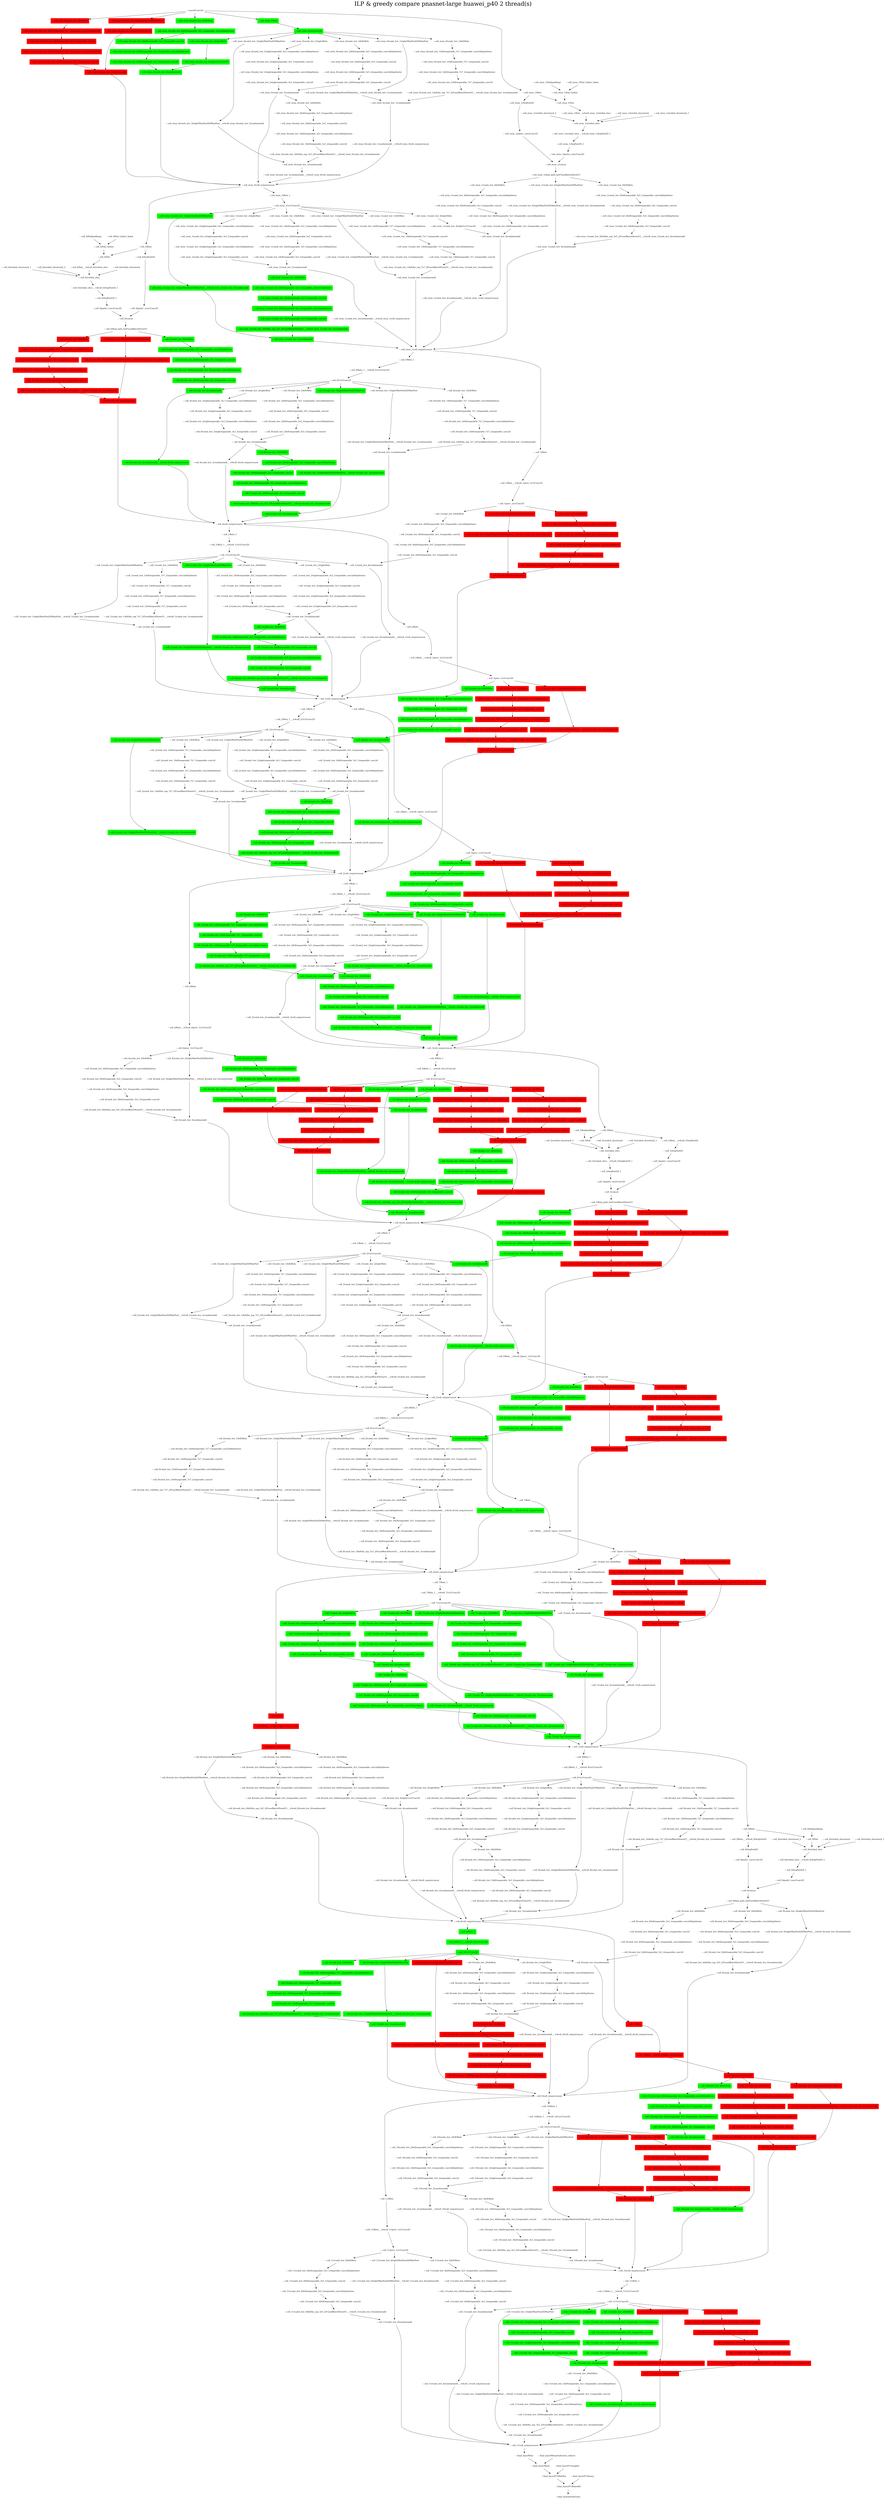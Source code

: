digraph G {
label     = "ILP & greedy compare pnasnet-large huawei_p40 2 thread(s)"
    labelloc  =  t // t: Place the graph's title on top.
    fontsize  = 40 // Make title stand out by giving a large font size
    fontcolor = black"-: conv0/Conv2D"->"-: cell_stem_0/comb_iter_0/left/Relu";
"-: conv0/Conv2D"->"-: cell_stem_0/comb_iter_4/left/Relu";
"-: conv0/Conv2D"->"-: cell_stem_1/Relu";
"-: conv0/Conv2D"->"-: cell_stem_0/comb_iter_0/right/MaxPool2D/MaxPool";
"-: conv0/Conv2D"->"-: cell_stem_0/Relu";
"-: conv0/Conv2D" [shape=box,style=filled,color=white];
"-: cell_stem_1/Relu"->"-: cell_stem_1/Pad";
"-: cell_stem_1/Relu"->"-: cell_stem_1/AvgPool2D";
"-: cell_stem_1/Relu" [shape=box,style=filled,color=white];
"-: cell_stem_1/AvgPool2D"->"-: cell_stem_1/path1_conv/Conv2D";
"-: cell_stem_1/AvgPool2D" [shape=box,style=filled,color=white];
"-: cell_stem_1/path1_conv/Conv2D"->"-: cell_stem_1/concat";
"-: cell_stem_1/path1_conv/Conv2D" [shape=box,style=filled,color=white];
"-: cell_stem_1/Pad/paddings"->"-: cell_stem_1/Pad_Gather";
"-: cell_stem_1/Pad/paddings" [shape=box,style=filled,color=white];
"-: cell_stem_1/Pad_Gather_Index"->"-: cell_stem_1/Pad_Gather";
"-: cell_stem_1/Pad_Gather_Index" [shape=box,style=filled,color=white];
"-: cell_stem_1/Pad_Gather"->"-: cell_stem_1/Pad";
"-: cell_stem_1/Pad_Gather" [shape=box,style=filled,color=white];
"-: cell_stem_1/Pad"->"-: cell_stem_1/Pad___tr4cell_stem_1/strided_slice";
"-: cell_stem_1/Pad" [shape=box,style=filled,color=white];
"-: cell_stem_1/strided_slice/stack"->"-: cell_stem_1/strided_slice";
"-: cell_stem_1/strided_slice/stack" [shape=box,style=filled,color=white];
"-: cell_stem_1/strided_slice/stack_1"->"-: cell_stem_1/strided_slice";
"-: cell_stem_1/strided_slice/stack_1" [shape=box,style=filled,color=white];
"-: cell_stem_1/strided_slice/stack_2"->"-: cell_stem_1/strided_slice";
"-: cell_stem_1/strided_slice/stack_2" [shape=box,style=filled,color=white];
"-: cell_stem_1/Pad___tr4cell_stem_1/strided_slice"->"-: cell_stem_1/strided_slice";
"-: cell_stem_1/Pad___tr4cell_stem_1/strided_slice" [shape=box,style=filled,color=white];
"-: cell_stem_1/strided_slice"->"-: cell_stem_1/strided_slice___tr4cell_stem_1/AvgPool2D_1";
"-: cell_stem_1/strided_slice" [shape=box,style=filled,color=white];
"-: cell_stem_1/strided_slice___tr4cell_stem_1/AvgPool2D_1"->"-: cell_stem_1/AvgPool2D_1";
"-: cell_stem_1/strided_slice___tr4cell_stem_1/AvgPool2D_1" [shape=box,style=filled,color=white];
"-: cell_stem_1/AvgPool2D_1"->"-: cell_stem_1/path2_conv/Conv2D";
"-: cell_stem_1/AvgPool2D_1" [shape=box,style=filled,color=white];
"-: cell_stem_1/path2_conv/Conv2D"->"-: cell_stem_1/concat";
"-: cell_stem_1/path2_conv/Conv2D" [shape=box,style=filled,color=white];
"-: cell_stem_1/concat"->"-: cell_stem_1/final_path_bn/FusedBatchNormV3";
"-: cell_stem_1/concat" [shape=box,style=filled,color=white];
"-: cell_stem_1/final_path_bn/FusedBatchNormV3"->"-: cell_stem_1/comb_iter_0/left/Relu";
"-: cell_stem_1/final_path_bn/FusedBatchNormV3"->"-: cell_stem_1/comb_iter_0/right/MaxPool2D/MaxPool";
"-: cell_stem_1/final_path_bn/FusedBatchNormV3"->"-: cell_stem_1/comb_iter_4/left/Relu";
"-: cell_stem_1/final_path_bn/FusedBatchNormV3" [shape=box,style=filled,color=white];
"-: cell_stem_1/comb_iter_0/left/Relu"->"-: cell_stem_1/comb_iter_0/left/separable_5x5_1/separable_conv2d/depthwise";
"-: cell_stem_1/comb_iter_0/left/Relu" [shape=box,style=filled,color=white];
"-: cell_stem_1/comb_iter_0/left/separable_5x5_1/separable_conv2d/depthwise"->"-: cell_stem_1/comb_iter_0/left/separable_5x5_1/separable_conv2d";
"-: cell_stem_1/comb_iter_0/left/separable_5x5_1/separable_conv2d/depthwise" [shape=box,style=filled,color=white];
"-: cell_stem_1/comb_iter_0/left/separable_5x5_1/separable_conv2d"->"-: cell_stem_1/comb_iter_0/left/separable_5x5_2/separable_conv2d/depthwise";
"-: cell_stem_1/comb_iter_0/left/separable_5x5_1/separable_conv2d" [shape=box,style=filled,color=white];
"-: cell_stem_1/comb_iter_0/left/separable_5x5_2/separable_conv2d/depthwise"->"-: cell_stem_1/comb_iter_0/left/separable_5x5_2/separable_conv2d";
"-: cell_stem_1/comb_iter_0/left/separable_5x5_2/separable_conv2d/depthwise" [shape=box,style=filled,color=white];
"-: cell_stem_1/comb_iter_0/left/separable_5x5_2/separable_conv2d"->"-: cell_stem_1/comb_iter_0/left/bn_sep_5x5_2/FusedBatchNormV3___tr4cell_stem_1/comb_iter_0/combine/add";
"-: cell_stem_1/comb_iter_0/left/separable_5x5_2/separable_conv2d" [shape=box,style=filled,color=white];
"-: cell_stem_1/comb_iter_0/right/MaxPool2D/MaxPool"->"-: cell_stem_1/comb_iter_0/right/MaxPool2D/MaxPool___tr4cell_stem_1/comb_iter_0/combine/add";
"-: cell_stem_1/comb_iter_0/right/MaxPool2D/MaxPool" [shape=box,style=filled,color=white];
"-: cell_stem_1/comb_iter_0/left/bn_sep_5x5_2/FusedBatchNormV3___tr4cell_stem_1/comb_iter_0/combine/add"->"-: cell_stem_1/comb_iter_0/combine/add";
"-: cell_stem_1/comb_iter_0/left/bn_sep_5x5_2/FusedBatchNormV3___tr4cell_stem_1/comb_iter_0/combine/add" [shape=box,style=filled,color=white];
"-: cell_stem_1/comb_iter_0/right/MaxPool2D/MaxPool___tr4cell_stem_1/comb_iter_0/combine/add"->"-: cell_stem_1/comb_iter_0/combine/add";
"-: cell_stem_1/comb_iter_0/right/MaxPool2D/MaxPool___tr4cell_stem_1/comb_iter_0/combine/add" [shape=box,style=filled,color=white];
"-: cell_stem_1/comb_iter_0/combine/add"->"-: cell_stem_1/cell_output/concat";
"-: cell_stem_1/comb_iter_0/combine/add" [shape=box,style=filled,color=white];
"-: cell_stem_0/comb_iter_0/left/Relu"->"-: cell_stem_0/comb_iter_0/left/separable_5x5_1/separable_conv2d/depthwise";
"-: cell_stem_0/comb_iter_0/left/Relu" [shape=box,style=filled,color=red];
"-: cell_stem_0/comb_iter_0/left/separable_5x5_1/separable_conv2d/depthwise"->"-: cell_stem_0/comb_iter_0/left/separable_5x5_1/separable_conv2d";
"-: cell_stem_0/comb_iter_0/left/separable_5x5_1/separable_conv2d/depthwise" [shape=box,style=filled,color=red];
"-: cell_stem_0/comb_iter_0/left/separable_5x5_1/separable_conv2d"->"-: cell_stem_0/comb_iter_0/left/separable_5x5_2/separable_conv2d/depthwise";
"-: cell_stem_0/comb_iter_0/left/separable_5x5_1/separable_conv2d" [shape=box,style=filled,color=red];
"-: cell_stem_0/comb_iter_0/left/separable_5x5_2/separable_conv2d/depthwise"->"-: cell_stem_0/comb_iter_0/left/separable_5x5_2/separable_conv2d";
"-: cell_stem_0/comb_iter_0/left/separable_5x5_2/separable_conv2d/depthwise" [shape=box,style=filled,color=red];
"-: cell_stem_0/comb_iter_0/left/separable_5x5_2/separable_conv2d"->"-: cell_stem_0/comb_iter_0/combine/add";
"-: cell_stem_0/comb_iter_0/left/separable_5x5_2/separable_conv2d" [shape=box,style=filled,color=red];
"-: cell_stem_0/comb_iter_0/right/MaxPool2D/MaxPool"->"-: cell_stem_0/comb_iter_0/right/1x1/Conv2D";
"-: cell_stem_0/comb_iter_0/right/MaxPool2D/MaxPool" [shape=box,style=filled,color=red];
"-: cell_stem_0/comb_iter_0/right/1x1/Conv2D"->"-: cell_stem_0/comb_iter_0/combine/add";
"-: cell_stem_0/comb_iter_0/right/1x1/Conv2D" [shape=box,style=filled,color=red];
"-: cell_stem_0/comb_iter_0/combine/add"->"-: cell_stem_0/cell_output/concat";
"-: cell_stem_0/comb_iter_0/combine/add" [shape=box,style=filled,color=red];
"-: cell_stem_0/Relu"->"-: cell_stem_0/1x1/Conv2D";
"-: cell_stem_0/Relu" [shape=box,style=filled,color=green];
"-: cell_stem_0/1x1/Conv2D"->"-: cell_stem_0/comb_iter_4/right/Relu";
"-: cell_stem_0/1x1/Conv2D"->"-: cell_stem_0/comb_iter_2/right/Relu";
"-: cell_stem_0/1x1/Conv2D"->"-: cell_stem_0/comb_iter_1/left/Relu";
"-: cell_stem_0/1x1/Conv2D"->"-: cell_stem_0/comb_iter_1/right/MaxPool2D/MaxPool";
"-: cell_stem_0/1x1/Conv2D"->"-: cell_stem_0/comb_iter_2/left/Relu";
"-: cell_stem_0/1x1/Conv2D"->"-: cell_stem_0/comb_iter_3/right/MaxPool2D/MaxPool";
"-: cell_stem_0/1x1/Conv2D" [shape=box,style=filled,color=green];
"-: cell_stem_0/comb_iter_1/left/Relu"->"-: cell_stem_0/comb_iter_1/left/separable_7x7_1/separable_conv2d/depthwise";
"-: cell_stem_0/comb_iter_1/left/Relu" [shape=box,style=filled,color=white];
"-: cell_stem_0/comb_iter_1/left/separable_7x7_1/separable_conv2d/depthwise"->"-: cell_stem_0/comb_iter_1/left/separable_7x7_1/separable_conv2d";
"-: cell_stem_0/comb_iter_1/left/separable_7x7_1/separable_conv2d/depthwise" [shape=box,style=filled,color=white];
"-: cell_stem_0/comb_iter_1/left/separable_7x7_1/separable_conv2d"->"-: cell_stem_0/comb_iter_1/left/separable_7x7_2/separable_conv2d/depthwise";
"-: cell_stem_0/comb_iter_1/left/separable_7x7_1/separable_conv2d" [shape=box,style=filled,color=white];
"-: cell_stem_0/comb_iter_1/left/separable_7x7_2/separable_conv2d/depthwise"->"-: cell_stem_0/comb_iter_1/left/separable_7x7_2/separable_conv2d";
"-: cell_stem_0/comb_iter_1/left/separable_7x7_2/separable_conv2d/depthwise" [shape=box,style=filled,color=white];
"-: cell_stem_0/comb_iter_1/left/separable_7x7_2/separable_conv2d"->"-: cell_stem_0/comb_iter_1/left/bn_sep_7x7_2/FusedBatchNormV3___tr4cell_stem_0/comb_iter_1/combine/add";
"-: cell_stem_0/comb_iter_1/left/separable_7x7_2/separable_conv2d" [shape=box,style=filled,color=white];
"-: cell_stem_0/comb_iter_1/right/MaxPool2D/MaxPool"->"-: cell_stem_0/comb_iter_1/right/MaxPool2D/MaxPool___tr4cell_stem_0/comb_iter_1/combine/add";
"-: cell_stem_0/comb_iter_1/right/MaxPool2D/MaxPool" [shape=box,style=filled,color=white];
"-: cell_stem_0/comb_iter_1/left/bn_sep_7x7_2/FusedBatchNormV3___tr4cell_stem_0/comb_iter_1/combine/add"->"-: cell_stem_0/comb_iter_1/combine/add";
"-: cell_stem_0/comb_iter_1/left/bn_sep_7x7_2/FusedBatchNormV3___tr4cell_stem_0/comb_iter_1/combine/add" [shape=box,style=filled,color=white];
"-: cell_stem_0/comb_iter_1/right/MaxPool2D/MaxPool___tr4cell_stem_0/comb_iter_1/combine/add"->"-: cell_stem_0/comb_iter_1/combine/add";
"-: cell_stem_0/comb_iter_1/right/MaxPool2D/MaxPool___tr4cell_stem_0/comb_iter_1/combine/add" [shape=box,style=filled,color=white];
"-: cell_stem_0/comb_iter_1/combine/add"->"-: cell_stem_0/comb_iter_1/combine/add___tr4cell_stem_0/cell_output/concat";
"-: cell_stem_0/comb_iter_1/combine/add" [shape=box,style=filled,color=white];
"-: cell_stem_0/comb_iter_2/left/Relu"->"-: cell_stem_0/comb_iter_2/left/separable_5x5_1/separable_conv2d/depthwise";
"-: cell_stem_0/comb_iter_2/left/Relu" [shape=box,style=filled,color=white];
"-: cell_stem_0/comb_iter_2/left/separable_5x5_1/separable_conv2d/depthwise"->"-: cell_stem_0/comb_iter_2/left/separable_5x5_1/separable_conv2d";
"-: cell_stem_0/comb_iter_2/left/separable_5x5_1/separable_conv2d/depthwise" [shape=box,style=filled,color=white];
"-: cell_stem_0/comb_iter_2/left/separable_5x5_1/separable_conv2d"->"-: cell_stem_0/comb_iter_2/left/separable_5x5_2/separable_conv2d/depthwise";
"-: cell_stem_0/comb_iter_2/left/separable_5x5_1/separable_conv2d" [shape=box,style=filled,color=white];
"-: cell_stem_0/comb_iter_2/left/separable_5x5_2/separable_conv2d/depthwise"->"-: cell_stem_0/comb_iter_2/left/separable_5x5_2/separable_conv2d";
"-: cell_stem_0/comb_iter_2/left/separable_5x5_2/separable_conv2d/depthwise" [shape=box,style=filled,color=white];
"-: cell_stem_0/comb_iter_2/left/separable_5x5_2/separable_conv2d"->"-: cell_stem_0/comb_iter_2/combine/add";
"-: cell_stem_0/comb_iter_2/left/separable_5x5_2/separable_conv2d" [shape=box,style=filled,color=white];
"-: cell_stem_0/comb_iter_2/right/Relu"->"-: cell_stem_0/comb_iter_2/right/separable_3x3_1/separable_conv2d/depthwise";
"-: cell_stem_0/comb_iter_2/right/Relu" [shape=box,style=filled,color=white];
"-: cell_stem_0/comb_iter_2/right/separable_3x3_1/separable_conv2d/depthwise"->"-: cell_stem_0/comb_iter_2/right/separable_3x3_1/separable_conv2d";
"-: cell_stem_0/comb_iter_2/right/separable_3x3_1/separable_conv2d/depthwise" [shape=box,style=filled,color=white];
"-: cell_stem_0/comb_iter_2/right/separable_3x3_1/separable_conv2d"->"-: cell_stem_0/comb_iter_2/right/separable_3x3_2/separable_conv2d/depthwise";
"-: cell_stem_0/comb_iter_2/right/separable_3x3_1/separable_conv2d" [shape=box,style=filled,color=white];
"-: cell_stem_0/comb_iter_2/right/separable_3x3_2/separable_conv2d/depthwise"->"-: cell_stem_0/comb_iter_2/right/separable_3x3_2/separable_conv2d";
"-: cell_stem_0/comb_iter_2/right/separable_3x3_2/separable_conv2d/depthwise" [shape=box,style=filled,color=white];
"-: cell_stem_0/comb_iter_2/right/separable_3x3_2/separable_conv2d"->"-: cell_stem_0/comb_iter_2/combine/add";
"-: cell_stem_0/comb_iter_2/right/separable_3x3_2/separable_conv2d" [shape=box,style=filled,color=white];
"-: cell_stem_0/comb_iter_2/combine/add"->"-: cell_stem_0/comb_iter_3/left/Relu";
"-: cell_stem_0/comb_iter_2/combine/add"->"-: cell_stem_0/cell_output/concat";
"-: cell_stem_0/comb_iter_2/combine/add" [shape=box,style=filled,color=white];
"-: cell_stem_0/comb_iter_3/left/Relu"->"-: cell_stem_0/comb_iter_3/left/separable_3x3_1/separable_conv2d/depthwise";
"-: cell_stem_0/comb_iter_3/left/Relu" [shape=box,style=filled,color=white];
"-: cell_stem_0/comb_iter_3/left/separable_3x3_1/separable_conv2d/depthwise"->"-: cell_stem_0/comb_iter_3/left/separable_3x3_1/separable_conv2d";
"-: cell_stem_0/comb_iter_3/left/separable_3x3_1/separable_conv2d/depthwise" [shape=box,style=filled,color=white];
"-: cell_stem_0/comb_iter_3/left/separable_3x3_1/separable_conv2d"->"-: cell_stem_0/comb_iter_3/left/separable_3x3_2/separable_conv2d/depthwise";
"-: cell_stem_0/comb_iter_3/left/separable_3x3_1/separable_conv2d" [shape=box,style=filled,color=white];
"-: cell_stem_0/comb_iter_3/left/separable_3x3_2/separable_conv2d/depthwise"->"-: cell_stem_0/comb_iter_3/left/separable_3x3_2/separable_conv2d";
"-: cell_stem_0/comb_iter_3/left/separable_3x3_2/separable_conv2d/depthwise" [shape=box,style=filled,color=white];
"-: cell_stem_0/comb_iter_3/left/separable_3x3_2/separable_conv2d"->"-: cell_stem_0/comb_iter_3/left/bn_sep_3x3_2/FusedBatchNormV3___tr4cell_stem_0/comb_iter_3/combine/add";
"-: cell_stem_0/comb_iter_3/left/separable_3x3_2/separable_conv2d" [shape=box,style=filled,color=white];
"-: cell_stem_0/comb_iter_3/right/MaxPool2D/MaxPool"->"-: cell_stem_0/comb_iter_3/right/MaxPool2D/MaxPool___tr4cell_stem_0/comb_iter_3/combine/add";
"-: cell_stem_0/comb_iter_3/right/MaxPool2D/MaxPool" [shape=box,style=filled,color=white];
"-: cell_stem_0/comb_iter_3/left/bn_sep_3x3_2/FusedBatchNormV3___tr4cell_stem_0/comb_iter_3/combine/add"->"-: cell_stem_0/comb_iter_3/combine/add";
"-: cell_stem_0/comb_iter_3/left/bn_sep_3x3_2/FusedBatchNormV3___tr4cell_stem_0/comb_iter_3/combine/add" [shape=box,style=filled,color=white];
"-: cell_stem_0/comb_iter_3/right/MaxPool2D/MaxPool___tr4cell_stem_0/comb_iter_3/combine/add"->"-: cell_stem_0/comb_iter_3/combine/add";
"-: cell_stem_0/comb_iter_3/right/MaxPool2D/MaxPool___tr4cell_stem_0/comb_iter_3/combine/add" [shape=box,style=filled,color=white];
"-: cell_stem_0/comb_iter_3/combine/add"->"-: cell_stem_0/comb_iter_3/combine/add___tr4cell_stem_0/cell_output/concat";
"-: cell_stem_0/comb_iter_3/combine/add" [shape=box,style=filled,color=white];
"-: cell_stem_0/comb_iter_4/left/Relu"->"-: cell_stem_0/comb_iter_4/left/separable_3x3_1/separable_conv2d/depthwise";
"-: cell_stem_0/comb_iter_4/left/Relu" [shape=box,style=filled,color=green];
"-: cell_stem_0/comb_iter_4/left/separable_3x3_1/separable_conv2d/depthwise"->"-: cell_stem_0/comb_iter_4/left/separable_3x3_1/separable_conv2d";
"-: cell_stem_0/comb_iter_4/left/separable_3x3_1/separable_conv2d/depthwise" [shape=box,style=filled,color=green];
"-: cell_stem_0/comb_iter_4/left/separable_3x3_1/separable_conv2d"->"-: cell_stem_0/comb_iter_4/left/separable_3x3_2/separable_conv2d/depthwise";
"-: cell_stem_0/comb_iter_4/left/separable_3x3_1/separable_conv2d" [shape=box,style=filled,color=green];
"-: cell_stem_0/comb_iter_4/left/separable_3x3_2/separable_conv2d/depthwise"->"-: cell_stem_0/comb_iter_4/left/separable_3x3_2/separable_conv2d";
"-: cell_stem_0/comb_iter_4/left/separable_3x3_2/separable_conv2d/depthwise" [shape=box,style=filled,color=green];
"-: cell_stem_0/comb_iter_4/left/separable_3x3_2/separable_conv2d"->"-: cell_stem_0/comb_iter_4/combine/add";
"-: cell_stem_0/comb_iter_4/left/separable_3x3_2/separable_conv2d" [shape=box,style=filled,color=green];
"-: cell_stem_0/comb_iter_4/right/Relu"->"-: cell_stem_0/comb_iter_4/right/1x1/Conv2D";
"-: cell_stem_0/comb_iter_4/right/Relu" [shape=box,style=filled,color=green];
"-: cell_stem_0/comb_iter_4/right/1x1/Conv2D"->"-: cell_stem_0/comb_iter_4/combine/add";
"-: cell_stem_0/comb_iter_4/right/1x1/Conv2D" [shape=box,style=filled,color=green];
"-: cell_stem_0/comb_iter_4/combine/add"->"-: cell_stem_0/cell_output/concat";
"-: cell_stem_0/comb_iter_4/combine/add" [shape=box,style=filled,color=green];
"-: cell_stem_0/comb_iter_1/combine/add___tr4cell_stem_0/cell_output/concat"->"-: cell_stem_0/cell_output/concat";
"-: cell_stem_0/comb_iter_1/combine/add___tr4cell_stem_0/cell_output/concat" [shape=box,style=filled,color=white];
"-: cell_stem_0/comb_iter_3/combine/add___tr4cell_stem_0/cell_output/concat"->"-: cell_stem_0/cell_output/concat";
"-: cell_stem_0/comb_iter_3/combine/add___tr4cell_stem_0/cell_output/concat" [shape=box,style=filled,color=white];
"-: cell_stem_0/cell_output/concat"->"-: cell_stem_1/Relu_1";
"-: cell_stem_0/cell_output/concat"->"-: cell_0/Relu";
"-: cell_stem_0/cell_output/concat" [shape=box,style=filled,color=white];
"-: cell_stem_1/Relu_1"->"-: cell_stem_1/1x1/Conv2D";
"-: cell_stem_1/Relu_1" [shape=box,style=filled,color=white];
"-: cell_stem_1/1x1/Conv2D"->"-: cell_stem_1/comb_iter_2/left/Relu";
"-: cell_stem_1/1x1/Conv2D"->"-: cell_stem_1/comb_iter_2/right/Relu";
"-: cell_stem_1/1x1/Conv2D"->"-: cell_stem_1/comb_iter_1/left/Relu";
"-: cell_stem_1/1x1/Conv2D"->"-: cell_stem_1/comb_iter_1/right/MaxPool2D/MaxPool";
"-: cell_stem_1/1x1/Conv2D"->"-: cell_stem_1/comb_iter_3/right/MaxPool2D/MaxPool";
"-: cell_stem_1/1x1/Conv2D"->"-: cell_stem_1/comb_iter_4/right/Relu";
"-: cell_stem_1/1x1/Conv2D" [shape=box,style=filled,color=white];
"-: cell_stem_1/comb_iter_1/left/Relu"->"-: cell_stem_1/comb_iter_1/left/separable_7x7_1/separable_conv2d/depthwise";
"-: cell_stem_1/comb_iter_1/left/Relu" [shape=box,style=filled,color=white];
"-: cell_stem_1/comb_iter_1/left/separable_7x7_1/separable_conv2d/depthwise"->"-: cell_stem_1/comb_iter_1/left/separable_7x7_1/separable_conv2d";
"-: cell_stem_1/comb_iter_1/left/separable_7x7_1/separable_conv2d/depthwise" [shape=box,style=filled,color=white];
"-: cell_stem_1/comb_iter_1/left/separable_7x7_1/separable_conv2d"->"-: cell_stem_1/comb_iter_1/left/separable_7x7_2/separable_conv2d/depthwise";
"-: cell_stem_1/comb_iter_1/left/separable_7x7_1/separable_conv2d" [shape=box,style=filled,color=white];
"-: cell_stem_1/comb_iter_1/left/separable_7x7_2/separable_conv2d/depthwise"->"-: cell_stem_1/comb_iter_1/left/separable_7x7_2/separable_conv2d";
"-: cell_stem_1/comb_iter_1/left/separable_7x7_2/separable_conv2d/depthwise" [shape=box,style=filled,color=white];
"-: cell_stem_1/comb_iter_1/left/separable_7x7_2/separable_conv2d"->"-: cell_stem_1/comb_iter_1/left/bn_sep_7x7_2/FusedBatchNormV3___tr4cell_stem_1/comb_iter_1/combine/add";
"-: cell_stem_1/comb_iter_1/left/separable_7x7_2/separable_conv2d" [shape=box,style=filled,color=white];
"-: cell_stem_1/comb_iter_1/right/MaxPool2D/MaxPool"->"-: cell_stem_1/comb_iter_1/right/MaxPool2D/MaxPool___tr4cell_stem_1/comb_iter_1/combine/add";
"-: cell_stem_1/comb_iter_1/right/MaxPool2D/MaxPool" [shape=box,style=filled,color=white];
"-: cell_stem_1/comb_iter_1/left/bn_sep_7x7_2/FusedBatchNormV3___tr4cell_stem_1/comb_iter_1/combine/add"->"-: cell_stem_1/comb_iter_1/combine/add";
"-: cell_stem_1/comb_iter_1/left/bn_sep_7x7_2/FusedBatchNormV3___tr4cell_stem_1/comb_iter_1/combine/add" [shape=box,style=filled,color=white];
"-: cell_stem_1/comb_iter_1/right/MaxPool2D/MaxPool___tr4cell_stem_1/comb_iter_1/combine/add"->"-: cell_stem_1/comb_iter_1/combine/add";
"-: cell_stem_1/comb_iter_1/right/MaxPool2D/MaxPool___tr4cell_stem_1/comb_iter_1/combine/add" [shape=box,style=filled,color=white];
"-: cell_stem_1/comb_iter_1/combine/add"->"-: cell_stem_1/cell_output/concat";
"-: cell_stem_1/comb_iter_1/combine/add" [shape=box,style=filled,color=white];
"-: cell_stem_1/comb_iter_2/left/Relu"->"-: cell_stem_1/comb_iter_2/left/separable_5x5_1/separable_conv2d/depthwise";
"-: cell_stem_1/comb_iter_2/left/Relu" [shape=box,style=filled,color=white];
"-: cell_stem_1/comb_iter_2/left/separable_5x5_1/separable_conv2d/depthwise"->"-: cell_stem_1/comb_iter_2/left/separable_5x5_1/separable_conv2d";
"-: cell_stem_1/comb_iter_2/left/separable_5x5_1/separable_conv2d/depthwise" [shape=box,style=filled,color=white];
"-: cell_stem_1/comb_iter_2/left/separable_5x5_1/separable_conv2d"->"-: cell_stem_1/comb_iter_2/left/separable_5x5_2/separable_conv2d/depthwise";
"-: cell_stem_1/comb_iter_2/left/separable_5x5_1/separable_conv2d" [shape=box,style=filled,color=white];
"-: cell_stem_1/comb_iter_2/left/separable_5x5_2/separable_conv2d/depthwise"->"-: cell_stem_1/comb_iter_2/left/separable_5x5_2/separable_conv2d";
"-: cell_stem_1/comb_iter_2/left/separable_5x5_2/separable_conv2d/depthwise" [shape=box,style=filled,color=white];
"-: cell_stem_1/comb_iter_2/left/separable_5x5_2/separable_conv2d"->"-: cell_stem_1/comb_iter_2/combine/add";
"-: cell_stem_1/comb_iter_2/left/separable_5x5_2/separable_conv2d" [shape=box,style=filled,color=white];
"-: cell_stem_1/comb_iter_2/right/Relu"->"-: cell_stem_1/comb_iter_2/right/separable_3x3_1/separable_conv2d/depthwise";
"-: cell_stem_1/comb_iter_2/right/Relu" [shape=box,style=filled,color=white];
"-: cell_stem_1/comb_iter_2/right/separable_3x3_1/separable_conv2d/depthwise"->"-: cell_stem_1/comb_iter_2/right/separable_3x3_1/separable_conv2d";
"-: cell_stem_1/comb_iter_2/right/separable_3x3_1/separable_conv2d/depthwise" [shape=box,style=filled,color=white];
"-: cell_stem_1/comb_iter_2/right/separable_3x3_1/separable_conv2d"->"-: cell_stem_1/comb_iter_2/right/separable_3x3_2/separable_conv2d/depthwise";
"-: cell_stem_1/comb_iter_2/right/separable_3x3_1/separable_conv2d" [shape=box,style=filled,color=white];
"-: cell_stem_1/comb_iter_2/right/separable_3x3_2/separable_conv2d/depthwise"->"-: cell_stem_1/comb_iter_2/right/separable_3x3_2/separable_conv2d";
"-: cell_stem_1/comb_iter_2/right/separable_3x3_2/separable_conv2d/depthwise" [shape=box,style=filled,color=white];
"-: cell_stem_1/comb_iter_2/right/separable_3x3_2/separable_conv2d"->"-: cell_stem_1/comb_iter_2/combine/add";
"-: cell_stem_1/comb_iter_2/right/separable_3x3_2/separable_conv2d" [shape=box,style=filled,color=white];
"-: cell_stem_1/comb_iter_2/combine/add"->"-: cell_stem_1/comb_iter_2/combine/add___tr4cell_stem_1/cell_output/concat";
"-: cell_stem_1/comb_iter_2/combine/add"->"-: cell_stem_1/comb_iter_3/left/Relu";
"-: cell_stem_1/comb_iter_2/combine/add" [shape=box,style=filled,color=white];
"-: cell_stem_1/comb_iter_3/left/Relu"->"-: cell_stem_1/comb_iter_3/left/separable_3x3_1/separable_conv2d/depthwise";
"-: cell_stem_1/comb_iter_3/left/Relu" [shape=box,style=filled,color=green];
"-: cell_stem_1/comb_iter_3/left/separable_3x3_1/separable_conv2d/depthwise"->"-: cell_stem_1/comb_iter_3/left/separable_3x3_1/separable_conv2d";
"-: cell_stem_1/comb_iter_3/left/separable_3x3_1/separable_conv2d/depthwise" [shape=box,style=filled,color=green];
"-: cell_stem_1/comb_iter_3/left/separable_3x3_1/separable_conv2d"->"-: cell_stem_1/comb_iter_3/left/separable_3x3_2/separable_conv2d/depthwise";
"-: cell_stem_1/comb_iter_3/left/separable_3x3_1/separable_conv2d" [shape=box,style=filled,color=green];
"-: cell_stem_1/comb_iter_3/left/separable_3x3_2/separable_conv2d/depthwise"->"-: cell_stem_1/comb_iter_3/left/separable_3x3_2/separable_conv2d";
"-: cell_stem_1/comb_iter_3/left/separable_3x3_2/separable_conv2d/depthwise" [shape=box,style=filled,color=green];
"-: cell_stem_1/comb_iter_3/left/separable_3x3_2/separable_conv2d"->"-: cell_stem_1/comb_iter_3/left/bn_sep_3x3_2/FusedBatchNormV3___tr4cell_stem_1/comb_iter_3/combine/add";
"-: cell_stem_1/comb_iter_3/left/separable_3x3_2/separable_conv2d" [shape=box,style=filled,color=green];
"-: cell_stem_1/comb_iter_3/right/MaxPool2D/MaxPool"->"-: cell_stem_1/comb_iter_3/right/MaxPool2D/MaxPool___tr4cell_stem_1/comb_iter_3/combine/add";
"-: cell_stem_1/comb_iter_3/right/MaxPool2D/MaxPool" [shape=box,style=filled,color=green];
"-: cell_stem_1/comb_iter_3/left/bn_sep_3x3_2/FusedBatchNormV3___tr4cell_stem_1/comb_iter_3/combine/add"->"-: cell_stem_1/comb_iter_3/combine/add";
"-: cell_stem_1/comb_iter_3/left/bn_sep_3x3_2/FusedBatchNormV3___tr4cell_stem_1/comb_iter_3/combine/add" [shape=box,style=filled,color=green];
"-: cell_stem_1/comb_iter_3/right/MaxPool2D/MaxPool___tr4cell_stem_1/comb_iter_3/combine/add"->"-: cell_stem_1/comb_iter_3/combine/add";
"-: cell_stem_1/comb_iter_3/right/MaxPool2D/MaxPool___tr4cell_stem_1/comb_iter_3/combine/add" [shape=box,style=filled,color=green];
"-: cell_stem_1/comb_iter_3/combine/add"->"-: cell_stem_1/cell_output/concat";
"-: cell_stem_1/comb_iter_3/combine/add" [shape=box,style=filled,color=green];
"-: cell_stem_1/comb_iter_4/left/Relu"->"-: cell_stem_1/comb_iter_4/left/separable_3x3_1/separable_conv2d/depthwise";
"-: cell_stem_1/comb_iter_4/left/Relu" [shape=box,style=filled,color=white];
"-: cell_stem_1/comb_iter_4/left/separable_3x3_1/separable_conv2d/depthwise"->"-: cell_stem_1/comb_iter_4/left/separable_3x3_1/separable_conv2d";
"-: cell_stem_1/comb_iter_4/left/separable_3x3_1/separable_conv2d/depthwise" [shape=box,style=filled,color=white];
"-: cell_stem_1/comb_iter_4/left/separable_3x3_1/separable_conv2d"->"-: cell_stem_1/comb_iter_4/left/separable_3x3_2/separable_conv2d/depthwise";
"-: cell_stem_1/comb_iter_4/left/separable_3x3_1/separable_conv2d" [shape=box,style=filled,color=white];
"-: cell_stem_1/comb_iter_4/left/separable_3x3_2/separable_conv2d/depthwise"->"-: cell_stem_1/comb_iter_4/left/separable_3x3_2/separable_conv2d";
"-: cell_stem_1/comb_iter_4/left/separable_3x3_2/separable_conv2d/depthwise" [shape=box,style=filled,color=white];
"-: cell_stem_1/comb_iter_4/left/separable_3x3_2/separable_conv2d"->"-: cell_stem_1/comb_iter_4/combine/add";
"-: cell_stem_1/comb_iter_4/left/separable_3x3_2/separable_conv2d" [shape=box,style=filled,color=white];
"-: cell_stem_1/comb_iter_4/right/Relu"->"-: cell_stem_1/comb_iter_4/right/1x1/Conv2D";
"-: cell_stem_1/comb_iter_4/right/Relu" [shape=box,style=filled,color=white];
"-: cell_stem_1/comb_iter_4/right/1x1/Conv2D"->"-: cell_stem_1/comb_iter_4/combine/add";
"-: cell_stem_1/comb_iter_4/right/1x1/Conv2D" [shape=box,style=filled,color=white];
"-: cell_stem_1/comb_iter_4/combine/add"->"-: cell_stem_1/comb_iter_4/combine/add___tr4cell_stem_1/cell_output/concat";
"-: cell_stem_1/comb_iter_4/combine/add" [shape=box,style=filled,color=white];
"-: cell_stem_1/comb_iter_2/combine/add___tr4cell_stem_1/cell_output/concat"->"-: cell_stem_1/cell_output/concat";
"-: cell_stem_1/comb_iter_2/combine/add___tr4cell_stem_1/cell_output/concat" [shape=box,style=filled,color=white];
"-: cell_stem_1/comb_iter_4/combine/add___tr4cell_stem_1/cell_output/concat"->"-: cell_stem_1/cell_output/concat";
"-: cell_stem_1/comb_iter_4/combine/add___tr4cell_stem_1/cell_output/concat" [shape=box,style=filled,color=white];
"-: cell_stem_1/cell_output/concat"->"-: cell_1/Relu";
"-: cell_stem_1/cell_output/concat"->"-: cell_0/Relu_1";
"-: cell_stem_1/cell_output/concat" [shape=box,style=filled,color=white];
"-: cell_1/Relu"->"-: cell_1/Relu___tr4cell_1/prev_1x1/Conv2D";
"-: cell_1/Relu" [shape=box,style=filled,color=white];
"-: cell_1/Relu___tr4cell_1/prev_1x1/Conv2D"->"-: cell_1/prev_1x1/Conv2D";
"-: cell_1/Relu___tr4cell_1/prev_1x1/Conv2D" [shape=box,style=filled,color=white];
"-: cell_1/prev_1x1/Conv2D"->"-: cell_1/comb_iter_4/left/Relu";
"-: cell_1/prev_1x1/Conv2D"->"-: cell_1/comb_iter_0/left/Relu";
"-: cell_1/prev_1x1/Conv2D"->"-: cell_1/comb_iter_0/right/MaxPool2D/MaxPool";
"-: cell_1/prev_1x1/Conv2D" [shape=box,style=filled,color=white];
"-: cell_1/comb_iter_0/left/Relu"->"-: cell_1/comb_iter_0/left/separable_5x5_1/separable_conv2d/depthwise";
"-: cell_1/comb_iter_0/left/Relu" [shape=box,style=filled,color=red];
"-: cell_1/comb_iter_0/left/separable_5x5_1/separable_conv2d/depthwise"->"-: cell_1/comb_iter_0/left/separable_5x5_1/separable_conv2d";
"-: cell_1/comb_iter_0/left/separable_5x5_1/separable_conv2d/depthwise" [shape=box,style=filled,color=red];
"-: cell_1/comb_iter_0/left/separable_5x5_1/separable_conv2d"->"-: cell_1/comb_iter_0/left/separable_5x5_2/separable_conv2d/depthwise";
"-: cell_1/comb_iter_0/left/separable_5x5_1/separable_conv2d" [shape=box,style=filled,color=red];
"-: cell_1/comb_iter_0/left/separable_5x5_2/separable_conv2d/depthwise"->"-: cell_1/comb_iter_0/left/separable_5x5_2/separable_conv2d";
"-: cell_1/comb_iter_0/left/separable_5x5_2/separable_conv2d/depthwise" [shape=box,style=filled,color=red];
"-: cell_1/comb_iter_0/left/separable_5x5_2/separable_conv2d"->"-: cell_1/comb_iter_0/left/bn_sep_5x5_2/FusedBatchNormV3___tr4cell_1/comb_iter_0/combine/add";
"-: cell_1/comb_iter_0/left/separable_5x5_2/separable_conv2d" [shape=box,style=filled,color=red];
"-: cell_1/comb_iter_0/right/MaxPool2D/MaxPool"->"-: cell_1/comb_iter_0/right/MaxPool2D/MaxPool___tr4cell_1/comb_iter_0/combine/add";
"-: cell_1/comb_iter_0/right/MaxPool2D/MaxPool" [shape=box,style=filled,color=red];
"-: cell_1/comb_iter_0/left/bn_sep_5x5_2/FusedBatchNormV3___tr4cell_1/comb_iter_0/combine/add"->"-: cell_1/comb_iter_0/combine/add";
"-: cell_1/comb_iter_0/left/bn_sep_5x5_2/FusedBatchNormV3___tr4cell_1/comb_iter_0/combine/add" [shape=box,style=filled,color=red];
"-: cell_1/comb_iter_0/right/MaxPool2D/MaxPool___tr4cell_1/comb_iter_0/combine/add"->"-: cell_1/comb_iter_0/combine/add";
"-: cell_1/comb_iter_0/right/MaxPool2D/MaxPool___tr4cell_1/comb_iter_0/combine/add" [shape=box,style=filled,color=red];
"-: cell_1/comb_iter_0/combine/add"->"-: cell_1/cell_output/concat";
"-: cell_1/comb_iter_0/combine/add" [shape=box,style=filled,color=red];
"-: cell_0/Relu"->"-: cell_0/AvgPool2D";
"-: cell_0/Relu"->"-: cell_0/Pad";
"-: cell_0/Relu" [shape=box,style=filled,color=white];
"-: cell_0/AvgPool2D"->"-: cell_0/path1_conv/Conv2D";
"-: cell_0/AvgPool2D" [shape=box,style=filled,color=white];
"-: cell_0/path1_conv/Conv2D"->"-: cell_0/concat";
"-: cell_0/path1_conv/Conv2D" [shape=box,style=filled,color=white];
"-: cell_0/Pad/paddings"->"-: cell_0/Pad_Gather";
"-: cell_0/Pad/paddings" [shape=box,style=filled,color=white];
"-: cell_0/Pad_Gather_Index"->"-: cell_0/Pad_Gather";
"-: cell_0/Pad_Gather_Index" [shape=box,style=filled,color=white];
"-: cell_0/Pad_Gather"->"-: cell_0/Pad";
"-: cell_0/Pad_Gather" [shape=box,style=filled,color=white];
"-: cell_0/Pad"->"-: cell_0/Pad___tr4cell_0/strided_slice";
"-: cell_0/Pad" [shape=box,style=filled,color=white];
"-: cell_0/strided_slice/stack"->"-: cell_0/strided_slice";
"-: cell_0/strided_slice/stack" [shape=box,style=filled,color=white];
"-: cell_0/strided_slice/stack_1"->"-: cell_0/strided_slice";
"-: cell_0/strided_slice/stack_1" [shape=box,style=filled,color=white];
"-: cell_0/strided_slice/stack_2"->"-: cell_0/strided_slice";
"-: cell_0/strided_slice/stack_2" [shape=box,style=filled,color=white];
"-: cell_0/Pad___tr4cell_0/strided_slice"->"-: cell_0/strided_slice";
"-: cell_0/Pad___tr4cell_0/strided_slice" [shape=box,style=filled,color=white];
"-: cell_0/strided_slice"->"-: cell_0/strided_slice___tr4cell_0/AvgPool2D_1";
"-: cell_0/strided_slice" [shape=box,style=filled,color=white];
"-: cell_0/strided_slice___tr4cell_0/AvgPool2D_1"->"-: cell_0/AvgPool2D_1";
"-: cell_0/strided_slice___tr4cell_0/AvgPool2D_1" [shape=box,style=filled,color=white];
"-: cell_0/AvgPool2D_1"->"-: cell_0/path2_conv/Conv2D";
"-: cell_0/AvgPool2D_1" [shape=box,style=filled,color=white];
"-: cell_0/path2_conv/Conv2D"->"-: cell_0/concat";
"-: cell_0/path2_conv/Conv2D" [shape=box,style=filled,color=white];
"-: cell_0/concat"->"-: cell_0/final_path_bn/FusedBatchNormV3";
"-: cell_0/concat" [shape=box,style=filled,color=white];
"-: cell_0/final_path_bn/FusedBatchNormV3"->"-: cell_0/comb_iter_4/left/Relu";
"-: cell_0/final_path_bn/FusedBatchNormV3"->"-: cell_0/comb_iter_0/left/Relu";
"-: cell_0/final_path_bn/FusedBatchNormV3"->"-: cell_0/comb_iter_0/right/MaxPool2D/MaxPool";
"-: cell_0/final_path_bn/FusedBatchNormV3" [shape=box,style=filled,color=white];
"-: cell_0/comb_iter_0/left/Relu"->"-: cell_0/comb_iter_0/left/separable_5x5_1/separable_conv2d/depthwise";
"-: cell_0/comb_iter_0/left/Relu" [shape=box,style=filled,color=red];
"-: cell_0/comb_iter_0/left/separable_5x5_1/separable_conv2d/depthwise"->"-: cell_0/comb_iter_0/left/separable_5x5_1/separable_conv2d";
"-: cell_0/comb_iter_0/left/separable_5x5_1/separable_conv2d/depthwise" [shape=box,style=filled,color=red];
"-: cell_0/comb_iter_0/left/separable_5x5_1/separable_conv2d"->"-: cell_0/comb_iter_0/left/separable_5x5_2/separable_conv2d/depthwise";
"-: cell_0/comb_iter_0/left/separable_5x5_1/separable_conv2d" [shape=box,style=filled,color=red];
"-: cell_0/comb_iter_0/left/separable_5x5_2/separable_conv2d/depthwise"->"-: cell_0/comb_iter_0/left/separable_5x5_2/separable_conv2d";
"-: cell_0/comb_iter_0/left/separable_5x5_2/separable_conv2d/depthwise" [shape=box,style=filled,color=red];
"-: cell_0/comb_iter_0/left/separable_5x5_2/separable_conv2d"->"-: cell_0/comb_iter_0/left/bn_sep_5x5_2/FusedBatchNormV3___tr4cell_0/comb_iter_0/combine/add";
"-: cell_0/comb_iter_0/left/separable_5x5_2/separable_conv2d" [shape=box,style=filled,color=red];
"-: cell_0/comb_iter_0/right/MaxPool2D/MaxPool"->"-: cell_0/comb_iter_0/right/MaxPool2D/MaxPool___tr4cell_0/comb_iter_0/combine/add";
"-: cell_0/comb_iter_0/right/MaxPool2D/MaxPool" [shape=box,style=filled,color=red];
"-: cell_0/comb_iter_0/left/bn_sep_5x5_2/FusedBatchNormV3___tr4cell_0/comb_iter_0/combine/add"->"-: cell_0/comb_iter_0/combine/add";
"-: cell_0/comb_iter_0/left/bn_sep_5x5_2/FusedBatchNormV3___tr4cell_0/comb_iter_0/combine/add" [shape=box,style=filled,color=red];
"-: cell_0/comb_iter_0/right/MaxPool2D/MaxPool___tr4cell_0/comb_iter_0/combine/add"->"-: cell_0/comb_iter_0/combine/add";
"-: cell_0/comb_iter_0/right/MaxPool2D/MaxPool___tr4cell_0/comb_iter_0/combine/add" [shape=box,style=filled,color=red];
"-: cell_0/comb_iter_0/combine/add"->"-: cell_0/cell_output/concat";
"-: cell_0/comb_iter_0/combine/add" [shape=box,style=filled,color=red];
"-: cell_0/Relu_1"->"-: cell_0/Relu_1___tr4cell_0/1x1/Conv2D";
"-: cell_0/Relu_1" [shape=box,style=filled,color=white];
"-: cell_0/Relu_1___tr4cell_0/1x1/Conv2D"->"-: cell_0/1x1/Conv2D";
"-: cell_0/Relu_1___tr4cell_0/1x1/Conv2D" [shape=box,style=filled,color=white];
"-: cell_0/1x1/Conv2D"->"-: cell_0/comb_iter_3/right/MaxPool2D/MaxPool";
"-: cell_0/1x1/Conv2D"->"-: cell_0/comb_iter_2/left/Relu";
"-: cell_0/1x1/Conv2D"->"-: cell_0/comb_iter_2/right/Relu";
"-: cell_0/1x1/Conv2D"->"-: cell_0/comb_iter_4/combine/add";
"-: cell_0/1x1/Conv2D"->"-: cell_0/comb_iter_1/left/Relu";
"-: cell_0/1x1/Conv2D"->"-: cell_0/comb_iter_1/right/MaxPool2D/MaxPool";
"-: cell_0/1x1/Conv2D" [shape=box,style=filled,color=white];
"-: cell_0/comb_iter_1/left/Relu"->"-: cell_0/comb_iter_1/left/separable_7x7_1/separable_conv2d/depthwise";
"-: cell_0/comb_iter_1/left/Relu" [shape=box,style=filled,color=white];
"-: cell_0/comb_iter_1/left/separable_7x7_1/separable_conv2d/depthwise"->"-: cell_0/comb_iter_1/left/separable_7x7_1/separable_conv2d";
"-: cell_0/comb_iter_1/left/separable_7x7_1/separable_conv2d/depthwise" [shape=box,style=filled,color=white];
"-: cell_0/comb_iter_1/left/separable_7x7_1/separable_conv2d"->"-: cell_0/comb_iter_1/left/separable_7x7_2/separable_conv2d/depthwise";
"-: cell_0/comb_iter_1/left/separable_7x7_1/separable_conv2d" [shape=box,style=filled,color=white];
"-: cell_0/comb_iter_1/left/separable_7x7_2/separable_conv2d/depthwise"->"-: cell_0/comb_iter_1/left/separable_7x7_2/separable_conv2d";
"-: cell_0/comb_iter_1/left/separable_7x7_2/separable_conv2d/depthwise" [shape=box,style=filled,color=white];
"-: cell_0/comb_iter_1/left/separable_7x7_2/separable_conv2d"->"-: cell_0/comb_iter_1/left/bn_sep_7x7_2/FusedBatchNormV3___tr4cell_0/comb_iter_1/combine/add";
"-: cell_0/comb_iter_1/left/separable_7x7_2/separable_conv2d" [shape=box,style=filled,color=white];
"-: cell_0/comb_iter_1/right/MaxPool2D/MaxPool"->"-: cell_0/comb_iter_1/right/MaxPool2D/MaxPool___tr4cell_0/comb_iter_1/combine/add";
"-: cell_0/comb_iter_1/right/MaxPool2D/MaxPool" [shape=box,style=filled,color=white];
"-: cell_0/comb_iter_1/left/bn_sep_7x7_2/FusedBatchNormV3___tr4cell_0/comb_iter_1/combine/add"->"-: cell_0/comb_iter_1/combine/add";
"-: cell_0/comb_iter_1/left/bn_sep_7x7_2/FusedBatchNormV3___tr4cell_0/comb_iter_1/combine/add" [shape=box,style=filled,color=white];
"-: cell_0/comb_iter_1/right/MaxPool2D/MaxPool___tr4cell_0/comb_iter_1/combine/add"->"-: cell_0/comb_iter_1/combine/add";
"-: cell_0/comb_iter_1/right/MaxPool2D/MaxPool___tr4cell_0/comb_iter_1/combine/add" [shape=box,style=filled,color=white];
"-: cell_0/comb_iter_1/combine/add"->"-: cell_0/cell_output/concat";
"-: cell_0/comb_iter_1/combine/add" [shape=box,style=filled,color=white];
"-: cell_0/comb_iter_2/left/Relu"->"-: cell_0/comb_iter_2/left/separable_5x5_1/separable_conv2d/depthwise";
"-: cell_0/comb_iter_2/left/Relu" [shape=box,style=filled,color=white];
"-: cell_0/comb_iter_2/left/separable_5x5_1/separable_conv2d/depthwise"->"-: cell_0/comb_iter_2/left/separable_5x5_1/separable_conv2d";
"-: cell_0/comb_iter_2/left/separable_5x5_1/separable_conv2d/depthwise" [shape=box,style=filled,color=white];
"-: cell_0/comb_iter_2/left/separable_5x5_1/separable_conv2d"->"-: cell_0/comb_iter_2/left/separable_5x5_2/separable_conv2d/depthwise";
"-: cell_0/comb_iter_2/left/separable_5x5_1/separable_conv2d" [shape=box,style=filled,color=white];
"-: cell_0/comb_iter_2/left/separable_5x5_2/separable_conv2d/depthwise"->"-: cell_0/comb_iter_2/left/separable_5x5_2/separable_conv2d";
"-: cell_0/comb_iter_2/left/separable_5x5_2/separable_conv2d/depthwise" [shape=box,style=filled,color=white];
"-: cell_0/comb_iter_2/left/separable_5x5_2/separable_conv2d"->"-: cell_0/comb_iter_2/combine/add";
"-: cell_0/comb_iter_2/left/separable_5x5_2/separable_conv2d" [shape=box,style=filled,color=white];
"-: cell_0/comb_iter_2/right/Relu"->"-: cell_0/comb_iter_2/right/separable_3x3_1/separable_conv2d/depthwise";
"-: cell_0/comb_iter_2/right/Relu" [shape=box,style=filled,color=white];
"-: cell_0/comb_iter_2/right/separable_3x3_1/separable_conv2d/depthwise"->"-: cell_0/comb_iter_2/right/separable_3x3_1/separable_conv2d";
"-: cell_0/comb_iter_2/right/separable_3x3_1/separable_conv2d/depthwise" [shape=box,style=filled,color=white];
"-: cell_0/comb_iter_2/right/separable_3x3_1/separable_conv2d"->"-: cell_0/comb_iter_2/right/separable_3x3_2/separable_conv2d/depthwise";
"-: cell_0/comb_iter_2/right/separable_3x3_1/separable_conv2d" [shape=box,style=filled,color=white];
"-: cell_0/comb_iter_2/right/separable_3x3_2/separable_conv2d/depthwise"->"-: cell_0/comb_iter_2/right/separable_3x3_2/separable_conv2d";
"-: cell_0/comb_iter_2/right/separable_3x3_2/separable_conv2d/depthwise" [shape=box,style=filled,color=white];
"-: cell_0/comb_iter_2/right/separable_3x3_2/separable_conv2d"->"-: cell_0/comb_iter_2/combine/add";
"-: cell_0/comb_iter_2/right/separable_3x3_2/separable_conv2d" [shape=box,style=filled,color=white];
"-: cell_0/comb_iter_2/combine/add"->"-: cell_0/comb_iter_2/combine/add___tr4cell_0/cell_output/concat";
"-: cell_0/comb_iter_2/combine/add"->"-: cell_0/comb_iter_3/left/Relu";
"-: cell_0/comb_iter_2/combine/add" [shape=box,style=filled,color=white];
"-: cell_0/comb_iter_3/left/Relu"->"-: cell_0/comb_iter_3/left/separable_3x3_1/separable_conv2d/depthwise";
"-: cell_0/comb_iter_3/left/Relu" [shape=box,style=filled,color=green];
"-: cell_0/comb_iter_3/left/separable_3x3_1/separable_conv2d/depthwise"->"-: cell_0/comb_iter_3/left/separable_3x3_1/separable_conv2d";
"-: cell_0/comb_iter_3/left/separable_3x3_1/separable_conv2d/depthwise" [shape=box,style=filled,color=green];
"-: cell_0/comb_iter_3/left/separable_3x3_1/separable_conv2d"->"-: cell_0/comb_iter_3/left/separable_3x3_2/separable_conv2d/depthwise";
"-: cell_0/comb_iter_3/left/separable_3x3_1/separable_conv2d" [shape=box,style=filled,color=green];
"-: cell_0/comb_iter_3/left/separable_3x3_2/separable_conv2d/depthwise"->"-: cell_0/comb_iter_3/left/separable_3x3_2/separable_conv2d";
"-: cell_0/comb_iter_3/left/separable_3x3_2/separable_conv2d/depthwise" [shape=box,style=filled,color=green];
"-: cell_0/comb_iter_3/left/separable_3x3_2/separable_conv2d"->"-: cell_0/comb_iter_3/left/bn_sep_3x3_2/FusedBatchNormV3___tr4cell_0/comb_iter_3/combine/add";
"-: cell_0/comb_iter_3/left/separable_3x3_2/separable_conv2d" [shape=box,style=filled,color=green];
"-: cell_0/comb_iter_3/right/MaxPool2D/MaxPool"->"-: cell_0/comb_iter_3/right/MaxPool2D/MaxPool___tr4cell_0/comb_iter_3/combine/add";
"-: cell_0/comb_iter_3/right/MaxPool2D/MaxPool" [shape=box,style=filled,color=green];
"-: cell_0/comb_iter_3/left/bn_sep_3x3_2/FusedBatchNormV3___tr4cell_0/comb_iter_3/combine/add"->"-: cell_0/comb_iter_3/combine/add";
"-: cell_0/comb_iter_3/left/bn_sep_3x3_2/FusedBatchNormV3___tr4cell_0/comb_iter_3/combine/add" [shape=box,style=filled,color=green];
"-: cell_0/comb_iter_3/right/MaxPool2D/MaxPool___tr4cell_0/comb_iter_3/combine/add"->"-: cell_0/comb_iter_3/combine/add";
"-: cell_0/comb_iter_3/right/MaxPool2D/MaxPool___tr4cell_0/comb_iter_3/combine/add" [shape=box,style=filled,color=green];
"-: cell_0/comb_iter_3/combine/add"->"-: cell_0/cell_output/concat";
"-: cell_0/comb_iter_3/combine/add" [shape=box,style=filled,color=green];
"-: cell_0/comb_iter_4/left/Relu"->"-: cell_0/comb_iter_4/left/separable_3x3_1/separable_conv2d/depthwise";
"-: cell_0/comb_iter_4/left/Relu" [shape=box,style=filled,color=green];
"-: cell_0/comb_iter_4/left/separable_3x3_1/separable_conv2d/depthwise"->"-: cell_0/comb_iter_4/left/separable_3x3_1/separable_conv2d";
"-: cell_0/comb_iter_4/left/separable_3x3_1/separable_conv2d/depthwise" [shape=box,style=filled,color=green];
"-: cell_0/comb_iter_4/left/separable_3x3_1/separable_conv2d"->"-: cell_0/comb_iter_4/left/separable_3x3_2/separable_conv2d/depthwise";
"-: cell_0/comb_iter_4/left/separable_3x3_1/separable_conv2d" [shape=box,style=filled,color=green];
"-: cell_0/comb_iter_4/left/separable_3x3_2/separable_conv2d/depthwise"->"-: cell_0/comb_iter_4/left/separable_3x3_2/separable_conv2d";
"-: cell_0/comb_iter_4/left/separable_3x3_2/separable_conv2d/depthwise" [shape=box,style=filled,color=green];
"-: cell_0/comb_iter_4/left/separable_3x3_2/separable_conv2d"->"-: cell_0/comb_iter_4/combine/add";
"-: cell_0/comb_iter_4/left/separable_3x3_2/separable_conv2d" [shape=box,style=filled,color=green];
"-: cell_0/comb_iter_4/combine/add"->"-: cell_0/comb_iter_4/combine/add___tr4cell_0/cell_output/concat";
"-: cell_0/comb_iter_4/combine/add" [shape=box,style=filled,color=green];
"-: cell_0/comb_iter_2/combine/add___tr4cell_0/cell_output/concat"->"-: cell_0/cell_output/concat";
"-: cell_0/comb_iter_2/combine/add___tr4cell_0/cell_output/concat" [shape=box,style=filled,color=white];
"-: cell_0/comb_iter_4/combine/add___tr4cell_0/cell_output/concat"->"-: cell_0/cell_output/concat";
"-: cell_0/comb_iter_4/combine/add___tr4cell_0/cell_output/concat" [shape=box,style=filled,color=green];
"-: cell_0/cell_output/concat"->"-: cell_1/Relu_1";
"-: cell_0/cell_output/concat"->"-: cell_2/Relu";
"-: cell_0/cell_output/concat" [shape=box,style=filled,color=white];
"-: cell_1/Relu_1"->"-: cell_1/Relu_1___tr4cell_1/1x1/Conv2D";
"-: cell_1/Relu_1" [shape=box,style=filled,color=white];
"-: cell_1/Relu_1___tr4cell_1/1x1/Conv2D"->"-: cell_1/1x1/Conv2D";
"-: cell_1/Relu_1___tr4cell_1/1x1/Conv2D" [shape=box,style=filled,color=white];
"-: cell_1/1x1/Conv2D"->"-: cell_1/comb_iter_4/combine/add";
"-: cell_1/1x1/Conv2D"->"-: cell_1/comb_iter_2/right/Relu";
"-: cell_1/1x1/Conv2D"->"-: cell_1/comb_iter_1/right/MaxPool2D/MaxPool";
"-: cell_1/1x1/Conv2D"->"-: cell_1/comb_iter_3/right/MaxPool2D/MaxPool";
"-: cell_1/1x1/Conv2D"->"-: cell_1/comb_iter_2/left/Relu";
"-: cell_1/1x1/Conv2D"->"-: cell_1/comb_iter_1/left/Relu";
"-: cell_1/1x1/Conv2D" [shape=box,style=filled,color=white];
"-: cell_1/comb_iter_1/left/Relu"->"-: cell_1/comb_iter_1/left/separable_7x7_1/separable_conv2d/depthwise";
"-: cell_1/comb_iter_1/left/Relu" [shape=box,style=filled,color=white];
"-: cell_1/comb_iter_1/left/separable_7x7_1/separable_conv2d/depthwise"->"-: cell_1/comb_iter_1/left/separable_7x7_1/separable_conv2d";
"-: cell_1/comb_iter_1/left/separable_7x7_1/separable_conv2d/depthwise" [shape=box,style=filled,color=white];
"-: cell_1/comb_iter_1/left/separable_7x7_1/separable_conv2d"->"-: cell_1/comb_iter_1/left/separable_7x7_2/separable_conv2d/depthwise";
"-: cell_1/comb_iter_1/left/separable_7x7_1/separable_conv2d" [shape=box,style=filled,color=white];
"-: cell_1/comb_iter_1/left/separable_7x7_2/separable_conv2d/depthwise"->"-: cell_1/comb_iter_1/left/separable_7x7_2/separable_conv2d";
"-: cell_1/comb_iter_1/left/separable_7x7_2/separable_conv2d/depthwise" [shape=box,style=filled,color=white];
"-: cell_1/comb_iter_1/left/separable_7x7_2/separable_conv2d"->"-: cell_1/comb_iter_1/left/bn_sep_7x7_2/FusedBatchNormV3___tr4cell_1/comb_iter_1/combine/add";
"-: cell_1/comb_iter_1/left/separable_7x7_2/separable_conv2d" [shape=box,style=filled,color=white];
"-: cell_1/comb_iter_1/right/MaxPool2D/MaxPool"->"-: cell_1/comb_iter_1/right/MaxPool2D/MaxPool___tr4cell_1/comb_iter_1/combine/add";
"-: cell_1/comb_iter_1/right/MaxPool2D/MaxPool" [shape=box,style=filled,color=white];
"-: cell_1/comb_iter_1/left/bn_sep_7x7_2/FusedBatchNormV3___tr4cell_1/comb_iter_1/combine/add"->"-: cell_1/comb_iter_1/combine/add";
"-: cell_1/comb_iter_1/left/bn_sep_7x7_2/FusedBatchNormV3___tr4cell_1/comb_iter_1/combine/add" [shape=box,style=filled,color=white];
"-: cell_1/comb_iter_1/right/MaxPool2D/MaxPool___tr4cell_1/comb_iter_1/combine/add"->"-: cell_1/comb_iter_1/combine/add";
"-: cell_1/comb_iter_1/right/MaxPool2D/MaxPool___tr4cell_1/comb_iter_1/combine/add" [shape=box,style=filled,color=white];
"-: cell_1/comb_iter_1/combine/add"->"-: cell_1/cell_output/concat";
"-: cell_1/comb_iter_1/combine/add" [shape=box,style=filled,color=white];
"-: cell_1/comb_iter_2/left/Relu"->"-: cell_1/comb_iter_2/left/separable_5x5_1/separable_conv2d/depthwise";
"-: cell_1/comb_iter_2/left/Relu" [shape=box,style=filled,color=white];
"-: cell_1/comb_iter_2/left/separable_5x5_1/separable_conv2d/depthwise"->"-: cell_1/comb_iter_2/left/separable_5x5_1/separable_conv2d";
"-: cell_1/comb_iter_2/left/separable_5x5_1/separable_conv2d/depthwise" [shape=box,style=filled,color=white];
"-: cell_1/comb_iter_2/left/separable_5x5_1/separable_conv2d"->"-: cell_1/comb_iter_2/left/separable_5x5_2/separable_conv2d/depthwise";
"-: cell_1/comb_iter_2/left/separable_5x5_1/separable_conv2d" [shape=box,style=filled,color=white];
"-: cell_1/comb_iter_2/left/separable_5x5_2/separable_conv2d/depthwise"->"-: cell_1/comb_iter_2/left/separable_5x5_2/separable_conv2d";
"-: cell_1/comb_iter_2/left/separable_5x5_2/separable_conv2d/depthwise" [shape=box,style=filled,color=white];
"-: cell_1/comb_iter_2/left/separable_5x5_2/separable_conv2d"->"-: cell_1/comb_iter_2/combine/add";
"-: cell_1/comb_iter_2/left/separable_5x5_2/separable_conv2d" [shape=box,style=filled,color=white];
"-: cell_1/comb_iter_2/right/Relu"->"-: cell_1/comb_iter_2/right/separable_3x3_1/separable_conv2d/depthwise";
"-: cell_1/comb_iter_2/right/Relu" [shape=box,style=filled,color=white];
"-: cell_1/comb_iter_2/right/separable_3x3_1/separable_conv2d/depthwise"->"-: cell_1/comb_iter_2/right/separable_3x3_1/separable_conv2d";
"-: cell_1/comb_iter_2/right/separable_3x3_1/separable_conv2d/depthwise" [shape=box,style=filled,color=white];
"-: cell_1/comb_iter_2/right/separable_3x3_1/separable_conv2d"->"-: cell_1/comb_iter_2/right/separable_3x3_2/separable_conv2d/depthwise";
"-: cell_1/comb_iter_2/right/separable_3x3_1/separable_conv2d" [shape=box,style=filled,color=white];
"-: cell_1/comb_iter_2/right/separable_3x3_2/separable_conv2d/depthwise"->"-: cell_1/comb_iter_2/right/separable_3x3_2/separable_conv2d";
"-: cell_1/comb_iter_2/right/separable_3x3_2/separable_conv2d/depthwise" [shape=box,style=filled,color=white];
"-: cell_1/comb_iter_2/right/separable_3x3_2/separable_conv2d"->"-: cell_1/comb_iter_2/combine/add";
"-: cell_1/comb_iter_2/right/separable_3x3_2/separable_conv2d" [shape=box,style=filled,color=white];
"-: cell_1/comb_iter_2/combine/add"->"-: cell_1/comb_iter_3/left/Relu";
"-: cell_1/comb_iter_2/combine/add"->"-: cell_1/comb_iter_2/combine/add___tr4cell_1/cell_output/concat";
"-: cell_1/comb_iter_2/combine/add" [shape=box,style=filled,color=white];
"-: cell_1/comb_iter_3/left/Relu"->"-: cell_1/comb_iter_3/left/separable_3x3_1/separable_conv2d/depthwise";
"-: cell_1/comb_iter_3/left/Relu" [shape=box,style=filled,color=green];
"-: cell_1/comb_iter_3/left/separable_3x3_1/separable_conv2d/depthwise"->"-: cell_1/comb_iter_3/left/separable_3x3_1/separable_conv2d";
"-: cell_1/comb_iter_3/left/separable_3x3_1/separable_conv2d/depthwise" [shape=box,style=filled,color=green];
"-: cell_1/comb_iter_3/left/separable_3x3_1/separable_conv2d"->"-: cell_1/comb_iter_3/left/separable_3x3_2/separable_conv2d/depthwise";
"-: cell_1/comb_iter_3/left/separable_3x3_1/separable_conv2d" [shape=box,style=filled,color=green];
"-: cell_1/comb_iter_3/left/separable_3x3_2/separable_conv2d/depthwise"->"-: cell_1/comb_iter_3/left/separable_3x3_2/separable_conv2d";
"-: cell_1/comb_iter_3/left/separable_3x3_2/separable_conv2d/depthwise" [shape=box,style=filled,color=green];
"-: cell_1/comb_iter_3/left/separable_3x3_2/separable_conv2d"->"-: cell_1/comb_iter_3/left/bn_sep_3x3_2/FusedBatchNormV3___tr4cell_1/comb_iter_3/combine/add";
"-: cell_1/comb_iter_3/left/separable_3x3_2/separable_conv2d" [shape=box,style=filled,color=green];
"-: cell_1/comb_iter_3/right/MaxPool2D/MaxPool"->"-: cell_1/comb_iter_3/right/MaxPool2D/MaxPool___tr4cell_1/comb_iter_3/combine/add";
"-: cell_1/comb_iter_3/right/MaxPool2D/MaxPool" [shape=box,style=filled,color=green];
"-: cell_1/comb_iter_3/left/bn_sep_3x3_2/FusedBatchNormV3___tr4cell_1/comb_iter_3/combine/add"->"-: cell_1/comb_iter_3/combine/add";
"-: cell_1/comb_iter_3/left/bn_sep_3x3_2/FusedBatchNormV3___tr4cell_1/comb_iter_3/combine/add" [shape=box,style=filled,color=green];
"-: cell_1/comb_iter_3/right/MaxPool2D/MaxPool___tr4cell_1/comb_iter_3/combine/add"->"-: cell_1/comb_iter_3/combine/add";
"-: cell_1/comb_iter_3/right/MaxPool2D/MaxPool___tr4cell_1/comb_iter_3/combine/add" [shape=box,style=filled,color=green];
"-: cell_1/comb_iter_3/combine/add"->"-: cell_1/cell_output/concat";
"-: cell_1/comb_iter_3/combine/add" [shape=box,style=filled,color=green];
"-: cell_1/comb_iter_4/left/Relu"->"-: cell_1/comb_iter_4/left/separable_3x3_1/separable_conv2d/depthwise";
"-: cell_1/comb_iter_4/left/Relu" [shape=box,style=filled,color=white];
"-: cell_1/comb_iter_4/left/separable_3x3_1/separable_conv2d/depthwise"->"-: cell_1/comb_iter_4/left/separable_3x3_1/separable_conv2d";
"-: cell_1/comb_iter_4/left/separable_3x3_1/separable_conv2d/depthwise" [shape=box,style=filled,color=white];
"-: cell_1/comb_iter_4/left/separable_3x3_1/separable_conv2d"->"-: cell_1/comb_iter_4/left/separable_3x3_2/separable_conv2d/depthwise";
"-: cell_1/comb_iter_4/left/separable_3x3_1/separable_conv2d" [shape=box,style=filled,color=white];
"-: cell_1/comb_iter_4/left/separable_3x3_2/separable_conv2d/depthwise"->"-: cell_1/comb_iter_4/left/separable_3x3_2/separable_conv2d";
"-: cell_1/comb_iter_4/left/separable_3x3_2/separable_conv2d/depthwise" [shape=box,style=filled,color=white];
"-: cell_1/comb_iter_4/left/separable_3x3_2/separable_conv2d"->"-: cell_1/comb_iter_4/combine/add";
"-: cell_1/comb_iter_4/left/separable_3x3_2/separable_conv2d" [shape=box,style=filled,color=white];
"-: cell_1/comb_iter_4/combine/add"->"-: cell_1/comb_iter_4/combine/add___tr4cell_1/cell_output/concat";
"-: cell_1/comb_iter_4/combine/add" [shape=box,style=filled,color=white];
"-: cell_1/comb_iter_2/combine/add___tr4cell_1/cell_output/concat"->"-: cell_1/cell_output/concat";
"-: cell_1/comb_iter_2/combine/add___tr4cell_1/cell_output/concat" [shape=box,style=filled,color=white];
"-: cell_1/comb_iter_4/combine/add___tr4cell_1/cell_output/concat"->"-: cell_1/cell_output/concat";
"-: cell_1/comb_iter_4/combine/add___tr4cell_1/cell_output/concat" [shape=box,style=filled,color=white];
"-: cell_1/cell_output/concat"->"-: cell_2/Relu_1";
"-: cell_1/cell_output/concat"->"-: cell_3/Relu";
"-: cell_1/cell_output/concat" [shape=box,style=filled,color=white];
"-: cell_3/Relu"->"-: cell_3/Relu___tr4cell_3/prev_1x1/Conv2D";
"-: cell_3/Relu" [shape=box,style=filled,color=white];
"-: cell_3/Relu___tr4cell_3/prev_1x1/Conv2D"->"-: cell_3/prev_1x1/Conv2D";
"-: cell_3/Relu___tr4cell_3/prev_1x1/Conv2D" [shape=box,style=filled,color=white];
"-: cell_3/prev_1x1/Conv2D"->"-: cell_3/comb_iter_0/right/MaxPool2D/MaxPool";
"-: cell_3/prev_1x1/Conv2D"->"-: cell_3/comb_iter_4/left/Relu";
"-: cell_3/prev_1x1/Conv2D"->"-: cell_3/comb_iter_0/left/Relu";
"-: cell_3/prev_1x1/Conv2D" [shape=box,style=filled,color=white];
"-: cell_3/comb_iter_0/left/Relu"->"-: cell_3/comb_iter_0/left/separable_5x5_1/separable_conv2d/depthwise";
"-: cell_3/comb_iter_0/left/Relu" [shape=box,style=filled,color=red];
"-: cell_3/comb_iter_0/left/separable_5x5_1/separable_conv2d/depthwise"->"-: cell_3/comb_iter_0/left/separable_5x5_1/separable_conv2d";
"-: cell_3/comb_iter_0/left/separable_5x5_1/separable_conv2d/depthwise" [shape=box,style=filled,color=red];
"-: cell_3/comb_iter_0/left/separable_5x5_1/separable_conv2d"->"-: cell_3/comb_iter_0/left/separable_5x5_2/separable_conv2d/depthwise";
"-: cell_3/comb_iter_0/left/separable_5x5_1/separable_conv2d" [shape=box,style=filled,color=red];
"-: cell_3/comb_iter_0/left/separable_5x5_2/separable_conv2d/depthwise"->"-: cell_3/comb_iter_0/left/separable_5x5_2/separable_conv2d";
"-: cell_3/comb_iter_0/left/separable_5x5_2/separable_conv2d/depthwise" [shape=box,style=filled,color=red];
"-: cell_3/comb_iter_0/left/separable_5x5_2/separable_conv2d"->"-: cell_3/comb_iter_0/left/bn_sep_5x5_2/FusedBatchNormV3___tr4cell_3/comb_iter_0/combine/add";
"-: cell_3/comb_iter_0/left/separable_5x5_2/separable_conv2d" [shape=box,style=filled,color=red];
"-: cell_3/comb_iter_0/right/MaxPool2D/MaxPool"->"-: cell_3/comb_iter_0/right/MaxPool2D/MaxPool___tr4cell_3/comb_iter_0/combine/add";
"-: cell_3/comb_iter_0/right/MaxPool2D/MaxPool" [shape=box,style=filled,color=red];
"-: cell_3/comb_iter_0/left/bn_sep_5x5_2/FusedBatchNormV3___tr4cell_3/comb_iter_0/combine/add"->"-: cell_3/comb_iter_0/combine/add";
"-: cell_3/comb_iter_0/left/bn_sep_5x5_2/FusedBatchNormV3___tr4cell_3/comb_iter_0/combine/add" [shape=box,style=filled,color=red];
"-: cell_3/comb_iter_0/right/MaxPool2D/MaxPool___tr4cell_3/comb_iter_0/combine/add"->"-: cell_3/comb_iter_0/combine/add";
"-: cell_3/comb_iter_0/right/MaxPool2D/MaxPool___tr4cell_3/comb_iter_0/combine/add" [shape=box,style=filled,color=red];
"-: cell_3/comb_iter_0/combine/add"->"-: cell_3/cell_output/concat";
"-: cell_3/comb_iter_0/combine/add" [shape=box,style=filled,color=red];
"-: cell_2/Relu"->"-: cell_2/Relu___tr4cell_2/prev_1x1/Conv2D";
"-: cell_2/Relu" [shape=box,style=filled,color=white];
"-: cell_2/Relu___tr4cell_2/prev_1x1/Conv2D"->"-: cell_2/prev_1x1/Conv2D";
"-: cell_2/Relu___tr4cell_2/prev_1x1/Conv2D" [shape=box,style=filled,color=white];
"-: cell_2/prev_1x1/Conv2D"->"-: cell_2/comb_iter_0/left/Relu";
"-: cell_2/prev_1x1/Conv2D"->"-: cell_2/comb_iter_0/right/MaxPool2D/MaxPool";
"-: cell_2/prev_1x1/Conv2D"->"-: cell_2/comb_iter_4/left/Relu";
"-: cell_2/prev_1x1/Conv2D" [shape=box,style=filled,color=white];
"-: cell_2/comb_iter_0/left/Relu"->"-: cell_2/comb_iter_0/left/separable_5x5_1/separable_conv2d/depthwise";
"-: cell_2/comb_iter_0/left/Relu" [shape=box,style=filled,color=red];
"-: cell_2/comb_iter_0/left/separable_5x5_1/separable_conv2d/depthwise"->"-: cell_2/comb_iter_0/left/separable_5x5_1/separable_conv2d";
"-: cell_2/comb_iter_0/left/separable_5x5_1/separable_conv2d/depthwise" [shape=box,style=filled,color=red];
"-: cell_2/comb_iter_0/left/separable_5x5_1/separable_conv2d"->"-: cell_2/comb_iter_0/left/separable_5x5_2/separable_conv2d/depthwise";
"-: cell_2/comb_iter_0/left/separable_5x5_1/separable_conv2d" [shape=box,style=filled,color=red];
"-: cell_2/comb_iter_0/left/separable_5x5_2/separable_conv2d/depthwise"->"-: cell_2/comb_iter_0/left/separable_5x5_2/separable_conv2d";
"-: cell_2/comb_iter_0/left/separable_5x5_2/separable_conv2d/depthwise" [shape=box,style=filled,color=red];
"-: cell_2/comb_iter_0/left/separable_5x5_2/separable_conv2d"->"-: cell_2/comb_iter_0/left/bn_sep_5x5_2/FusedBatchNormV3___tr4cell_2/comb_iter_0/combine/add";
"-: cell_2/comb_iter_0/left/separable_5x5_2/separable_conv2d" [shape=box,style=filled,color=red];
"-: cell_2/comb_iter_0/right/MaxPool2D/MaxPool"->"-: cell_2/comb_iter_0/right/MaxPool2D/MaxPool___tr4cell_2/comb_iter_0/combine/add";
"-: cell_2/comb_iter_0/right/MaxPool2D/MaxPool" [shape=box,style=filled,color=red];
"-: cell_2/comb_iter_0/left/bn_sep_5x5_2/FusedBatchNormV3___tr4cell_2/comb_iter_0/combine/add"->"-: cell_2/comb_iter_0/combine/add";
"-: cell_2/comb_iter_0/left/bn_sep_5x5_2/FusedBatchNormV3___tr4cell_2/comb_iter_0/combine/add" [shape=box,style=filled,color=red];
"-: cell_2/comb_iter_0/right/MaxPool2D/MaxPool___tr4cell_2/comb_iter_0/combine/add"->"-: cell_2/comb_iter_0/combine/add";
"-: cell_2/comb_iter_0/right/MaxPool2D/MaxPool___tr4cell_2/comb_iter_0/combine/add" [shape=box,style=filled,color=red];
"-: cell_2/comb_iter_0/combine/add"->"-: cell_2/cell_output/concat";
"-: cell_2/comb_iter_0/combine/add" [shape=box,style=filled,color=red];
"-: cell_2/Relu_1"->"-: cell_2/Relu_1___tr4cell_2/1x1/Conv2D";
"-: cell_2/Relu_1" [shape=box,style=filled,color=white];
"-: cell_2/Relu_1___tr4cell_2/1x1/Conv2D"->"-: cell_2/1x1/Conv2D";
"-: cell_2/Relu_1___tr4cell_2/1x1/Conv2D" [shape=box,style=filled,color=white];
"-: cell_2/1x1/Conv2D"->"-: cell_2/comb_iter_2/left/Relu";
"-: cell_2/1x1/Conv2D"->"-: cell_2/comb_iter_1/right/MaxPool2D/MaxPool";
"-: cell_2/1x1/Conv2D"->"-: cell_2/comb_iter_1/left/Relu";
"-: cell_2/1x1/Conv2D"->"-: cell_2/comb_iter_2/right/Relu";
"-: cell_2/1x1/Conv2D"->"-: cell_2/comb_iter_4/combine/add";
"-: cell_2/1x1/Conv2D"->"-: cell_2/comb_iter_3/right/MaxPool2D/MaxPool";
"-: cell_2/1x1/Conv2D" [shape=box,style=filled,color=white];
"-: cell_2/comb_iter_1/left/Relu"->"-: cell_2/comb_iter_1/left/separable_7x7_1/separable_conv2d/depthwise";
"-: cell_2/comb_iter_1/left/Relu" [shape=box,style=filled,color=white];
"-: cell_2/comb_iter_1/left/separable_7x7_1/separable_conv2d/depthwise"->"-: cell_2/comb_iter_1/left/separable_7x7_1/separable_conv2d";
"-: cell_2/comb_iter_1/left/separable_7x7_1/separable_conv2d/depthwise" [shape=box,style=filled,color=white];
"-: cell_2/comb_iter_1/left/separable_7x7_1/separable_conv2d"->"-: cell_2/comb_iter_1/left/separable_7x7_2/separable_conv2d/depthwise";
"-: cell_2/comb_iter_1/left/separable_7x7_1/separable_conv2d" [shape=box,style=filled,color=white];
"-: cell_2/comb_iter_1/left/separable_7x7_2/separable_conv2d/depthwise"->"-: cell_2/comb_iter_1/left/separable_7x7_2/separable_conv2d";
"-: cell_2/comb_iter_1/left/separable_7x7_2/separable_conv2d/depthwise" [shape=box,style=filled,color=white];
"-: cell_2/comb_iter_1/left/separable_7x7_2/separable_conv2d"->"-: cell_2/comb_iter_1/left/bn_sep_7x7_2/FusedBatchNormV3___tr4cell_2/comb_iter_1/combine/add";
"-: cell_2/comb_iter_1/left/separable_7x7_2/separable_conv2d" [shape=box,style=filled,color=white];
"-: cell_2/comb_iter_1/right/MaxPool2D/MaxPool"->"-: cell_2/comb_iter_1/right/MaxPool2D/MaxPool___tr4cell_2/comb_iter_1/combine/add";
"-: cell_2/comb_iter_1/right/MaxPool2D/MaxPool" [shape=box,style=filled,color=white];
"-: cell_2/comb_iter_1/left/bn_sep_7x7_2/FusedBatchNormV3___tr4cell_2/comb_iter_1/combine/add"->"-: cell_2/comb_iter_1/combine/add";
"-: cell_2/comb_iter_1/left/bn_sep_7x7_2/FusedBatchNormV3___tr4cell_2/comb_iter_1/combine/add" [shape=box,style=filled,color=white];
"-: cell_2/comb_iter_1/right/MaxPool2D/MaxPool___tr4cell_2/comb_iter_1/combine/add"->"-: cell_2/comb_iter_1/combine/add";
"-: cell_2/comb_iter_1/right/MaxPool2D/MaxPool___tr4cell_2/comb_iter_1/combine/add" [shape=box,style=filled,color=white];
"-: cell_2/comb_iter_1/combine/add"->"-: cell_2/cell_output/concat";
"-: cell_2/comb_iter_1/combine/add" [shape=box,style=filled,color=white];
"-: cell_2/comb_iter_2/left/Relu"->"-: cell_2/comb_iter_2/left/separable_5x5_1/separable_conv2d/depthwise";
"-: cell_2/comb_iter_2/left/Relu" [shape=box,style=filled,color=white];
"-: cell_2/comb_iter_2/left/separable_5x5_1/separable_conv2d/depthwise"->"-: cell_2/comb_iter_2/left/separable_5x5_1/separable_conv2d";
"-: cell_2/comb_iter_2/left/separable_5x5_1/separable_conv2d/depthwise" [shape=box,style=filled,color=white];
"-: cell_2/comb_iter_2/left/separable_5x5_1/separable_conv2d"->"-: cell_2/comb_iter_2/left/separable_5x5_2/separable_conv2d/depthwise";
"-: cell_2/comb_iter_2/left/separable_5x5_1/separable_conv2d" [shape=box,style=filled,color=white];
"-: cell_2/comb_iter_2/left/separable_5x5_2/separable_conv2d/depthwise"->"-: cell_2/comb_iter_2/left/separable_5x5_2/separable_conv2d";
"-: cell_2/comb_iter_2/left/separable_5x5_2/separable_conv2d/depthwise" [shape=box,style=filled,color=white];
"-: cell_2/comb_iter_2/left/separable_5x5_2/separable_conv2d"->"-: cell_2/comb_iter_2/combine/add";
"-: cell_2/comb_iter_2/left/separable_5x5_2/separable_conv2d" [shape=box,style=filled,color=white];
"-: cell_2/comb_iter_2/right/Relu"->"-: cell_2/comb_iter_2/right/separable_3x3_1/separable_conv2d/depthwise";
"-: cell_2/comb_iter_2/right/Relu" [shape=box,style=filled,color=white];
"-: cell_2/comb_iter_2/right/separable_3x3_1/separable_conv2d/depthwise"->"-: cell_2/comb_iter_2/right/separable_3x3_1/separable_conv2d";
"-: cell_2/comb_iter_2/right/separable_3x3_1/separable_conv2d/depthwise" [shape=box,style=filled,color=white];
"-: cell_2/comb_iter_2/right/separable_3x3_1/separable_conv2d"->"-: cell_2/comb_iter_2/right/separable_3x3_2/separable_conv2d/depthwise";
"-: cell_2/comb_iter_2/right/separable_3x3_1/separable_conv2d" [shape=box,style=filled,color=white];
"-: cell_2/comb_iter_2/right/separable_3x3_2/separable_conv2d/depthwise"->"-: cell_2/comb_iter_2/right/separable_3x3_2/separable_conv2d";
"-: cell_2/comb_iter_2/right/separable_3x3_2/separable_conv2d/depthwise" [shape=box,style=filled,color=white];
"-: cell_2/comb_iter_2/right/separable_3x3_2/separable_conv2d"->"-: cell_2/comb_iter_2/combine/add";
"-: cell_2/comb_iter_2/right/separable_3x3_2/separable_conv2d" [shape=box,style=filled,color=white];
"-: cell_2/comb_iter_2/combine/add"->"-: cell_2/comb_iter_3/left/Relu";
"-: cell_2/comb_iter_2/combine/add"->"-: cell_2/comb_iter_2/combine/add___tr4cell_2/cell_output/concat";
"-: cell_2/comb_iter_2/combine/add" [shape=box,style=filled,color=white];
"-: cell_2/comb_iter_3/left/Relu"->"-: cell_2/comb_iter_3/left/separable_3x3_1/separable_conv2d/depthwise";
"-: cell_2/comb_iter_3/left/Relu" [shape=box,style=filled,color=green];
"-: cell_2/comb_iter_3/left/separable_3x3_1/separable_conv2d/depthwise"->"-: cell_2/comb_iter_3/left/separable_3x3_1/separable_conv2d";
"-: cell_2/comb_iter_3/left/separable_3x3_1/separable_conv2d/depthwise" [shape=box,style=filled,color=green];
"-: cell_2/comb_iter_3/left/separable_3x3_1/separable_conv2d"->"-: cell_2/comb_iter_3/left/separable_3x3_2/separable_conv2d/depthwise";
"-: cell_2/comb_iter_3/left/separable_3x3_1/separable_conv2d" [shape=box,style=filled,color=green];
"-: cell_2/comb_iter_3/left/separable_3x3_2/separable_conv2d/depthwise"->"-: cell_2/comb_iter_3/left/separable_3x3_2/separable_conv2d";
"-: cell_2/comb_iter_3/left/separable_3x3_2/separable_conv2d/depthwise" [shape=box,style=filled,color=green];
"-: cell_2/comb_iter_3/left/separable_3x3_2/separable_conv2d"->"-: cell_2/comb_iter_3/left/bn_sep_3x3_2/FusedBatchNormV3___tr4cell_2/comb_iter_3/combine/add";
"-: cell_2/comb_iter_3/left/separable_3x3_2/separable_conv2d" [shape=box,style=filled,color=green];
"-: cell_2/comb_iter_3/right/MaxPool2D/MaxPool"->"-: cell_2/comb_iter_3/right/MaxPool2D/MaxPool___tr4cell_2/comb_iter_3/combine/add";
"-: cell_2/comb_iter_3/right/MaxPool2D/MaxPool" [shape=box,style=filled,color=green];
"-: cell_2/comb_iter_3/left/bn_sep_3x3_2/FusedBatchNormV3___tr4cell_2/comb_iter_3/combine/add"->"-: cell_2/comb_iter_3/combine/add";
"-: cell_2/comb_iter_3/left/bn_sep_3x3_2/FusedBatchNormV3___tr4cell_2/comb_iter_3/combine/add" [shape=box,style=filled,color=green];
"-: cell_2/comb_iter_3/right/MaxPool2D/MaxPool___tr4cell_2/comb_iter_3/combine/add"->"-: cell_2/comb_iter_3/combine/add";
"-: cell_2/comb_iter_3/right/MaxPool2D/MaxPool___tr4cell_2/comb_iter_3/combine/add" [shape=box,style=filled,color=green];
"-: cell_2/comb_iter_3/combine/add"->"-: cell_2/cell_output/concat";
"-: cell_2/comb_iter_3/combine/add" [shape=box,style=filled,color=green];
"-: cell_2/comb_iter_4/left/Relu"->"-: cell_2/comb_iter_4/left/separable_3x3_1/separable_conv2d/depthwise";
"-: cell_2/comb_iter_4/left/Relu" [shape=box,style=filled,color=green];
"-: cell_2/comb_iter_4/left/separable_3x3_1/separable_conv2d/depthwise"->"-: cell_2/comb_iter_4/left/separable_3x3_1/separable_conv2d";
"-: cell_2/comb_iter_4/left/separable_3x3_1/separable_conv2d/depthwise" [shape=box,style=filled,color=green];
"-: cell_2/comb_iter_4/left/separable_3x3_1/separable_conv2d"->"-: cell_2/comb_iter_4/left/separable_3x3_2/separable_conv2d/depthwise";
"-: cell_2/comb_iter_4/left/separable_3x3_1/separable_conv2d" [shape=box,style=filled,color=green];
"-: cell_2/comb_iter_4/left/separable_3x3_2/separable_conv2d/depthwise"->"-: cell_2/comb_iter_4/left/separable_3x3_2/separable_conv2d";
"-: cell_2/comb_iter_4/left/separable_3x3_2/separable_conv2d/depthwise" [shape=box,style=filled,color=green];
"-: cell_2/comb_iter_4/left/separable_3x3_2/separable_conv2d"->"-: cell_2/comb_iter_4/combine/add";
"-: cell_2/comb_iter_4/left/separable_3x3_2/separable_conv2d" [shape=box,style=filled,color=green];
"-: cell_2/comb_iter_4/combine/add"->"-: cell_2/comb_iter_4/combine/add___tr4cell_2/cell_output/concat";
"-: cell_2/comb_iter_4/combine/add" [shape=box,style=filled,color=green];
"-: cell_2/comb_iter_2/combine/add___tr4cell_2/cell_output/concat"->"-: cell_2/cell_output/concat";
"-: cell_2/comb_iter_2/combine/add___tr4cell_2/cell_output/concat" [shape=box,style=filled,color=white];
"-: cell_2/comb_iter_4/combine/add___tr4cell_2/cell_output/concat"->"-: cell_2/cell_output/concat";
"-: cell_2/comb_iter_4/combine/add___tr4cell_2/cell_output/concat" [shape=box,style=filled,color=green];
"-: cell_2/cell_output/concat"->"-: cell_3/Relu_1";
"-: cell_2/cell_output/concat"->"-: cell_4/Relu";
"-: cell_2/cell_output/concat" [shape=box,style=filled,color=white];
"-: cell_3/Relu_1"->"-: cell_3/Relu_1___tr4cell_3/1x1/Conv2D";
"-: cell_3/Relu_1" [shape=box,style=filled,color=white];
"-: cell_3/Relu_1___tr4cell_3/1x1/Conv2D"->"-: cell_3/1x1/Conv2D";
"-: cell_3/Relu_1___tr4cell_3/1x1/Conv2D" [shape=box,style=filled,color=white];
"-: cell_3/1x1/Conv2D"->"-: cell_3/comb_iter_4/combine/add";
"-: cell_3/1x1/Conv2D"->"-: cell_3/comb_iter_2/right/Relu";
"-: cell_3/1x1/Conv2D"->"-: cell_3/comb_iter_2/left/Relu";
"-: cell_3/1x1/Conv2D"->"-: cell_3/comb_iter_1/right/MaxPool2D/MaxPool";
"-: cell_3/1x1/Conv2D"->"-: cell_3/comb_iter_3/right/MaxPool2D/MaxPool";
"-: cell_3/1x1/Conv2D"->"-: cell_3/comb_iter_1/left/Relu";
"-: cell_3/1x1/Conv2D" [shape=box,style=filled,color=white];
"-: cell_3/comb_iter_1/left/Relu"->"-: cell_3/comb_iter_1/left/separable_7x7_1/separable_conv2d/depthwise";
"-: cell_3/comb_iter_1/left/Relu" [shape=box,style=filled,color=green];
"-: cell_3/comb_iter_1/left/separable_7x7_1/separable_conv2d/depthwise"->"-: cell_3/comb_iter_1/left/separable_7x7_1/separable_conv2d";
"-: cell_3/comb_iter_1/left/separable_7x7_1/separable_conv2d/depthwise" [shape=box,style=filled,color=green];
"-: cell_3/comb_iter_1/left/separable_7x7_1/separable_conv2d"->"-: cell_3/comb_iter_1/left/separable_7x7_2/separable_conv2d/depthwise";
"-: cell_3/comb_iter_1/left/separable_7x7_1/separable_conv2d" [shape=box,style=filled,color=green];
"-: cell_3/comb_iter_1/left/separable_7x7_2/separable_conv2d/depthwise"->"-: cell_3/comb_iter_1/left/separable_7x7_2/separable_conv2d";
"-: cell_3/comb_iter_1/left/separable_7x7_2/separable_conv2d/depthwise" [shape=box,style=filled,color=green];
"-: cell_3/comb_iter_1/left/separable_7x7_2/separable_conv2d"->"-: cell_3/comb_iter_1/left/bn_sep_7x7_2/FusedBatchNormV3___tr4cell_3/comb_iter_1/combine/add";
"-: cell_3/comb_iter_1/left/separable_7x7_2/separable_conv2d" [shape=box,style=filled,color=green];
"-: cell_3/comb_iter_1/right/MaxPool2D/MaxPool"->"-: cell_3/comb_iter_1/right/MaxPool2D/MaxPool___tr4cell_3/comb_iter_1/combine/add";
"-: cell_3/comb_iter_1/right/MaxPool2D/MaxPool" [shape=box,style=filled,color=green];
"-: cell_3/comb_iter_1/left/bn_sep_7x7_2/FusedBatchNormV3___tr4cell_3/comb_iter_1/combine/add"->"-: cell_3/comb_iter_1/combine/add";
"-: cell_3/comb_iter_1/left/bn_sep_7x7_2/FusedBatchNormV3___tr4cell_3/comb_iter_1/combine/add" [shape=box,style=filled,color=green];
"-: cell_3/comb_iter_1/right/MaxPool2D/MaxPool___tr4cell_3/comb_iter_1/combine/add"->"-: cell_3/comb_iter_1/combine/add";
"-: cell_3/comb_iter_1/right/MaxPool2D/MaxPool___tr4cell_3/comb_iter_1/combine/add" [shape=box,style=filled,color=green];
"-: cell_3/comb_iter_1/combine/add"->"-: cell_3/cell_output/concat";
"-: cell_3/comb_iter_1/combine/add" [shape=box,style=filled,color=green];
"-: cell_3/comb_iter_2/left/Relu"->"-: cell_3/comb_iter_2/left/separable_5x5_1/separable_conv2d/depthwise";
"-: cell_3/comb_iter_2/left/Relu" [shape=box,style=filled,color=white];
"-: cell_3/comb_iter_2/left/separable_5x5_1/separable_conv2d/depthwise"->"-: cell_3/comb_iter_2/left/separable_5x5_1/separable_conv2d";
"-: cell_3/comb_iter_2/left/separable_5x5_1/separable_conv2d/depthwise" [shape=box,style=filled,color=white];
"-: cell_3/comb_iter_2/left/separable_5x5_1/separable_conv2d"->"-: cell_3/comb_iter_2/left/separable_5x5_2/separable_conv2d/depthwise";
"-: cell_3/comb_iter_2/left/separable_5x5_1/separable_conv2d" [shape=box,style=filled,color=white];
"-: cell_3/comb_iter_2/left/separable_5x5_2/separable_conv2d/depthwise"->"-: cell_3/comb_iter_2/left/separable_5x5_2/separable_conv2d";
"-: cell_3/comb_iter_2/left/separable_5x5_2/separable_conv2d/depthwise" [shape=box,style=filled,color=white];
"-: cell_3/comb_iter_2/left/separable_5x5_2/separable_conv2d"->"-: cell_3/comb_iter_2/combine/add";
"-: cell_3/comb_iter_2/left/separable_5x5_2/separable_conv2d" [shape=box,style=filled,color=white];
"-: cell_3/comb_iter_2/right/Relu"->"-: cell_3/comb_iter_2/right/separable_3x3_1/separable_conv2d/depthwise";
"-: cell_3/comb_iter_2/right/Relu" [shape=box,style=filled,color=white];
"-: cell_3/comb_iter_2/right/separable_3x3_1/separable_conv2d/depthwise"->"-: cell_3/comb_iter_2/right/separable_3x3_1/separable_conv2d";
"-: cell_3/comb_iter_2/right/separable_3x3_1/separable_conv2d/depthwise" [shape=box,style=filled,color=white];
"-: cell_3/comb_iter_2/right/separable_3x3_1/separable_conv2d"->"-: cell_3/comb_iter_2/right/separable_3x3_2/separable_conv2d/depthwise";
"-: cell_3/comb_iter_2/right/separable_3x3_1/separable_conv2d" [shape=box,style=filled,color=white];
"-: cell_3/comb_iter_2/right/separable_3x3_2/separable_conv2d/depthwise"->"-: cell_3/comb_iter_2/right/separable_3x3_2/separable_conv2d";
"-: cell_3/comb_iter_2/right/separable_3x3_2/separable_conv2d/depthwise" [shape=box,style=filled,color=white];
"-: cell_3/comb_iter_2/right/separable_3x3_2/separable_conv2d"->"-: cell_3/comb_iter_2/combine/add";
"-: cell_3/comb_iter_2/right/separable_3x3_2/separable_conv2d" [shape=box,style=filled,color=white];
"-: cell_3/comb_iter_2/combine/add"->"-: cell_3/comb_iter_3/left/Relu";
"-: cell_3/comb_iter_2/combine/add"->"-: cell_3/comb_iter_2/combine/add___tr4cell_3/cell_output/concat";
"-: cell_3/comb_iter_2/combine/add" [shape=box,style=filled,color=white];
"-: cell_3/comb_iter_3/left/Relu"->"-: cell_3/comb_iter_3/left/separable_3x3_1/separable_conv2d/depthwise";
"-: cell_3/comb_iter_3/left/Relu" [shape=box,style=filled,color=green];
"-: cell_3/comb_iter_3/left/separable_3x3_1/separable_conv2d/depthwise"->"-: cell_3/comb_iter_3/left/separable_3x3_1/separable_conv2d";
"-: cell_3/comb_iter_3/left/separable_3x3_1/separable_conv2d/depthwise" [shape=box,style=filled,color=green];
"-: cell_3/comb_iter_3/left/separable_3x3_1/separable_conv2d"->"-: cell_3/comb_iter_3/left/separable_3x3_2/separable_conv2d/depthwise";
"-: cell_3/comb_iter_3/left/separable_3x3_1/separable_conv2d" [shape=box,style=filled,color=green];
"-: cell_3/comb_iter_3/left/separable_3x3_2/separable_conv2d/depthwise"->"-: cell_3/comb_iter_3/left/separable_3x3_2/separable_conv2d";
"-: cell_3/comb_iter_3/left/separable_3x3_2/separable_conv2d/depthwise" [shape=box,style=filled,color=green];
"-: cell_3/comb_iter_3/left/separable_3x3_2/separable_conv2d"->"-: cell_3/comb_iter_3/left/bn_sep_3x3_2/FusedBatchNormV3___tr4cell_3/comb_iter_3/combine/add";
"-: cell_3/comb_iter_3/left/separable_3x3_2/separable_conv2d" [shape=box,style=filled,color=green];
"-: cell_3/comb_iter_3/right/MaxPool2D/MaxPool"->"-: cell_3/comb_iter_3/right/MaxPool2D/MaxPool___tr4cell_3/comb_iter_3/combine/add";
"-: cell_3/comb_iter_3/right/MaxPool2D/MaxPool" [shape=box,style=filled,color=green];
"-: cell_3/comb_iter_3/left/bn_sep_3x3_2/FusedBatchNormV3___tr4cell_3/comb_iter_3/combine/add"->"-: cell_3/comb_iter_3/combine/add";
"-: cell_3/comb_iter_3/left/bn_sep_3x3_2/FusedBatchNormV3___tr4cell_3/comb_iter_3/combine/add" [shape=box,style=filled,color=green];
"-: cell_3/comb_iter_3/right/MaxPool2D/MaxPool___tr4cell_3/comb_iter_3/combine/add"->"-: cell_3/comb_iter_3/combine/add";
"-: cell_3/comb_iter_3/right/MaxPool2D/MaxPool___tr4cell_3/comb_iter_3/combine/add" [shape=box,style=filled,color=green];
"-: cell_3/comb_iter_3/combine/add"->"-: cell_3/cell_output/concat";
"-: cell_3/comb_iter_3/combine/add" [shape=box,style=filled,color=green];
"-: cell_3/comb_iter_4/left/Relu"->"-: cell_3/comb_iter_4/left/separable_3x3_1/separable_conv2d/depthwise";
"-: cell_3/comb_iter_4/left/Relu" [shape=box,style=filled,color=green];
"-: cell_3/comb_iter_4/left/separable_3x3_1/separable_conv2d/depthwise"->"-: cell_3/comb_iter_4/left/separable_3x3_1/separable_conv2d";
"-: cell_3/comb_iter_4/left/separable_3x3_1/separable_conv2d/depthwise" [shape=box,style=filled,color=green];
"-: cell_3/comb_iter_4/left/separable_3x3_1/separable_conv2d"->"-: cell_3/comb_iter_4/left/separable_3x3_2/separable_conv2d/depthwise";
"-: cell_3/comb_iter_4/left/separable_3x3_1/separable_conv2d" [shape=box,style=filled,color=green];
"-: cell_3/comb_iter_4/left/separable_3x3_2/separable_conv2d/depthwise"->"-: cell_3/comb_iter_4/left/separable_3x3_2/separable_conv2d";
"-: cell_3/comb_iter_4/left/separable_3x3_2/separable_conv2d/depthwise" [shape=box,style=filled,color=green];
"-: cell_3/comb_iter_4/left/separable_3x3_2/separable_conv2d"->"-: cell_3/comb_iter_4/combine/add";
"-: cell_3/comb_iter_4/left/separable_3x3_2/separable_conv2d" [shape=box,style=filled,color=green];
"-: cell_3/comb_iter_4/combine/add"->"-: cell_3/comb_iter_4/combine/add___tr4cell_3/cell_output/concat";
"-: cell_3/comb_iter_4/combine/add" [shape=box,style=filled,color=green];
"-: cell_3/comb_iter_2/combine/add___tr4cell_3/cell_output/concat"->"-: cell_3/cell_output/concat";
"-: cell_3/comb_iter_2/combine/add___tr4cell_3/cell_output/concat" [shape=box,style=filled,color=white];
"-: cell_3/comb_iter_4/combine/add___tr4cell_3/cell_output/concat"->"-: cell_3/cell_output/concat";
"-: cell_3/comb_iter_4/combine/add___tr4cell_3/cell_output/concat" [shape=box,style=filled,color=green];
"-: cell_3/cell_output/concat"->"-: cell_5/Relu";
"-: cell_3/cell_output/concat"->"-: cell_4/Relu_1";
"-: cell_3/cell_output/concat" [shape=box,style=filled,color=white];
"-: cell_5/Relu"->"-: cell_5/Relu___tr4cell_5/AvgPool2D";
"-: cell_5/Relu"->"-: cell_5/Pad";
"-: cell_5/Relu" [shape=box,style=filled,color=white];
"-: cell_5/Relu___tr4cell_5/AvgPool2D"->"-: cell_5/AvgPool2D";
"-: cell_5/Relu___tr4cell_5/AvgPool2D" [shape=box,style=filled,color=white];
"-: cell_5/AvgPool2D"->"-: cell_5/path1_conv/Conv2D";
"-: cell_5/AvgPool2D" [shape=box,style=filled,color=white];
"-: cell_5/path1_conv/Conv2D"->"-: cell_5/concat";
"-: cell_5/path1_conv/Conv2D" [shape=box,style=filled,color=white];
"-: cell_5/Pad/paddings"->"-: cell_5/Pad";
"-: cell_5/Pad/paddings" [shape=box,style=filled,color=white];
"-: cell_5/Pad"->"-: cell_5/strided_slice";
"-: cell_5/Pad" [shape=box,style=filled,color=white];
"-: cell_5/strided_slice/stack"->"-: cell_5/strided_slice";
"-: cell_5/strided_slice/stack" [shape=box,style=filled,color=white];
"-: cell_5/strided_slice/stack_1"->"-: cell_5/strided_slice";
"-: cell_5/strided_slice/stack_1" [shape=box,style=filled,color=white];
"-: cell_5/strided_slice/stack_2"->"-: cell_5/strided_slice";
"-: cell_5/strided_slice/stack_2" [shape=box,style=filled,color=white];
"-: cell_5/strided_slice"->"-: cell_5/strided_slice___tr4cell_5/AvgPool2D_1";
"-: cell_5/strided_slice" [shape=box,style=filled,color=white];
"-: cell_5/strided_slice___tr4cell_5/AvgPool2D_1"->"-: cell_5/AvgPool2D_1";
"-: cell_5/strided_slice___tr4cell_5/AvgPool2D_1" [shape=box,style=filled,color=white];
"-: cell_5/AvgPool2D_1"->"-: cell_5/path2_conv/Conv2D";
"-: cell_5/AvgPool2D_1" [shape=box,style=filled,color=white];
"-: cell_5/path2_conv/Conv2D"->"-: cell_5/concat";
"-: cell_5/path2_conv/Conv2D" [shape=box,style=filled,color=white];
"-: cell_5/concat"->"-: cell_5/final_path_bn/FusedBatchNormV3";
"-: cell_5/concat" [shape=box,style=filled,color=white];
"-: cell_5/final_path_bn/FusedBatchNormV3"->"-: cell_5/comb_iter_0/left/Relu";
"-: cell_5/final_path_bn/FusedBatchNormV3"->"-: cell_5/comb_iter_0/right/MaxPool2D/MaxPool";
"-: cell_5/final_path_bn/FusedBatchNormV3"->"-: cell_5/comb_iter_4/left/Relu";
"-: cell_5/final_path_bn/FusedBatchNormV3" [shape=box,style=filled,color=white];
"-: cell_5/comb_iter_0/left/Relu"->"-: cell_5/comb_iter_0/left/separable_5x5_1/separable_conv2d/depthwise";
"-: cell_5/comb_iter_0/left/Relu" [shape=box,style=filled,color=red];
"-: cell_5/comb_iter_0/left/separable_5x5_1/separable_conv2d/depthwise"->"-: cell_5/comb_iter_0/left/separable_5x5_1/separable_conv2d";
"-: cell_5/comb_iter_0/left/separable_5x5_1/separable_conv2d/depthwise" [shape=box,style=filled,color=red];
"-: cell_5/comb_iter_0/left/separable_5x5_1/separable_conv2d"->"-: cell_5/comb_iter_0/left/separable_5x5_2/separable_conv2d/depthwise";
"-: cell_5/comb_iter_0/left/separable_5x5_1/separable_conv2d" [shape=box,style=filled,color=red];
"-: cell_5/comb_iter_0/left/separable_5x5_2/separable_conv2d/depthwise"->"-: cell_5/comb_iter_0/left/separable_5x5_2/separable_conv2d";
"-: cell_5/comb_iter_0/left/separable_5x5_2/separable_conv2d/depthwise" [shape=box,style=filled,color=red];
"-: cell_5/comb_iter_0/left/separable_5x5_2/separable_conv2d"->"-: cell_5/comb_iter_0/left/bn_sep_5x5_2/FusedBatchNormV3___tr4cell_5/comb_iter_0/combine/add";
"-: cell_5/comb_iter_0/left/separable_5x5_2/separable_conv2d" [shape=box,style=filled,color=red];
"-: cell_5/comb_iter_0/right/MaxPool2D/MaxPool"->"-: cell_5/comb_iter_0/right/MaxPool2D/MaxPool___tr4cell_5/comb_iter_0/combine/add";
"-: cell_5/comb_iter_0/right/MaxPool2D/MaxPool" [shape=box,style=filled,color=red];
"-: cell_5/comb_iter_0/left/bn_sep_5x5_2/FusedBatchNormV3___tr4cell_5/comb_iter_0/combine/add"->"-: cell_5/comb_iter_0/combine/add";
"-: cell_5/comb_iter_0/left/bn_sep_5x5_2/FusedBatchNormV3___tr4cell_5/comb_iter_0/combine/add" [shape=box,style=filled,color=red];
"-: cell_5/comb_iter_0/right/MaxPool2D/MaxPool___tr4cell_5/comb_iter_0/combine/add"->"-: cell_5/comb_iter_0/combine/add";
"-: cell_5/comb_iter_0/right/MaxPool2D/MaxPool___tr4cell_5/comb_iter_0/combine/add" [shape=box,style=filled,color=red];
"-: cell_5/comb_iter_0/combine/add"->"-: cell_5/cell_output/concat";
"-: cell_5/comb_iter_0/combine/add" [shape=box,style=filled,color=red];
"-: cell_4/Relu"->"-: cell_4/Relu___tr4cell_4/prev_1x1/Conv2D";
"-: cell_4/Relu" [shape=box,style=filled,color=white];
"-: cell_4/Relu___tr4cell_4/prev_1x1/Conv2D"->"-: cell_4/prev_1x1/Conv2D";
"-: cell_4/Relu___tr4cell_4/prev_1x1/Conv2D" [shape=box,style=filled,color=white];
"-: cell_4/prev_1x1/Conv2D"->"-: cell_4/comb_iter_0/right/MaxPool2D/MaxPool";
"-: cell_4/prev_1x1/Conv2D"->"-: cell_4/comb_iter_0/left/Relu";
"-: cell_4/prev_1x1/Conv2D"->"-: cell_4/comb_iter_4/left/Relu";
"-: cell_4/prev_1x1/Conv2D" [shape=box,style=filled,color=white];
"-: cell_4/comb_iter_0/left/Relu"->"-: cell_4/comb_iter_0/left/separable_5x5_1/separable_conv2d/depthwise";
"-: cell_4/comb_iter_0/left/Relu" [shape=box,style=filled,color=white];
"-: cell_4/comb_iter_0/left/separable_5x5_1/separable_conv2d/depthwise"->"-: cell_4/comb_iter_0/left/separable_5x5_1/separable_conv2d";
"-: cell_4/comb_iter_0/left/separable_5x5_1/separable_conv2d/depthwise" [shape=box,style=filled,color=white];
"-: cell_4/comb_iter_0/left/separable_5x5_1/separable_conv2d"->"-: cell_4/comb_iter_0/left/separable_5x5_2/separable_conv2d/depthwise";
"-: cell_4/comb_iter_0/left/separable_5x5_1/separable_conv2d" [shape=box,style=filled,color=white];
"-: cell_4/comb_iter_0/left/separable_5x5_2/separable_conv2d/depthwise"->"-: cell_4/comb_iter_0/left/separable_5x5_2/separable_conv2d";
"-: cell_4/comb_iter_0/left/separable_5x5_2/separable_conv2d/depthwise" [shape=box,style=filled,color=white];
"-: cell_4/comb_iter_0/left/separable_5x5_2/separable_conv2d"->"-: cell_4/comb_iter_0/left/bn_sep_5x5_2/FusedBatchNormV3___tr4cell_4/comb_iter_0/combine/add";
"-: cell_4/comb_iter_0/left/separable_5x5_2/separable_conv2d" [shape=box,style=filled,color=white];
"-: cell_4/comb_iter_0/right/MaxPool2D/MaxPool"->"-: cell_4/comb_iter_0/right/MaxPool2D/MaxPool___tr4cell_4/comb_iter_0/combine/add";
"-: cell_4/comb_iter_0/right/MaxPool2D/MaxPool" [shape=box,style=filled,color=white];
"-: cell_4/comb_iter_0/left/bn_sep_5x5_2/FusedBatchNormV3___tr4cell_4/comb_iter_0/combine/add"->"-: cell_4/comb_iter_0/combine/add";
"-: cell_4/comb_iter_0/left/bn_sep_5x5_2/FusedBatchNormV3___tr4cell_4/comb_iter_0/combine/add" [shape=box,style=filled,color=white];
"-: cell_4/comb_iter_0/right/MaxPool2D/MaxPool___tr4cell_4/comb_iter_0/combine/add"->"-: cell_4/comb_iter_0/combine/add";
"-: cell_4/comb_iter_0/right/MaxPool2D/MaxPool___tr4cell_4/comb_iter_0/combine/add" [shape=box,style=filled,color=white];
"-: cell_4/comb_iter_0/combine/add"->"-: cell_4/cell_output/concat";
"-: cell_4/comb_iter_0/combine/add" [shape=box,style=filled,color=white];
"-: cell_4/Relu_1"->"-: cell_4/Relu_1___tr4cell_4/1x1/Conv2D";
"-: cell_4/Relu_1" [shape=box,style=filled,color=white];
"-: cell_4/Relu_1___tr4cell_4/1x1/Conv2D"->"-: cell_4/1x1/Conv2D";
"-: cell_4/Relu_1___tr4cell_4/1x1/Conv2D" [shape=box,style=filled,color=white];
"-: cell_4/1x1/Conv2D"->"-: cell_4/comb_iter_2/left/Relu";
"-: cell_4/1x1/Conv2D"->"-: cell_4/comb_iter_3/right/MaxPool2D/MaxPool";
"-: cell_4/1x1/Conv2D"->"-: cell_4/comb_iter_1/right/MaxPool2D/MaxPool";
"-: cell_4/1x1/Conv2D"->"-: cell_4/comb_iter_2/right/Relu";
"-: cell_4/1x1/Conv2D"->"-: cell_4/comb_iter_4/right/Relu";
"-: cell_4/1x1/Conv2D"->"-: cell_4/comb_iter_1/left/Relu";
"-: cell_4/1x1/Conv2D" [shape=box,style=filled,color=white];
"-: cell_4/comb_iter_1/left/Relu"->"-: cell_4/comb_iter_1/left/separable_7x7_1/separable_conv2d/depthwise";
"-: cell_4/comb_iter_1/left/Relu" [shape=box,style=filled,color=red];
"-: cell_4/comb_iter_1/left/separable_7x7_1/separable_conv2d/depthwise"->"-: cell_4/comb_iter_1/left/separable_7x7_1/separable_conv2d";
"-: cell_4/comb_iter_1/left/separable_7x7_1/separable_conv2d/depthwise" [shape=box,style=filled,color=red];
"-: cell_4/comb_iter_1/left/separable_7x7_1/separable_conv2d"->"-: cell_4/comb_iter_1/left/separable_7x7_2/separable_conv2d/depthwise";
"-: cell_4/comb_iter_1/left/separable_7x7_1/separable_conv2d" [shape=box,style=filled,color=red];
"-: cell_4/comb_iter_1/left/separable_7x7_2/separable_conv2d/depthwise"->"-: cell_4/comb_iter_1/left/separable_7x7_2/separable_conv2d";
"-: cell_4/comb_iter_1/left/separable_7x7_2/separable_conv2d/depthwise" [shape=box,style=filled,color=red];
"-: cell_4/comb_iter_1/left/separable_7x7_2/separable_conv2d"->"-: cell_4/comb_iter_1/left/bn_sep_7x7_2/FusedBatchNormV3___tr4cell_4/comb_iter_1/combine/add";
"-: cell_4/comb_iter_1/left/separable_7x7_2/separable_conv2d" [shape=box,style=filled,color=red];
"-: cell_4/comb_iter_1/right/MaxPool2D/MaxPool"->"-: cell_4/comb_iter_1/right/MaxPool2D/MaxPool___tr4cell_4/comb_iter_1/combine/add";
"-: cell_4/comb_iter_1/right/MaxPool2D/MaxPool" [shape=box,style=filled,color=red];
"-: cell_4/comb_iter_1/left/bn_sep_7x7_2/FusedBatchNormV3___tr4cell_4/comb_iter_1/combine/add"->"-: cell_4/comb_iter_1/combine/add";
"-: cell_4/comb_iter_1/left/bn_sep_7x7_2/FusedBatchNormV3___tr4cell_4/comb_iter_1/combine/add" [shape=box,style=filled,color=red];
"-: cell_4/comb_iter_1/right/MaxPool2D/MaxPool___tr4cell_4/comb_iter_1/combine/add"->"-: cell_4/comb_iter_1/combine/add";
"-: cell_4/comb_iter_1/right/MaxPool2D/MaxPool___tr4cell_4/comb_iter_1/combine/add" [shape=box,style=filled,color=red];
"-: cell_4/comb_iter_1/combine/add"->"-: cell_4/cell_output/concat";
"-: cell_4/comb_iter_1/combine/add" [shape=box,style=filled,color=red];
"-: cell_4/comb_iter_2/left/Relu"->"-: cell_4/comb_iter_2/left/separable_5x5_1/separable_conv2d/depthwise";
"-: cell_4/comb_iter_2/left/Relu" [shape=box,style=filled,color=red];
"-: cell_4/comb_iter_2/left/separable_5x5_1/separable_conv2d/depthwise"->"-: cell_4/comb_iter_2/left/separable_5x5_1/separable_conv2d";
"-: cell_4/comb_iter_2/left/separable_5x5_1/separable_conv2d/depthwise" [shape=box,style=filled,color=red];
"-: cell_4/comb_iter_2/left/separable_5x5_1/separable_conv2d"->"-: cell_4/comb_iter_2/left/separable_5x5_2/separable_conv2d/depthwise";
"-: cell_4/comb_iter_2/left/separable_5x5_1/separable_conv2d" [shape=box,style=filled,color=red];
"-: cell_4/comb_iter_2/left/separable_5x5_2/separable_conv2d/depthwise"->"-: cell_4/comb_iter_2/left/separable_5x5_2/separable_conv2d";
"-: cell_4/comb_iter_2/left/separable_5x5_2/separable_conv2d/depthwise" [shape=box,style=filled,color=red];
"-: cell_4/comb_iter_2/left/separable_5x5_2/separable_conv2d"->"-: cell_4/comb_iter_2/combine/add";
"-: cell_4/comb_iter_2/left/separable_5x5_2/separable_conv2d" [shape=box,style=filled,color=red];
"-: cell_4/comb_iter_2/right/Relu"->"-: cell_4/comb_iter_2/right/separable_3x3_1/separable_conv2d/depthwise";
"-: cell_4/comb_iter_2/right/Relu" [shape=box,style=filled,color=red];
"-: cell_4/comb_iter_2/right/separable_3x3_1/separable_conv2d/depthwise"->"-: cell_4/comb_iter_2/right/separable_3x3_1/separable_conv2d";
"-: cell_4/comb_iter_2/right/separable_3x3_1/separable_conv2d/depthwise" [shape=box,style=filled,color=red];
"-: cell_4/comb_iter_2/right/separable_3x3_1/separable_conv2d"->"-: cell_4/comb_iter_2/right/separable_3x3_2/separable_conv2d/depthwise";
"-: cell_4/comb_iter_2/right/separable_3x3_1/separable_conv2d" [shape=box,style=filled,color=red];
"-: cell_4/comb_iter_2/right/separable_3x3_2/separable_conv2d/depthwise"->"-: cell_4/comb_iter_2/right/separable_3x3_2/separable_conv2d";
"-: cell_4/comb_iter_2/right/separable_3x3_2/separable_conv2d/depthwise" [shape=box,style=filled,color=red];
"-: cell_4/comb_iter_2/right/separable_3x3_2/separable_conv2d"->"-: cell_4/comb_iter_2/combine/add";
"-: cell_4/comb_iter_2/right/separable_3x3_2/separable_conv2d" [shape=box,style=filled,color=red];
"-: cell_4/comb_iter_2/combine/add"->"-: cell_4/comb_iter_3/left/Relu";
"-: cell_4/comb_iter_2/combine/add"->"-: cell_4/comb_iter_2/combine/add___tr4cell_4/cell_output/concat";
"-: cell_4/comb_iter_2/combine/add" [shape=box,style=filled,color=red];
"-: cell_4/comb_iter_3/left/Relu"->"-: cell_4/comb_iter_3/left/separable_3x3_1/separable_conv2d/depthwise";
"-: cell_4/comb_iter_3/left/Relu" [shape=box,style=filled,color=green];
"-: cell_4/comb_iter_3/left/separable_3x3_1/separable_conv2d/depthwise"->"-: cell_4/comb_iter_3/left/separable_3x3_1/separable_conv2d";
"-: cell_4/comb_iter_3/left/separable_3x3_1/separable_conv2d/depthwise" [shape=box,style=filled,color=green];
"-: cell_4/comb_iter_3/left/separable_3x3_1/separable_conv2d"->"-: cell_4/comb_iter_3/left/separable_3x3_2/separable_conv2d/depthwise";
"-: cell_4/comb_iter_3/left/separable_3x3_1/separable_conv2d" [shape=box,style=filled,color=green];
"-: cell_4/comb_iter_3/left/separable_3x3_2/separable_conv2d/depthwise"->"-: cell_4/comb_iter_3/left/separable_3x3_2/separable_conv2d";
"-: cell_4/comb_iter_3/left/separable_3x3_2/separable_conv2d/depthwise" [shape=box,style=filled,color=green];
"-: cell_4/comb_iter_3/left/separable_3x3_2/separable_conv2d"->"-: cell_4/comb_iter_3/left/bn_sep_3x3_2/FusedBatchNormV3___tr4cell_4/comb_iter_3/combine/add";
"-: cell_4/comb_iter_3/left/separable_3x3_2/separable_conv2d" [shape=box,style=filled,color=green];
"-: cell_4/comb_iter_3/right/MaxPool2D/MaxPool"->"-: cell_4/comb_iter_3/right/MaxPool2D/MaxPool___tr4cell_4/comb_iter_3/combine/add";
"-: cell_4/comb_iter_3/right/MaxPool2D/MaxPool" [shape=box,style=filled,color=green];
"-: cell_4/comb_iter_3/left/bn_sep_3x3_2/FusedBatchNormV3___tr4cell_4/comb_iter_3/combine/add"->"-: cell_4/comb_iter_3/combine/add";
"-: cell_4/comb_iter_3/left/bn_sep_3x3_2/FusedBatchNormV3___tr4cell_4/comb_iter_3/combine/add" [shape=box,style=filled,color=green];
"-: cell_4/comb_iter_3/right/MaxPool2D/MaxPool___tr4cell_4/comb_iter_3/combine/add"->"-: cell_4/comb_iter_3/combine/add";
"-: cell_4/comb_iter_3/right/MaxPool2D/MaxPool___tr4cell_4/comb_iter_3/combine/add" [shape=box,style=filled,color=green];
"-: cell_4/comb_iter_3/combine/add"->"-: cell_4/cell_output/concat";
"-: cell_4/comb_iter_3/combine/add" [shape=box,style=filled,color=green];
"-: cell_4/comb_iter_4/left/Relu"->"-: cell_4/comb_iter_4/left/separable_3x3_1/separable_conv2d/depthwise";
"-: cell_4/comb_iter_4/left/Relu" [shape=box,style=filled,color=green];
"-: cell_4/comb_iter_4/left/separable_3x3_1/separable_conv2d/depthwise"->"-: cell_4/comb_iter_4/left/separable_3x3_1/separable_conv2d";
"-: cell_4/comb_iter_4/left/separable_3x3_1/separable_conv2d/depthwise" [shape=box,style=filled,color=green];
"-: cell_4/comb_iter_4/left/separable_3x3_1/separable_conv2d"->"-: cell_4/comb_iter_4/left/separable_3x3_2/separable_conv2d/depthwise";
"-: cell_4/comb_iter_4/left/separable_3x3_1/separable_conv2d" [shape=box,style=filled,color=green];
"-: cell_4/comb_iter_4/left/separable_3x3_2/separable_conv2d/depthwise"->"-: cell_4/comb_iter_4/left/separable_3x3_2/separable_conv2d";
"-: cell_4/comb_iter_4/left/separable_3x3_2/separable_conv2d/depthwise" [shape=box,style=filled,color=green];
"-: cell_4/comb_iter_4/left/separable_3x3_2/separable_conv2d"->"-: cell_4/comb_iter_4/combine/add";
"-: cell_4/comb_iter_4/left/separable_3x3_2/separable_conv2d" [shape=box,style=filled,color=green];
"-: cell_4/comb_iter_4/right/Relu"->"-: cell_4/comb_iter_4/right/1x1/Conv2D";
"-: cell_4/comb_iter_4/right/Relu" [shape=box,style=filled,color=green];
"-: cell_4/comb_iter_4/right/1x1/Conv2D"->"-: cell_4/comb_iter_4/combine/add";
"-: cell_4/comb_iter_4/right/1x1/Conv2D" [shape=box,style=filled,color=green];
"-: cell_4/comb_iter_4/combine/add"->"-: cell_4/comb_iter_4/combine/add___tr4cell_4/cell_output/concat";
"-: cell_4/comb_iter_4/combine/add" [shape=box,style=filled,color=green];
"-: cell_4/comb_iter_2/combine/add___tr4cell_4/cell_output/concat"->"-: cell_4/cell_output/concat";
"-: cell_4/comb_iter_2/combine/add___tr4cell_4/cell_output/concat" [shape=box,style=filled,color=red];
"-: cell_4/comb_iter_4/combine/add___tr4cell_4/cell_output/concat"->"-: cell_4/cell_output/concat";
"-: cell_4/comb_iter_4/combine/add___tr4cell_4/cell_output/concat" [shape=box,style=filled,color=green];
"-: cell_4/cell_output/concat"->"-: cell_5/Relu_1";
"-: cell_4/cell_output/concat"->"-: cell_6/Relu";
"-: cell_4/cell_output/concat" [shape=box,style=filled,color=white];
"-: cell_5/Relu_1"->"-: cell_5/Relu_1___tr4cell_5/1x1/Conv2D";
"-: cell_5/Relu_1" [shape=box,style=filled,color=white];
"-: cell_5/Relu_1___tr4cell_5/1x1/Conv2D"->"-: cell_5/1x1/Conv2D";
"-: cell_5/Relu_1___tr4cell_5/1x1/Conv2D" [shape=box,style=filled,color=white];
"-: cell_5/1x1/Conv2D"->"-: cell_5/comb_iter_2/left/Relu";
"-: cell_5/1x1/Conv2D"->"-: cell_5/comb_iter_1/left/Relu";
"-: cell_5/1x1/Conv2D"->"-: cell_5/comb_iter_4/combine/add";
"-: cell_5/1x1/Conv2D"->"-: cell_5/comb_iter_1/right/MaxPool2D/MaxPool";
"-: cell_5/1x1/Conv2D"->"-: cell_5/comb_iter_3/right/MaxPool2D/MaxPool";
"-: cell_5/1x1/Conv2D"->"-: cell_5/comb_iter_2/right/Relu";
"-: cell_5/1x1/Conv2D" [shape=box,style=filled,color=white];
"-: cell_5/comb_iter_1/left/Relu"->"-: cell_5/comb_iter_1/left/separable_7x7_1/separable_conv2d/depthwise";
"-: cell_5/comb_iter_1/left/Relu" [shape=box,style=filled,color=white];
"-: cell_5/comb_iter_1/left/separable_7x7_1/separable_conv2d/depthwise"->"-: cell_5/comb_iter_1/left/separable_7x7_1/separable_conv2d";
"-: cell_5/comb_iter_1/left/separable_7x7_1/separable_conv2d/depthwise" [shape=box,style=filled,color=white];
"-: cell_5/comb_iter_1/left/separable_7x7_1/separable_conv2d"->"-: cell_5/comb_iter_1/left/separable_7x7_2/separable_conv2d/depthwise";
"-: cell_5/comb_iter_1/left/separable_7x7_1/separable_conv2d" [shape=box,style=filled,color=white];
"-: cell_5/comb_iter_1/left/separable_7x7_2/separable_conv2d/depthwise"->"-: cell_5/comb_iter_1/left/separable_7x7_2/separable_conv2d";
"-: cell_5/comb_iter_1/left/separable_7x7_2/separable_conv2d/depthwise" [shape=box,style=filled,color=white];
"-: cell_5/comb_iter_1/left/separable_7x7_2/separable_conv2d"->"-: cell_5/comb_iter_1/left/bn_sep_7x7_2/FusedBatchNormV3___tr4cell_5/comb_iter_1/combine/add";
"-: cell_5/comb_iter_1/left/separable_7x7_2/separable_conv2d" [shape=box,style=filled,color=white];
"-: cell_5/comb_iter_1/right/MaxPool2D/MaxPool"->"-: cell_5/comb_iter_1/right/MaxPool2D/MaxPool___tr4cell_5/comb_iter_1/combine/add";
"-: cell_5/comb_iter_1/right/MaxPool2D/MaxPool" [shape=box,style=filled,color=white];
"-: cell_5/comb_iter_1/left/bn_sep_7x7_2/FusedBatchNormV3___tr4cell_5/comb_iter_1/combine/add"->"-: cell_5/comb_iter_1/combine/add";
"-: cell_5/comb_iter_1/left/bn_sep_7x7_2/FusedBatchNormV3___tr4cell_5/comb_iter_1/combine/add" [shape=box,style=filled,color=white];
"-: cell_5/comb_iter_1/right/MaxPool2D/MaxPool___tr4cell_5/comb_iter_1/combine/add"->"-: cell_5/comb_iter_1/combine/add";
"-: cell_5/comb_iter_1/right/MaxPool2D/MaxPool___tr4cell_5/comb_iter_1/combine/add" [shape=box,style=filled,color=white];
"-: cell_5/comb_iter_1/combine/add"->"-: cell_5/cell_output/concat";
"-: cell_5/comb_iter_1/combine/add" [shape=box,style=filled,color=white];
"-: cell_5/comb_iter_2/left/Relu"->"-: cell_5/comb_iter_2/left/separable_5x5_1/separable_conv2d/depthwise";
"-: cell_5/comb_iter_2/left/Relu" [shape=box,style=filled,color=white];
"-: cell_5/comb_iter_2/left/separable_5x5_1/separable_conv2d/depthwise"->"-: cell_5/comb_iter_2/left/separable_5x5_1/separable_conv2d";
"-: cell_5/comb_iter_2/left/separable_5x5_1/separable_conv2d/depthwise" [shape=box,style=filled,color=white];
"-: cell_5/comb_iter_2/left/separable_5x5_1/separable_conv2d"->"-: cell_5/comb_iter_2/left/separable_5x5_2/separable_conv2d/depthwise";
"-: cell_5/comb_iter_2/left/separable_5x5_1/separable_conv2d" [shape=box,style=filled,color=white];
"-: cell_5/comb_iter_2/left/separable_5x5_2/separable_conv2d/depthwise"->"-: cell_5/comb_iter_2/left/separable_5x5_2/separable_conv2d";
"-: cell_5/comb_iter_2/left/separable_5x5_2/separable_conv2d/depthwise" [shape=box,style=filled,color=white];
"-: cell_5/comb_iter_2/left/separable_5x5_2/separable_conv2d"->"-: cell_5/comb_iter_2/combine/add";
"-: cell_5/comb_iter_2/left/separable_5x5_2/separable_conv2d" [shape=box,style=filled,color=white];
"-: cell_5/comb_iter_2/right/Relu"->"-: cell_5/comb_iter_2/right/separable_3x3_1/separable_conv2d/depthwise";
"-: cell_5/comb_iter_2/right/Relu" [shape=box,style=filled,color=white];
"-: cell_5/comb_iter_2/right/separable_3x3_1/separable_conv2d/depthwise"->"-: cell_5/comb_iter_2/right/separable_3x3_1/separable_conv2d";
"-: cell_5/comb_iter_2/right/separable_3x3_1/separable_conv2d/depthwise" [shape=box,style=filled,color=white];
"-: cell_5/comb_iter_2/right/separable_3x3_1/separable_conv2d"->"-: cell_5/comb_iter_2/right/separable_3x3_2/separable_conv2d/depthwise";
"-: cell_5/comb_iter_2/right/separable_3x3_1/separable_conv2d" [shape=box,style=filled,color=white];
"-: cell_5/comb_iter_2/right/separable_3x3_2/separable_conv2d/depthwise"->"-: cell_5/comb_iter_2/right/separable_3x3_2/separable_conv2d";
"-: cell_5/comb_iter_2/right/separable_3x3_2/separable_conv2d/depthwise" [shape=box,style=filled,color=white];
"-: cell_5/comb_iter_2/right/separable_3x3_2/separable_conv2d"->"-: cell_5/comb_iter_2/combine/add";
"-: cell_5/comb_iter_2/right/separable_3x3_2/separable_conv2d" [shape=box,style=filled,color=white];
"-: cell_5/comb_iter_2/combine/add"->"-: cell_5/comb_iter_3/left/Relu";
"-: cell_5/comb_iter_2/combine/add"->"-: cell_5/comb_iter_2/combine/add___tr4cell_5/cell_output/concat";
"-: cell_5/comb_iter_2/combine/add" [shape=box,style=filled,color=white];
"-: cell_5/comb_iter_3/left/Relu"->"-: cell_5/comb_iter_3/left/separable_3x3_1/separable_conv2d/depthwise";
"-: cell_5/comb_iter_3/left/Relu" [shape=box,style=filled,color=white];
"-: cell_5/comb_iter_3/left/separable_3x3_1/separable_conv2d/depthwise"->"-: cell_5/comb_iter_3/left/separable_3x3_1/separable_conv2d";
"-: cell_5/comb_iter_3/left/separable_3x3_1/separable_conv2d/depthwise" [shape=box,style=filled,color=white];
"-: cell_5/comb_iter_3/left/separable_3x3_1/separable_conv2d"->"-: cell_5/comb_iter_3/left/separable_3x3_2/separable_conv2d/depthwise";
"-: cell_5/comb_iter_3/left/separable_3x3_1/separable_conv2d" [shape=box,style=filled,color=white];
"-: cell_5/comb_iter_3/left/separable_3x3_2/separable_conv2d/depthwise"->"-: cell_5/comb_iter_3/left/separable_3x3_2/separable_conv2d";
"-: cell_5/comb_iter_3/left/separable_3x3_2/separable_conv2d/depthwise" [shape=box,style=filled,color=white];
"-: cell_5/comb_iter_3/left/separable_3x3_2/separable_conv2d"->"-: cell_5/comb_iter_3/left/bn_sep_3x3_2/FusedBatchNormV3___tr4cell_5/comb_iter_3/combine/add";
"-: cell_5/comb_iter_3/left/separable_3x3_2/separable_conv2d" [shape=box,style=filled,color=white];
"-: cell_5/comb_iter_3/right/MaxPool2D/MaxPool"->"-: cell_5/comb_iter_3/right/MaxPool2D/MaxPool___tr4cell_5/comb_iter_3/combine/add";
"-: cell_5/comb_iter_3/right/MaxPool2D/MaxPool" [shape=box,style=filled,color=white];
"-: cell_5/comb_iter_3/left/bn_sep_3x3_2/FusedBatchNormV3___tr4cell_5/comb_iter_3/combine/add"->"-: cell_5/comb_iter_3/combine/add";
"-: cell_5/comb_iter_3/left/bn_sep_3x3_2/FusedBatchNormV3___tr4cell_5/comb_iter_3/combine/add" [shape=box,style=filled,color=white];
"-: cell_5/comb_iter_3/right/MaxPool2D/MaxPool___tr4cell_5/comb_iter_3/combine/add"->"-: cell_5/comb_iter_3/combine/add";
"-: cell_5/comb_iter_3/right/MaxPool2D/MaxPool___tr4cell_5/comb_iter_3/combine/add" [shape=box,style=filled,color=white];
"-: cell_5/comb_iter_3/combine/add"->"-: cell_5/cell_output/concat";
"-: cell_5/comb_iter_3/combine/add" [shape=box,style=filled,color=white];
"-: cell_5/comb_iter_4/left/Relu"->"-: cell_5/comb_iter_4/left/separable_3x3_1/separable_conv2d/depthwise";
"-: cell_5/comb_iter_4/left/Relu" [shape=box,style=filled,color=green];
"-: cell_5/comb_iter_4/left/separable_3x3_1/separable_conv2d/depthwise"->"-: cell_5/comb_iter_4/left/separable_3x3_1/separable_conv2d";
"-: cell_5/comb_iter_4/left/separable_3x3_1/separable_conv2d/depthwise" [shape=box,style=filled,color=green];
"-: cell_5/comb_iter_4/left/separable_3x3_1/separable_conv2d"->"-: cell_5/comb_iter_4/left/separable_3x3_2/separable_conv2d/depthwise";
"-: cell_5/comb_iter_4/left/separable_3x3_1/separable_conv2d" [shape=box,style=filled,color=green];
"-: cell_5/comb_iter_4/left/separable_3x3_2/separable_conv2d/depthwise"->"-: cell_5/comb_iter_4/left/separable_3x3_2/separable_conv2d";
"-: cell_5/comb_iter_4/left/separable_3x3_2/separable_conv2d/depthwise" [shape=box,style=filled,color=green];
"-: cell_5/comb_iter_4/left/separable_3x3_2/separable_conv2d"->"-: cell_5/comb_iter_4/combine/add";
"-: cell_5/comb_iter_4/left/separable_3x3_2/separable_conv2d" [shape=box,style=filled,color=green];
"-: cell_5/comb_iter_4/combine/add"->"-: cell_5/comb_iter_4/combine/add___tr4cell_5/cell_output/concat";
"-: cell_5/comb_iter_4/combine/add" [shape=box,style=filled,color=green];
"-: cell_5/comb_iter_2/combine/add___tr4cell_5/cell_output/concat"->"-: cell_5/cell_output/concat";
"-: cell_5/comb_iter_2/combine/add___tr4cell_5/cell_output/concat" [shape=box,style=filled,color=white];
"-: cell_5/comb_iter_4/combine/add___tr4cell_5/cell_output/concat"->"-: cell_5/cell_output/concat";
"-: cell_5/comb_iter_4/combine/add___tr4cell_5/cell_output/concat" [shape=box,style=filled,color=green];
"-: cell_5/cell_output/concat"->"-: cell_7/Relu";
"-: cell_5/cell_output/concat"->"-: cell_6/Relu_1";
"-: cell_5/cell_output/concat" [shape=box,style=filled,color=white];
"-: cell_7/Relu"->"-: cell_7/Relu___tr4cell_7/prev_1x1/Conv2D";
"-: cell_7/Relu" [shape=box,style=filled,color=white];
"-: cell_7/Relu___tr4cell_7/prev_1x1/Conv2D"->"-: cell_7/prev_1x1/Conv2D";
"-: cell_7/Relu___tr4cell_7/prev_1x1/Conv2D" [shape=box,style=filled,color=white];
"-: cell_7/prev_1x1/Conv2D"->"-: cell_7/comb_iter_4/left/Relu";
"-: cell_7/prev_1x1/Conv2D"->"-: cell_7/comb_iter_0/left/Relu";
"-: cell_7/prev_1x1/Conv2D"->"-: cell_7/comb_iter_0/right/MaxPool2D/MaxPool";
"-: cell_7/prev_1x1/Conv2D" [shape=box,style=filled,color=white];
"-: cell_7/comb_iter_0/left/Relu"->"-: cell_7/comb_iter_0/left/separable_5x5_1/separable_conv2d/depthwise";
"-: cell_7/comb_iter_0/left/Relu" [shape=box,style=filled,color=red];
"-: cell_7/comb_iter_0/left/separable_5x5_1/separable_conv2d/depthwise"->"-: cell_7/comb_iter_0/left/separable_5x5_1/separable_conv2d";
"-: cell_7/comb_iter_0/left/separable_5x5_1/separable_conv2d/depthwise" [shape=box,style=filled,color=red];
"-: cell_7/comb_iter_0/left/separable_5x5_1/separable_conv2d"->"-: cell_7/comb_iter_0/left/separable_5x5_2/separable_conv2d/depthwise";
"-: cell_7/comb_iter_0/left/separable_5x5_1/separable_conv2d" [shape=box,style=filled,color=red];
"-: cell_7/comb_iter_0/left/separable_5x5_2/separable_conv2d/depthwise"->"-: cell_7/comb_iter_0/left/separable_5x5_2/separable_conv2d";
"-: cell_7/comb_iter_0/left/separable_5x5_2/separable_conv2d/depthwise" [shape=box,style=filled,color=red];
"-: cell_7/comb_iter_0/left/separable_5x5_2/separable_conv2d"->"-: cell_7/comb_iter_0/left/bn_sep_5x5_2/FusedBatchNormV3___tr4cell_7/comb_iter_0/combine/add";
"-: cell_7/comb_iter_0/left/separable_5x5_2/separable_conv2d" [shape=box,style=filled,color=red];
"-: cell_7/comb_iter_0/right/MaxPool2D/MaxPool"->"-: cell_7/comb_iter_0/right/MaxPool2D/MaxPool___tr4cell_7/comb_iter_0/combine/add";
"-: cell_7/comb_iter_0/right/MaxPool2D/MaxPool" [shape=box,style=filled,color=red];
"-: cell_7/comb_iter_0/left/bn_sep_5x5_2/FusedBatchNormV3___tr4cell_7/comb_iter_0/combine/add"->"-: cell_7/comb_iter_0/combine/add";
"-: cell_7/comb_iter_0/left/bn_sep_5x5_2/FusedBatchNormV3___tr4cell_7/comb_iter_0/combine/add" [shape=box,style=filled,color=red];
"-: cell_7/comb_iter_0/right/MaxPool2D/MaxPool___tr4cell_7/comb_iter_0/combine/add"->"-: cell_7/comb_iter_0/combine/add";
"-: cell_7/comb_iter_0/right/MaxPool2D/MaxPool___tr4cell_7/comb_iter_0/combine/add" [shape=box,style=filled,color=red];
"-: cell_7/comb_iter_0/combine/add"->"-: cell_7/cell_output/concat";
"-: cell_7/comb_iter_0/combine/add" [shape=box,style=filled,color=red];
"-: cell_6/Relu"->"-: cell_6/Relu___tr4cell_6/prev_1x1/Conv2D";
"-: cell_6/Relu" [shape=box,style=filled,color=white];
"-: cell_6/Relu___tr4cell_6/prev_1x1/Conv2D"->"-: cell_6/prev_1x1/Conv2D";
"-: cell_6/Relu___tr4cell_6/prev_1x1/Conv2D" [shape=box,style=filled,color=white];
"-: cell_6/prev_1x1/Conv2D"->"-: cell_6/comb_iter_0/right/MaxPool2D/MaxPool";
"-: cell_6/prev_1x1/Conv2D"->"-: cell_6/comb_iter_0/left/Relu";
"-: cell_6/prev_1x1/Conv2D"->"-: cell_6/comb_iter_4/left/Relu";
"-: cell_6/prev_1x1/Conv2D" [shape=box,style=filled,color=white];
"-: cell_6/comb_iter_0/left/Relu"->"-: cell_6/comb_iter_0/left/separable_5x5_1/separable_conv2d/depthwise";
"-: cell_6/comb_iter_0/left/Relu" [shape=box,style=filled,color=red];
"-: cell_6/comb_iter_0/left/separable_5x5_1/separable_conv2d/depthwise"->"-: cell_6/comb_iter_0/left/separable_5x5_1/separable_conv2d";
"-: cell_6/comb_iter_0/left/separable_5x5_1/separable_conv2d/depthwise" [shape=box,style=filled,color=red];
"-: cell_6/comb_iter_0/left/separable_5x5_1/separable_conv2d"->"-: cell_6/comb_iter_0/left/separable_5x5_2/separable_conv2d/depthwise";
"-: cell_6/comb_iter_0/left/separable_5x5_1/separable_conv2d" [shape=box,style=filled,color=red];
"-: cell_6/comb_iter_0/left/separable_5x5_2/separable_conv2d/depthwise"->"-: cell_6/comb_iter_0/left/separable_5x5_2/separable_conv2d";
"-: cell_6/comb_iter_0/left/separable_5x5_2/separable_conv2d/depthwise" [shape=box,style=filled,color=red];
"-: cell_6/comb_iter_0/left/separable_5x5_2/separable_conv2d"->"-: cell_6/comb_iter_0/left/bn_sep_5x5_2/FusedBatchNormV3___tr4cell_6/comb_iter_0/combine/add";
"-: cell_6/comb_iter_0/left/separable_5x5_2/separable_conv2d" [shape=box,style=filled,color=red];
"-: cell_6/comb_iter_0/right/MaxPool2D/MaxPool"->"-: cell_6/comb_iter_0/right/MaxPool2D/MaxPool___tr4cell_6/comb_iter_0/combine/add";
"-: cell_6/comb_iter_0/right/MaxPool2D/MaxPool" [shape=box,style=filled,color=red];
"-: cell_6/comb_iter_0/left/bn_sep_5x5_2/FusedBatchNormV3___tr4cell_6/comb_iter_0/combine/add"->"-: cell_6/comb_iter_0/combine/add";
"-: cell_6/comb_iter_0/left/bn_sep_5x5_2/FusedBatchNormV3___tr4cell_6/comb_iter_0/combine/add" [shape=box,style=filled,color=red];
"-: cell_6/comb_iter_0/right/MaxPool2D/MaxPool___tr4cell_6/comb_iter_0/combine/add"->"-: cell_6/comb_iter_0/combine/add";
"-: cell_6/comb_iter_0/right/MaxPool2D/MaxPool___tr4cell_6/comb_iter_0/combine/add" [shape=box,style=filled,color=red];
"-: cell_6/comb_iter_0/combine/add"->"-: cell_6/cell_output/concat";
"-: cell_6/comb_iter_0/combine/add" [shape=box,style=filled,color=red];
"-: cell_6/Relu_1"->"-: cell_6/Relu_1___tr4cell_6/1x1/Conv2D";
"-: cell_6/Relu_1" [shape=box,style=filled,color=white];
"-: cell_6/Relu_1___tr4cell_6/1x1/Conv2D"->"-: cell_6/1x1/Conv2D";
"-: cell_6/Relu_1___tr4cell_6/1x1/Conv2D" [shape=box,style=filled,color=white];
"-: cell_6/1x1/Conv2D"->"-: cell_6/comb_iter_3/right/MaxPool2D/MaxPool";
"-: cell_6/1x1/Conv2D"->"-: cell_6/comb_iter_1/right/MaxPool2D/MaxPool";
"-: cell_6/1x1/Conv2D"->"-: cell_6/comb_iter_2/right/Relu";
"-: cell_6/1x1/Conv2D"->"-: cell_6/comb_iter_4/combine/add";
"-: cell_6/1x1/Conv2D"->"-: cell_6/comb_iter_1/left/Relu";
"-: cell_6/1x1/Conv2D"->"-: cell_6/comb_iter_2/left/Relu";
"-: cell_6/1x1/Conv2D" [shape=box,style=filled,color=white];
"-: cell_6/comb_iter_1/left/Relu"->"-: cell_6/comb_iter_1/left/separable_7x7_1/separable_conv2d/depthwise";
"-: cell_6/comb_iter_1/left/Relu" [shape=box,style=filled,color=white];
"-: cell_6/comb_iter_1/left/separable_7x7_1/separable_conv2d/depthwise"->"-: cell_6/comb_iter_1/left/separable_7x7_1/separable_conv2d";
"-: cell_6/comb_iter_1/left/separable_7x7_1/separable_conv2d/depthwise" [shape=box,style=filled,color=white];
"-: cell_6/comb_iter_1/left/separable_7x7_1/separable_conv2d"->"-: cell_6/comb_iter_1/left/separable_7x7_2/separable_conv2d/depthwise";
"-: cell_6/comb_iter_1/left/separable_7x7_1/separable_conv2d" [shape=box,style=filled,color=white];
"-: cell_6/comb_iter_1/left/separable_7x7_2/separable_conv2d/depthwise"->"-: cell_6/comb_iter_1/left/separable_7x7_2/separable_conv2d";
"-: cell_6/comb_iter_1/left/separable_7x7_2/separable_conv2d/depthwise" [shape=box,style=filled,color=white];
"-: cell_6/comb_iter_1/left/separable_7x7_2/separable_conv2d"->"-: cell_6/comb_iter_1/left/bn_sep_7x7_2/FusedBatchNormV3___tr4cell_6/comb_iter_1/combine/add";
"-: cell_6/comb_iter_1/left/separable_7x7_2/separable_conv2d" [shape=box,style=filled,color=white];
"-: cell_6/comb_iter_1/right/MaxPool2D/MaxPool"->"-: cell_6/comb_iter_1/right/MaxPool2D/MaxPool___tr4cell_6/comb_iter_1/combine/add";
"-: cell_6/comb_iter_1/right/MaxPool2D/MaxPool" [shape=box,style=filled,color=white];
"-: cell_6/comb_iter_1/left/bn_sep_7x7_2/FusedBatchNormV3___tr4cell_6/comb_iter_1/combine/add"->"-: cell_6/comb_iter_1/combine/add";
"-: cell_6/comb_iter_1/left/bn_sep_7x7_2/FusedBatchNormV3___tr4cell_6/comb_iter_1/combine/add" [shape=box,style=filled,color=white];
"-: cell_6/comb_iter_1/right/MaxPool2D/MaxPool___tr4cell_6/comb_iter_1/combine/add"->"-: cell_6/comb_iter_1/combine/add";
"-: cell_6/comb_iter_1/right/MaxPool2D/MaxPool___tr4cell_6/comb_iter_1/combine/add" [shape=box,style=filled,color=white];
"-: cell_6/comb_iter_1/combine/add"->"-: cell_6/cell_output/concat";
"-: cell_6/comb_iter_1/combine/add" [shape=box,style=filled,color=white];
"-: cell_6/comb_iter_2/left/Relu"->"-: cell_6/comb_iter_2/left/separable_5x5_1/separable_conv2d/depthwise";
"-: cell_6/comb_iter_2/left/Relu" [shape=box,style=filled,color=white];
"-: cell_6/comb_iter_2/left/separable_5x5_1/separable_conv2d/depthwise"->"-: cell_6/comb_iter_2/left/separable_5x5_1/separable_conv2d";
"-: cell_6/comb_iter_2/left/separable_5x5_1/separable_conv2d/depthwise" [shape=box,style=filled,color=white];
"-: cell_6/comb_iter_2/left/separable_5x5_1/separable_conv2d"->"-: cell_6/comb_iter_2/left/separable_5x5_2/separable_conv2d/depthwise";
"-: cell_6/comb_iter_2/left/separable_5x5_1/separable_conv2d" [shape=box,style=filled,color=white];
"-: cell_6/comb_iter_2/left/separable_5x5_2/separable_conv2d/depthwise"->"-: cell_6/comb_iter_2/left/separable_5x5_2/separable_conv2d";
"-: cell_6/comb_iter_2/left/separable_5x5_2/separable_conv2d/depthwise" [shape=box,style=filled,color=white];
"-: cell_6/comb_iter_2/left/separable_5x5_2/separable_conv2d"->"-: cell_6/comb_iter_2/combine/add";
"-: cell_6/comb_iter_2/left/separable_5x5_2/separable_conv2d" [shape=box,style=filled,color=white];
"-: cell_6/comb_iter_2/right/Relu"->"-: cell_6/comb_iter_2/right/separable_3x3_1/separable_conv2d/depthwise";
"-: cell_6/comb_iter_2/right/Relu" [shape=box,style=filled,color=white];
"-: cell_6/comb_iter_2/right/separable_3x3_1/separable_conv2d/depthwise"->"-: cell_6/comb_iter_2/right/separable_3x3_1/separable_conv2d";
"-: cell_6/comb_iter_2/right/separable_3x3_1/separable_conv2d/depthwise" [shape=box,style=filled,color=white];
"-: cell_6/comb_iter_2/right/separable_3x3_1/separable_conv2d"->"-: cell_6/comb_iter_2/right/separable_3x3_2/separable_conv2d/depthwise";
"-: cell_6/comb_iter_2/right/separable_3x3_1/separable_conv2d" [shape=box,style=filled,color=white];
"-: cell_6/comb_iter_2/right/separable_3x3_2/separable_conv2d/depthwise"->"-: cell_6/comb_iter_2/right/separable_3x3_2/separable_conv2d";
"-: cell_6/comb_iter_2/right/separable_3x3_2/separable_conv2d/depthwise" [shape=box,style=filled,color=white];
"-: cell_6/comb_iter_2/right/separable_3x3_2/separable_conv2d"->"-: cell_6/comb_iter_2/combine/add";
"-: cell_6/comb_iter_2/right/separable_3x3_2/separable_conv2d" [shape=box,style=filled,color=white];
"-: cell_6/comb_iter_2/combine/add"->"-: cell_6/comb_iter_2/combine/add___tr4cell_6/cell_output/concat";
"-: cell_6/comb_iter_2/combine/add"->"-: cell_6/comb_iter_3/left/Relu";
"-: cell_6/comb_iter_2/combine/add" [shape=box,style=filled,color=white];
"-: cell_6/comb_iter_3/left/Relu"->"-: cell_6/comb_iter_3/left/separable_3x3_1/separable_conv2d/depthwise";
"-: cell_6/comb_iter_3/left/Relu" [shape=box,style=filled,color=white];
"-: cell_6/comb_iter_3/left/separable_3x3_1/separable_conv2d/depthwise"->"-: cell_6/comb_iter_3/left/separable_3x3_1/separable_conv2d";
"-: cell_6/comb_iter_3/left/separable_3x3_1/separable_conv2d/depthwise" [shape=box,style=filled,color=white];
"-: cell_6/comb_iter_3/left/separable_3x3_1/separable_conv2d"->"-: cell_6/comb_iter_3/left/separable_3x3_2/separable_conv2d/depthwise";
"-: cell_6/comb_iter_3/left/separable_3x3_1/separable_conv2d" [shape=box,style=filled,color=white];
"-: cell_6/comb_iter_3/left/separable_3x3_2/separable_conv2d/depthwise"->"-: cell_6/comb_iter_3/left/separable_3x3_2/separable_conv2d";
"-: cell_6/comb_iter_3/left/separable_3x3_2/separable_conv2d/depthwise" [shape=box,style=filled,color=white];
"-: cell_6/comb_iter_3/left/separable_3x3_2/separable_conv2d"->"-: cell_6/comb_iter_3/left/bn_sep_3x3_2/FusedBatchNormV3___tr4cell_6/comb_iter_3/combine/add";
"-: cell_6/comb_iter_3/left/separable_3x3_2/separable_conv2d" [shape=box,style=filled,color=white];
"-: cell_6/comb_iter_3/right/MaxPool2D/MaxPool"->"-: cell_6/comb_iter_3/right/MaxPool2D/MaxPool___tr4cell_6/comb_iter_3/combine/add";
"-: cell_6/comb_iter_3/right/MaxPool2D/MaxPool" [shape=box,style=filled,color=white];
"-: cell_6/comb_iter_3/left/bn_sep_3x3_2/FusedBatchNormV3___tr4cell_6/comb_iter_3/combine/add"->"-: cell_6/comb_iter_3/combine/add";
"-: cell_6/comb_iter_3/left/bn_sep_3x3_2/FusedBatchNormV3___tr4cell_6/comb_iter_3/combine/add" [shape=box,style=filled,color=white];
"-: cell_6/comb_iter_3/right/MaxPool2D/MaxPool___tr4cell_6/comb_iter_3/combine/add"->"-: cell_6/comb_iter_3/combine/add";
"-: cell_6/comb_iter_3/right/MaxPool2D/MaxPool___tr4cell_6/comb_iter_3/combine/add" [shape=box,style=filled,color=white];
"-: cell_6/comb_iter_3/combine/add"->"-: cell_6/cell_output/concat";
"-: cell_6/comb_iter_3/combine/add" [shape=box,style=filled,color=white];
"-: cell_6/comb_iter_4/left/Relu"->"-: cell_6/comb_iter_4/left/separable_3x3_1/separable_conv2d/depthwise";
"-: cell_6/comb_iter_4/left/Relu" [shape=box,style=filled,color=green];
"-: cell_6/comb_iter_4/left/separable_3x3_1/separable_conv2d/depthwise"->"-: cell_6/comb_iter_4/left/separable_3x3_1/separable_conv2d";
"-: cell_6/comb_iter_4/left/separable_3x3_1/separable_conv2d/depthwise" [shape=box,style=filled,color=green];
"-: cell_6/comb_iter_4/left/separable_3x3_1/separable_conv2d"->"-: cell_6/comb_iter_4/left/separable_3x3_2/separable_conv2d/depthwise";
"-: cell_6/comb_iter_4/left/separable_3x3_1/separable_conv2d" [shape=box,style=filled,color=green];
"-: cell_6/comb_iter_4/left/separable_3x3_2/separable_conv2d/depthwise"->"-: cell_6/comb_iter_4/left/separable_3x3_2/separable_conv2d";
"-: cell_6/comb_iter_4/left/separable_3x3_2/separable_conv2d/depthwise" [shape=box,style=filled,color=green];
"-: cell_6/comb_iter_4/left/separable_3x3_2/separable_conv2d"->"-: cell_6/comb_iter_4/combine/add";
"-: cell_6/comb_iter_4/left/separable_3x3_2/separable_conv2d" [shape=box,style=filled,color=green];
"-: cell_6/comb_iter_4/combine/add"->"-: cell_6/comb_iter_4/combine/add___tr4cell_6/cell_output/concat";
"-: cell_6/comb_iter_4/combine/add" [shape=box,style=filled,color=green];
"-: cell_6/comb_iter_2/combine/add___tr4cell_6/cell_output/concat"->"-: cell_6/cell_output/concat";
"-: cell_6/comb_iter_2/combine/add___tr4cell_6/cell_output/concat" [shape=box,style=filled,color=white];
"-: cell_6/comb_iter_4/combine/add___tr4cell_6/cell_output/concat"->"-: cell_6/cell_output/concat";
"-: cell_6/comb_iter_4/combine/add___tr4cell_6/cell_output/concat" [shape=box,style=filled,color=green];
"-: cell_6/cell_output/concat"->"-: cell_8/Relu";
"-: cell_6/cell_output/concat"->"-: cell_7/Relu_1";
"-: cell_6/cell_output/concat" [shape=box,style=filled,color=white];
"-: cell_7/Relu_1"->"-: cell_7/Relu_1___tr4cell_7/1x1/Conv2D";
"-: cell_7/Relu_1" [shape=box,style=filled,color=white];
"-: cell_7/Relu_1___tr4cell_7/1x1/Conv2D"->"-: cell_7/1x1/Conv2D";
"-: cell_7/Relu_1___tr4cell_7/1x1/Conv2D" [shape=box,style=filled,color=white];
"-: cell_7/1x1/Conv2D"->"-: cell_7/comb_iter_2/right/Relu";
"-: cell_7/1x1/Conv2D"->"-: cell_7/comb_iter_2/left/Relu";
"-: cell_7/1x1/Conv2D"->"-: cell_7/comb_iter_3/right/MaxPool2D/MaxPool";
"-: cell_7/1x1/Conv2D"->"-: cell_7/comb_iter_1/right/MaxPool2D/MaxPool";
"-: cell_7/1x1/Conv2D"->"-: cell_7/comb_iter_1/left/Relu";
"-: cell_7/1x1/Conv2D"->"-: cell_7/comb_iter_4/combine/add";
"-: cell_7/1x1/Conv2D" [shape=box,style=filled,color=white];
"-: cell_7/comb_iter_1/left/Relu"->"-: cell_7/comb_iter_1/left/separable_7x7_1/separable_conv2d/depthwise";
"-: cell_7/comb_iter_1/left/Relu" [shape=box,style=filled,color=green];
"-: cell_7/comb_iter_1/left/separable_7x7_1/separable_conv2d/depthwise"->"-: cell_7/comb_iter_1/left/separable_7x7_1/separable_conv2d";
"-: cell_7/comb_iter_1/left/separable_7x7_1/separable_conv2d/depthwise" [shape=box,style=filled,color=green];
"-: cell_7/comb_iter_1/left/separable_7x7_1/separable_conv2d"->"-: cell_7/comb_iter_1/left/separable_7x7_2/separable_conv2d/depthwise";
"-: cell_7/comb_iter_1/left/separable_7x7_1/separable_conv2d" [shape=box,style=filled,color=green];
"-: cell_7/comb_iter_1/left/separable_7x7_2/separable_conv2d/depthwise"->"-: cell_7/comb_iter_1/left/separable_7x7_2/separable_conv2d";
"-: cell_7/comb_iter_1/left/separable_7x7_2/separable_conv2d/depthwise" [shape=box,style=filled,color=green];
"-: cell_7/comb_iter_1/left/separable_7x7_2/separable_conv2d"->"-: cell_7/comb_iter_1/left/bn_sep_7x7_2/FusedBatchNormV3___tr4cell_7/comb_iter_1/combine/add";
"-: cell_7/comb_iter_1/left/separable_7x7_2/separable_conv2d" [shape=box,style=filled,color=green];
"-: cell_7/comb_iter_1/right/MaxPool2D/MaxPool"->"-: cell_7/comb_iter_1/right/MaxPool2D/MaxPool___tr4cell_7/comb_iter_1/combine/add";
"-: cell_7/comb_iter_1/right/MaxPool2D/MaxPool" [shape=box,style=filled,color=green];
"-: cell_7/comb_iter_1/left/bn_sep_7x7_2/FusedBatchNormV3___tr4cell_7/comb_iter_1/combine/add"->"-: cell_7/comb_iter_1/combine/add";
"-: cell_7/comb_iter_1/left/bn_sep_7x7_2/FusedBatchNormV3___tr4cell_7/comb_iter_1/combine/add" [shape=box,style=filled,color=green];
"-: cell_7/comb_iter_1/right/MaxPool2D/MaxPool___tr4cell_7/comb_iter_1/combine/add"->"-: cell_7/comb_iter_1/combine/add";
"-: cell_7/comb_iter_1/right/MaxPool2D/MaxPool___tr4cell_7/comb_iter_1/combine/add" [shape=box,style=filled,color=green];
"-: cell_7/comb_iter_1/combine/add"->"-: cell_7/cell_output/concat";
"-: cell_7/comb_iter_1/combine/add" [shape=box,style=filled,color=green];
"-: cell_7/comb_iter_2/left/Relu"->"-: cell_7/comb_iter_2/left/separable_5x5_1/separable_conv2d/depthwise";
"-: cell_7/comb_iter_2/left/Relu" [shape=box,style=filled,color=green];
"-: cell_7/comb_iter_2/left/separable_5x5_1/separable_conv2d/depthwise"->"-: cell_7/comb_iter_2/left/separable_5x5_1/separable_conv2d";
"-: cell_7/comb_iter_2/left/separable_5x5_1/separable_conv2d/depthwise" [shape=box,style=filled,color=green];
"-: cell_7/comb_iter_2/left/separable_5x5_1/separable_conv2d"->"-: cell_7/comb_iter_2/left/separable_5x5_2/separable_conv2d/depthwise";
"-: cell_7/comb_iter_2/left/separable_5x5_1/separable_conv2d" [shape=box,style=filled,color=green];
"-: cell_7/comb_iter_2/left/separable_5x5_2/separable_conv2d/depthwise"->"-: cell_7/comb_iter_2/left/separable_5x5_2/separable_conv2d";
"-: cell_7/comb_iter_2/left/separable_5x5_2/separable_conv2d/depthwise" [shape=box,style=filled,color=green];
"-: cell_7/comb_iter_2/left/separable_5x5_2/separable_conv2d"->"-: cell_7/comb_iter_2/combine/add";
"-: cell_7/comb_iter_2/left/separable_5x5_2/separable_conv2d" [shape=box,style=filled,color=green];
"-: cell_7/comb_iter_2/right/Relu"->"-: cell_7/comb_iter_2/right/separable_3x3_1/separable_conv2d/depthwise";
"-: cell_7/comb_iter_2/right/Relu" [shape=box,style=filled,color=green];
"-: cell_7/comb_iter_2/right/separable_3x3_1/separable_conv2d/depthwise"->"-: cell_7/comb_iter_2/right/separable_3x3_1/separable_conv2d";
"-: cell_7/comb_iter_2/right/separable_3x3_1/separable_conv2d/depthwise" [shape=box,style=filled,color=green];
"-: cell_7/comb_iter_2/right/separable_3x3_1/separable_conv2d"->"-: cell_7/comb_iter_2/right/separable_3x3_2/separable_conv2d/depthwise";
"-: cell_7/comb_iter_2/right/separable_3x3_1/separable_conv2d" [shape=box,style=filled,color=green];
"-: cell_7/comb_iter_2/right/separable_3x3_2/separable_conv2d/depthwise"->"-: cell_7/comb_iter_2/right/separable_3x3_2/separable_conv2d";
"-: cell_7/comb_iter_2/right/separable_3x3_2/separable_conv2d/depthwise" [shape=box,style=filled,color=green];
"-: cell_7/comb_iter_2/right/separable_3x3_2/separable_conv2d"->"-: cell_7/comb_iter_2/combine/add";
"-: cell_7/comb_iter_2/right/separable_3x3_2/separable_conv2d" [shape=box,style=filled,color=green];
"-: cell_7/comb_iter_2/combine/add"->"-: cell_7/comb_iter_2/combine/add___tr4cell_7/cell_output/concat";
"-: cell_7/comb_iter_2/combine/add"->"-: cell_7/comb_iter_3/left/Relu";
"-: cell_7/comb_iter_2/combine/add" [shape=box,style=filled,color=green];
"-: cell_7/comb_iter_3/left/Relu"->"-: cell_7/comb_iter_3/left/separable_3x3_1/separable_conv2d/depthwise";
"-: cell_7/comb_iter_3/left/Relu" [shape=box,style=filled,color=green];
"-: cell_7/comb_iter_3/left/separable_3x3_1/separable_conv2d/depthwise"->"-: cell_7/comb_iter_3/left/separable_3x3_1/separable_conv2d";
"-: cell_7/comb_iter_3/left/separable_3x3_1/separable_conv2d/depthwise" [shape=box,style=filled,color=green];
"-: cell_7/comb_iter_3/left/separable_3x3_1/separable_conv2d"->"-: cell_7/comb_iter_3/left/separable_3x3_2/separable_conv2d/depthwise";
"-: cell_7/comb_iter_3/left/separable_3x3_1/separable_conv2d" [shape=box,style=filled,color=green];
"-: cell_7/comb_iter_3/left/separable_3x3_2/separable_conv2d/depthwise"->"-: cell_7/comb_iter_3/left/separable_3x3_2/separable_conv2d";
"-: cell_7/comb_iter_3/left/separable_3x3_2/separable_conv2d/depthwise" [shape=box,style=filled,color=green];
"-: cell_7/comb_iter_3/left/separable_3x3_2/separable_conv2d"->"-: cell_7/comb_iter_3/left/bn_sep_3x3_2/FusedBatchNormV3___tr4cell_7/comb_iter_3/combine/add";
"-: cell_7/comb_iter_3/left/separable_3x3_2/separable_conv2d" [shape=box,style=filled,color=green];
"-: cell_7/comb_iter_3/right/MaxPool2D/MaxPool"->"-: cell_7/comb_iter_3/right/MaxPool2D/MaxPool___tr4cell_7/comb_iter_3/combine/add";
"-: cell_7/comb_iter_3/right/MaxPool2D/MaxPool" [shape=box,style=filled,color=green];
"-: cell_7/comb_iter_3/left/bn_sep_3x3_2/FusedBatchNormV3___tr4cell_7/comb_iter_3/combine/add"->"-: cell_7/comb_iter_3/combine/add";
"-: cell_7/comb_iter_3/left/bn_sep_3x3_2/FusedBatchNormV3___tr4cell_7/comb_iter_3/combine/add" [shape=box,style=filled,color=green];
"-: cell_7/comb_iter_3/right/MaxPool2D/MaxPool___tr4cell_7/comb_iter_3/combine/add"->"-: cell_7/comb_iter_3/combine/add";
"-: cell_7/comb_iter_3/right/MaxPool2D/MaxPool___tr4cell_7/comb_iter_3/combine/add" [shape=box,style=filled,color=green];
"-: cell_7/comb_iter_3/combine/add"->"-: cell_7/cell_output/concat";
"-: cell_7/comb_iter_3/combine/add" [shape=box,style=filled,color=green];
"-: cell_7/comb_iter_4/left/Relu"->"-: cell_7/comb_iter_4/left/separable_3x3_1/separable_conv2d/depthwise";
"-: cell_7/comb_iter_4/left/Relu" [shape=box,style=filled,color=white];
"-: cell_7/comb_iter_4/left/separable_3x3_1/separable_conv2d/depthwise"->"-: cell_7/comb_iter_4/left/separable_3x3_1/separable_conv2d";
"-: cell_7/comb_iter_4/left/separable_3x3_1/separable_conv2d/depthwise" [shape=box,style=filled,color=white];
"-: cell_7/comb_iter_4/left/separable_3x3_1/separable_conv2d"->"-: cell_7/comb_iter_4/left/separable_3x3_2/separable_conv2d/depthwise";
"-: cell_7/comb_iter_4/left/separable_3x3_1/separable_conv2d" [shape=box,style=filled,color=white];
"-: cell_7/comb_iter_4/left/separable_3x3_2/separable_conv2d/depthwise"->"-: cell_7/comb_iter_4/left/separable_3x3_2/separable_conv2d";
"-: cell_7/comb_iter_4/left/separable_3x3_2/separable_conv2d/depthwise" [shape=box,style=filled,color=white];
"-: cell_7/comb_iter_4/left/separable_3x3_2/separable_conv2d"->"-: cell_7/comb_iter_4/combine/add";
"-: cell_7/comb_iter_4/left/separable_3x3_2/separable_conv2d" [shape=box,style=filled,color=white];
"-: cell_7/comb_iter_4/combine/add"->"-: cell_7/comb_iter_4/combine/add___tr4cell_7/cell_output/concat";
"-: cell_7/comb_iter_4/combine/add" [shape=box,style=filled,color=white];
"-: cell_7/comb_iter_2/combine/add___tr4cell_7/cell_output/concat"->"-: cell_7/cell_output/concat";
"-: cell_7/comb_iter_2/combine/add___tr4cell_7/cell_output/concat" [shape=box,style=filled,color=green];
"-: cell_7/comb_iter_4/combine/add___tr4cell_7/cell_output/concat"->"-: cell_7/cell_output/concat";
"-: cell_7/comb_iter_4/combine/add___tr4cell_7/cell_output/concat" [shape=box,style=filled,color=white];
"-: cell_7/cell_output/concat"->"-: cell_8/Relu_1";
"-: cell_7/cell_output/concat"->"-: cell_9/Relu";
"-: cell_7/cell_output/concat" [shape=box,style=filled,color=white];
"-: cell_9/Relu"->"-: cell_9/Relu___tr4cell_9/AvgPool2D";
"-: cell_9/Relu"->"-: cell_9/Pad";
"-: cell_9/Relu" [shape=box,style=filled,color=white];
"-: cell_9/Relu___tr4cell_9/AvgPool2D"->"-: cell_9/AvgPool2D";
"-: cell_9/Relu___tr4cell_9/AvgPool2D" [shape=box,style=filled,color=white];
"-: cell_9/AvgPool2D"->"-: cell_9/path1_conv/Conv2D";
"-: cell_9/AvgPool2D" [shape=box,style=filled,color=white];
"-: cell_9/path1_conv/Conv2D"->"-: cell_9/concat";
"-: cell_9/path1_conv/Conv2D" [shape=box,style=filled,color=white];
"-: cell_9/Pad/paddings"->"-: cell_9/Pad";
"-: cell_9/Pad/paddings" [shape=box,style=filled,color=white];
"-: cell_9/Pad"->"-: cell_9/strided_slice";
"-: cell_9/Pad" [shape=box,style=filled,color=white];
"-: cell_9/strided_slice/stack"->"-: cell_9/strided_slice";
"-: cell_9/strided_slice/stack" [shape=box,style=filled,color=white];
"-: cell_9/strided_slice/stack_1"->"-: cell_9/strided_slice";
"-: cell_9/strided_slice/stack_1" [shape=box,style=filled,color=white];
"-: cell_9/strided_slice/stack_2"->"-: cell_9/strided_slice";
"-: cell_9/strided_slice/stack_2" [shape=box,style=filled,color=white];
"-: cell_9/strided_slice"->"-: cell_9/strided_slice___tr4cell_9/AvgPool2D_1";
"-: cell_9/strided_slice" [shape=box,style=filled,color=white];
"-: cell_9/strided_slice___tr4cell_9/AvgPool2D_1"->"-: cell_9/AvgPool2D_1";
"-: cell_9/strided_slice___tr4cell_9/AvgPool2D_1" [shape=box,style=filled,color=white];
"-: cell_9/AvgPool2D_1"->"-: cell_9/path2_conv/Conv2D";
"-: cell_9/AvgPool2D_1" [shape=box,style=filled,color=white];
"-: cell_9/path2_conv/Conv2D"->"-: cell_9/concat";
"-: cell_9/path2_conv/Conv2D" [shape=box,style=filled,color=white];
"-: cell_9/concat"->"-: cell_9/final_path_bn/FusedBatchNormV3";
"-: cell_9/concat" [shape=box,style=filled,color=white];
"-: cell_9/final_path_bn/FusedBatchNormV3"->"-: cell_9/comb_iter_0/left/Relu";
"-: cell_9/final_path_bn/FusedBatchNormV3"->"-: cell_9/comb_iter_0/right/MaxPool2D/MaxPool";
"-: cell_9/final_path_bn/FusedBatchNormV3"->"-: cell_9/comb_iter_4/left/Relu";
"-: cell_9/final_path_bn/FusedBatchNormV3" [shape=box,style=filled,color=white];
"-: cell_9/comb_iter_0/left/Relu"->"-: cell_9/comb_iter_0/left/separable_5x5_1/separable_conv2d/depthwise";
"-: cell_9/comb_iter_0/left/Relu" [shape=box,style=filled,color=white];
"-: cell_9/comb_iter_0/left/separable_5x5_1/separable_conv2d/depthwise"->"-: cell_9/comb_iter_0/left/separable_5x5_1/separable_conv2d";
"-: cell_9/comb_iter_0/left/separable_5x5_1/separable_conv2d/depthwise" [shape=box,style=filled,color=white];
"-: cell_9/comb_iter_0/left/separable_5x5_1/separable_conv2d"->"-: cell_9/comb_iter_0/left/separable_5x5_2/separable_conv2d/depthwise";
"-: cell_9/comb_iter_0/left/separable_5x5_1/separable_conv2d" [shape=box,style=filled,color=white];
"-: cell_9/comb_iter_0/left/separable_5x5_2/separable_conv2d/depthwise"->"-: cell_9/comb_iter_0/left/separable_5x5_2/separable_conv2d";
"-: cell_9/comb_iter_0/left/separable_5x5_2/separable_conv2d/depthwise" [shape=box,style=filled,color=white];
"-: cell_9/comb_iter_0/left/separable_5x5_2/separable_conv2d"->"-: cell_9/comb_iter_0/left/bn_sep_5x5_2/FusedBatchNormV3___tr4cell_9/comb_iter_0/combine/add";
"-: cell_9/comb_iter_0/left/separable_5x5_2/separable_conv2d" [shape=box,style=filled,color=white];
"-: cell_9/comb_iter_0/right/MaxPool2D/MaxPool"->"-: cell_9/comb_iter_0/right/MaxPool2D/MaxPool___tr4cell_9/comb_iter_0/combine/add";
"-: cell_9/comb_iter_0/right/MaxPool2D/MaxPool" [shape=box,style=filled,color=white];
"-: cell_9/comb_iter_0/left/bn_sep_5x5_2/FusedBatchNormV3___tr4cell_9/comb_iter_0/combine/add"->"-: cell_9/comb_iter_0/combine/add";
"-: cell_9/comb_iter_0/left/bn_sep_5x5_2/FusedBatchNormV3___tr4cell_9/comb_iter_0/combine/add" [shape=box,style=filled,color=white];
"-: cell_9/comb_iter_0/right/MaxPool2D/MaxPool___tr4cell_9/comb_iter_0/combine/add"->"-: cell_9/comb_iter_0/combine/add";
"-: cell_9/comb_iter_0/right/MaxPool2D/MaxPool___tr4cell_9/comb_iter_0/combine/add" [shape=box,style=filled,color=white];
"-: cell_9/comb_iter_0/combine/add"->"-: cell_9/cell_output/concat";
"-: cell_9/comb_iter_0/combine/add" [shape=box,style=filled,color=white];
"-: cell_8/Relu"->"-: cell_8/Relu___tr4cell_8/prev_1x1/Conv2D";
"-: cell_8/Relu" [shape=box,style=filled,color=red];
"-: cell_8/Relu___tr4cell_8/prev_1x1/Conv2D"->"-: cell_8/prev_1x1/Conv2D";
"-: cell_8/Relu___tr4cell_8/prev_1x1/Conv2D" [shape=box,style=filled,color=red];
"-: cell_8/prev_1x1/Conv2D"->"-: cell_8/comb_iter_4/left/Relu";
"-: cell_8/prev_1x1/Conv2D"->"-: cell_8/comb_iter_0/left/Relu";
"-: cell_8/prev_1x1/Conv2D"->"-: cell_8/comb_iter_0/right/MaxPool2D/MaxPool";
"-: cell_8/prev_1x1/Conv2D" [shape=box,style=filled,color=red];
"-: cell_8/comb_iter_0/left/Relu"->"-: cell_8/comb_iter_0/left/separable_5x5_1/separable_conv2d/depthwise";
"-: cell_8/comb_iter_0/left/Relu" [shape=box,style=filled,color=white];
"-: cell_8/comb_iter_0/left/separable_5x5_1/separable_conv2d/depthwise"->"-: cell_8/comb_iter_0/left/separable_5x5_1/separable_conv2d";
"-: cell_8/comb_iter_0/left/separable_5x5_1/separable_conv2d/depthwise" [shape=box,style=filled,color=white];
"-: cell_8/comb_iter_0/left/separable_5x5_1/separable_conv2d"->"-: cell_8/comb_iter_0/left/separable_5x5_2/separable_conv2d/depthwise";
"-: cell_8/comb_iter_0/left/separable_5x5_1/separable_conv2d" [shape=box,style=filled,color=white];
"-: cell_8/comb_iter_0/left/separable_5x5_2/separable_conv2d/depthwise"->"-: cell_8/comb_iter_0/left/separable_5x5_2/separable_conv2d";
"-: cell_8/comb_iter_0/left/separable_5x5_2/separable_conv2d/depthwise" [shape=box,style=filled,color=white];
"-: cell_8/comb_iter_0/left/separable_5x5_2/separable_conv2d"->"-: cell_8/comb_iter_0/left/bn_sep_5x5_2/FusedBatchNormV3___tr4cell_8/comb_iter_0/combine/add";
"-: cell_8/comb_iter_0/left/separable_5x5_2/separable_conv2d" [shape=box,style=filled,color=white];
"-: cell_8/comb_iter_0/right/MaxPool2D/MaxPool"->"-: cell_8/comb_iter_0/right/MaxPool2D/MaxPool___tr4cell_8/comb_iter_0/combine/add";
"-: cell_8/comb_iter_0/right/MaxPool2D/MaxPool" [shape=box,style=filled,color=white];
"-: cell_8/comb_iter_0/left/bn_sep_5x5_2/FusedBatchNormV3___tr4cell_8/comb_iter_0/combine/add"->"-: cell_8/comb_iter_0/combine/add";
"-: cell_8/comb_iter_0/left/bn_sep_5x5_2/FusedBatchNormV3___tr4cell_8/comb_iter_0/combine/add" [shape=box,style=filled,color=white];
"-: cell_8/comb_iter_0/right/MaxPool2D/MaxPool___tr4cell_8/comb_iter_0/combine/add"->"-: cell_8/comb_iter_0/combine/add";
"-: cell_8/comb_iter_0/right/MaxPool2D/MaxPool___tr4cell_8/comb_iter_0/combine/add" [shape=box,style=filled,color=white];
"-: cell_8/comb_iter_0/combine/add"->"-: cell_8/cell_output/concat";
"-: cell_8/comb_iter_0/combine/add" [shape=box,style=filled,color=white];
"-: cell_8/Relu_1"->"-: cell_8/Relu_1___tr4cell_8/1x1/Conv2D";
"-: cell_8/Relu_1" [shape=box,style=filled,color=white];
"-: cell_8/Relu_1___tr4cell_8/1x1/Conv2D"->"-: cell_8/1x1/Conv2D";
"-: cell_8/Relu_1___tr4cell_8/1x1/Conv2D" [shape=box,style=filled,color=white];
"-: cell_8/1x1/Conv2D"->"-: cell_8/comb_iter_1/left/Relu";
"-: cell_8/1x1/Conv2D"->"-: cell_8/comb_iter_2/right/Relu";
"-: cell_8/1x1/Conv2D"->"-: cell_8/comb_iter_2/left/Relu";
"-: cell_8/1x1/Conv2D"->"-: cell_8/comb_iter_3/right/MaxPool2D/MaxPool";
"-: cell_8/1x1/Conv2D"->"-: cell_8/comb_iter_1/right/MaxPool2D/MaxPool";
"-: cell_8/1x1/Conv2D"->"-: cell_8/comb_iter_4/right/Relu";
"-: cell_8/1x1/Conv2D" [shape=box,style=filled,color=white];
"-: cell_8/comb_iter_1/left/Relu"->"-: cell_8/comb_iter_1/left/separable_7x7_1/separable_conv2d/depthwise";
"-: cell_8/comb_iter_1/left/Relu" [shape=box,style=filled,color=white];
"-: cell_8/comb_iter_1/left/separable_7x7_1/separable_conv2d/depthwise"->"-: cell_8/comb_iter_1/left/separable_7x7_1/separable_conv2d";
"-: cell_8/comb_iter_1/left/separable_7x7_1/separable_conv2d/depthwise" [shape=box,style=filled,color=white];
"-: cell_8/comb_iter_1/left/separable_7x7_1/separable_conv2d"->"-: cell_8/comb_iter_1/left/separable_7x7_2/separable_conv2d/depthwise";
"-: cell_8/comb_iter_1/left/separable_7x7_1/separable_conv2d" [shape=box,style=filled,color=white];
"-: cell_8/comb_iter_1/left/separable_7x7_2/separable_conv2d/depthwise"->"-: cell_8/comb_iter_1/left/separable_7x7_2/separable_conv2d";
"-: cell_8/comb_iter_1/left/separable_7x7_2/separable_conv2d/depthwise" [shape=box,style=filled,color=white];
"-: cell_8/comb_iter_1/left/separable_7x7_2/separable_conv2d"->"-: cell_8/comb_iter_1/left/bn_sep_7x7_2/FusedBatchNormV3___tr4cell_8/comb_iter_1/combine/add";
"-: cell_8/comb_iter_1/left/separable_7x7_2/separable_conv2d" [shape=box,style=filled,color=white];
"-: cell_8/comb_iter_1/right/MaxPool2D/MaxPool"->"-: cell_8/comb_iter_1/right/MaxPool2D/MaxPool___tr4cell_8/comb_iter_1/combine/add";
"-: cell_8/comb_iter_1/right/MaxPool2D/MaxPool" [shape=box,style=filled,color=white];
"-: cell_8/comb_iter_1/left/bn_sep_7x7_2/FusedBatchNormV3___tr4cell_8/comb_iter_1/combine/add"->"-: cell_8/comb_iter_1/combine/add";
"-: cell_8/comb_iter_1/left/bn_sep_7x7_2/FusedBatchNormV3___tr4cell_8/comb_iter_1/combine/add" [shape=box,style=filled,color=white];
"-: cell_8/comb_iter_1/right/MaxPool2D/MaxPool___tr4cell_8/comb_iter_1/combine/add"->"-: cell_8/comb_iter_1/combine/add";
"-: cell_8/comb_iter_1/right/MaxPool2D/MaxPool___tr4cell_8/comb_iter_1/combine/add" [shape=box,style=filled,color=white];
"-: cell_8/comb_iter_1/combine/add"->"-: cell_8/cell_output/concat";
"-: cell_8/comb_iter_1/combine/add" [shape=box,style=filled,color=white];
"-: cell_8/comb_iter_2/left/Relu"->"-: cell_8/comb_iter_2/left/separable_5x5_1/separable_conv2d/depthwise";
"-: cell_8/comb_iter_2/left/Relu" [shape=box,style=filled,color=white];
"-: cell_8/comb_iter_2/left/separable_5x5_1/separable_conv2d/depthwise"->"-: cell_8/comb_iter_2/left/separable_5x5_1/separable_conv2d";
"-: cell_8/comb_iter_2/left/separable_5x5_1/separable_conv2d/depthwise" [shape=box,style=filled,color=white];
"-: cell_8/comb_iter_2/left/separable_5x5_1/separable_conv2d"->"-: cell_8/comb_iter_2/left/separable_5x5_2/separable_conv2d/depthwise";
"-: cell_8/comb_iter_2/left/separable_5x5_1/separable_conv2d" [shape=box,style=filled,color=white];
"-: cell_8/comb_iter_2/left/separable_5x5_2/separable_conv2d/depthwise"->"-: cell_8/comb_iter_2/left/separable_5x5_2/separable_conv2d";
"-: cell_8/comb_iter_2/left/separable_5x5_2/separable_conv2d/depthwise" [shape=box,style=filled,color=white];
"-: cell_8/comb_iter_2/left/separable_5x5_2/separable_conv2d"->"-: cell_8/comb_iter_2/combine/add";
"-: cell_8/comb_iter_2/left/separable_5x5_2/separable_conv2d" [shape=box,style=filled,color=white];
"-: cell_8/comb_iter_2/right/Relu"->"-: cell_8/comb_iter_2/right/separable_3x3_1/separable_conv2d/depthwise";
"-: cell_8/comb_iter_2/right/Relu" [shape=box,style=filled,color=white];
"-: cell_8/comb_iter_2/right/separable_3x3_1/separable_conv2d/depthwise"->"-: cell_8/comb_iter_2/right/separable_3x3_1/separable_conv2d";
"-: cell_8/comb_iter_2/right/separable_3x3_1/separable_conv2d/depthwise" [shape=box,style=filled,color=white];
"-: cell_8/comb_iter_2/right/separable_3x3_1/separable_conv2d"->"-: cell_8/comb_iter_2/right/separable_3x3_2/separable_conv2d/depthwise";
"-: cell_8/comb_iter_2/right/separable_3x3_1/separable_conv2d" [shape=box,style=filled,color=white];
"-: cell_8/comb_iter_2/right/separable_3x3_2/separable_conv2d/depthwise"->"-: cell_8/comb_iter_2/right/separable_3x3_2/separable_conv2d";
"-: cell_8/comb_iter_2/right/separable_3x3_2/separable_conv2d/depthwise" [shape=box,style=filled,color=white];
"-: cell_8/comb_iter_2/right/separable_3x3_2/separable_conv2d"->"-: cell_8/comb_iter_2/combine/add";
"-: cell_8/comb_iter_2/right/separable_3x3_2/separable_conv2d" [shape=box,style=filled,color=white];
"-: cell_8/comb_iter_2/combine/add"->"-: cell_8/comb_iter_2/combine/add___tr4cell_8/cell_output/concat";
"-: cell_8/comb_iter_2/combine/add"->"-: cell_8/comb_iter_3/left/Relu";
"-: cell_8/comb_iter_2/combine/add" [shape=box,style=filled,color=white];
"-: cell_8/comb_iter_3/left/Relu"->"-: cell_8/comb_iter_3/left/separable_3x3_1/separable_conv2d/depthwise";
"-: cell_8/comb_iter_3/left/Relu" [shape=box,style=filled,color=white];
"-: cell_8/comb_iter_3/left/separable_3x3_1/separable_conv2d/depthwise"->"-: cell_8/comb_iter_3/left/separable_3x3_1/separable_conv2d";
"-: cell_8/comb_iter_3/left/separable_3x3_1/separable_conv2d/depthwise" [shape=box,style=filled,color=white];
"-: cell_8/comb_iter_3/left/separable_3x3_1/separable_conv2d"->"-: cell_8/comb_iter_3/left/separable_3x3_2/separable_conv2d/depthwise";
"-: cell_8/comb_iter_3/left/separable_3x3_1/separable_conv2d" [shape=box,style=filled,color=white];
"-: cell_8/comb_iter_3/left/separable_3x3_2/separable_conv2d/depthwise"->"-: cell_8/comb_iter_3/left/separable_3x3_2/separable_conv2d";
"-: cell_8/comb_iter_3/left/separable_3x3_2/separable_conv2d/depthwise" [shape=box,style=filled,color=white];
"-: cell_8/comb_iter_3/left/separable_3x3_2/separable_conv2d"->"-: cell_8/comb_iter_3/left/bn_sep_3x3_2/FusedBatchNormV3___tr4cell_8/comb_iter_3/combine/add";
"-: cell_8/comb_iter_3/left/separable_3x3_2/separable_conv2d" [shape=box,style=filled,color=white];
"-: cell_8/comb_iter_3/right/MaxPool2D/MaxPool"->"-: cell_8/comb_iter_3/right/MaxPool2D/MaxPool___tr4cell_8/comb_iter_3/combine/add";
"-: cell_8/comb_iter_3/right/MaxPool2D/MaxPool" [shape=box,style=filled,color=white];
"-: cell_8/comb_iter_3/left/bn_sep_3x3_2/FusedBatchNormV3___tr4cell_8/comb_iter_3/combine/add"->"-: cell_8/comb_iter_3/combine/add";
"-: cell_8/comb_iter_3/left/bn_sep_3x3_2/FusedBatchNormV3___tr4cell_8/comb_iter_3/combine/add" [shape=box,style=filled,color=white];
"-: cell_8/comb_iter_3/right/MaxPool2D/MaxPool___tr4cell_8/comb_iter_3/combine/add"->"-: cell_8/comb_iter_3/combine/add";
"-: cell_8/comb_iter_3/right/MaxPool2D/MaxPool___tr4cell_8/comb_iter_3/combine/add" [shape=box,style=filled,color=white];
"-: cell_8/comb_iter_3/combine/add"->"-: cell_8/cell_output/concat";
"-: cell_8/comb_iter_3/combine/add" [shape=box,style=filled,color=white];
"-: cell_8/comb_iter_4/left/Relu"->"-: cell_8/comb_iter_4/left/separable_3x3_1/separable_conv2d/depthwise";
"-: cell_8/comb_iter_4/left/Relu" [shape=box,style=filled,color=white];
"-: cell_8/comb_iter_4/left/separable_3x3_1/separable_conv2d/depthwise"->"-: cell_8/comb_iter_4/left/separable_3x3_1/separable_conv2d";
"-: cell_8/comb_iter_4/left/separable_3x3_1/separable_conv2d/depthwise" [shape=box,style=filled,color=white];
"-: cell_8/comb_iter_4/left/separable_3x3_1/separable_conv2d"->"-: cell_8/comb_iter_4/left/separable_3x3_2/separable_conv2d/depthwise";
"-: cell_8/comb_iter_4/left/separable_3x3_1/separable_conv2d" [shape=box,style=filled,color=white];
"-: cell_8/comb_iter_4/left/separable_3x3_2/separable_conv2d/depthwise"->"-: cell_8/comb_iter_4/left/separable_3x3_2/separable_conv2d";
"-: cell_8/comb_iter_4/left/separable_3x3_2/separable_conv2d/depthwise" [shape=box,style=filled,color=white];
"-: cell_8/comb_iter_4/left/separable_3x3_2/separable_conv2d"->"-: cell_8/comb_iter_4/combine/add";
"-: cell_8/comb_iter_4/left/separable_3x3_2/separable_conv2d" [shape=box,style=filled,color=white];
"-: cell_8/comb_iter_4/right/Relu"->"-: cell_8/comb_iter_4/right/1x1/Conv2D";
"-: cell_8/comb_iter_4/right/Relu" [shape=box,style=filled,color=white];
"-: cell_8/comb_iter_4/right/1x1/Conv2D"->"-: cell_8/comb_iter_4/combine/add";
"-: cell_8/comb_iter_4/right/1x1/Conv2D" [shape=box,style=filled,color=white];
"-: cell_8/comb_iter_4/combine/add"->"-: cell_8/comb_iter_4/combine/add___tr4cell_8/cell_output/concat";
"-: cell_8/comb_iter_4/combine/add" [shape=box,style=filled,color=white];
"-: cell_8/comb_iter_2/combine/add___tr4cell_8/cell_output/concat"->"-: cell_8/cell_output/concat";
"-: cell_8/comb_iter_2/combine/add___tr4cell_8/cell_output/concat" [shape=box,style=filled,color=white];
"-: cell_8/comb_iter_4/combine/add___tr4cell_8/cell_output/concat"->"-: cell_8/cell_output/concat";
"-: cell_8/comb_iter_4/combine/add___tr4cell_8/cell_output/concat" [shape=box,style=filled,color=white];
"-: cell_8/cell_output/concat"->"-: cell_10/Relu";
"-: cell_8/cell_output/concat"->"-: cell_9/Relu_1";
"-: cell_8/cell_output/concat" [shape=box,style=filled,color=white];
"-: cell_9/Relu_1"->"-: cell_9/Relu_1___tr4cell_9/1x1/Conv2D";
"-: cell_9/Relu_1" [shape=box,style=filled,color=green];
"-: cell_9/Relu_1___tr4cell_9/1x1/Conv2D"->"-: cell_9/1x1/Conv2D";
"-: cell_9/Relu_1___tr4cell_9/1x1/Conv2D" [shape=box,style=filled,color=green];
"-: cell_9/1x1/Conv2D"->"-: cell_9/comb_iter_1/left/Relu";
"-: cell_9/1x1/Conv2D"->"-: cell_9/comb_iter_2/right/Relu";
"-: cell_9/1x1/Conv2D"->"-: cell_9/comb_iter_4/combine/add";
"-: cell_9/1x1/Conv2D"->"-: cell_9/comb_iter_3/right/MaxPool2D/MaxPool";
"-: cell_9/1x1/Conv2D"->"-: cell_9/comb_iter_1/right/MaxPool2D/MaxPool";
"-: cell_9/1x1/Conv2D"->"-: cell_9/comb_iter_2/left/Relu";
"-: cell_9/1x1/Conv2D" [shape=box,style=filled,color=green];
"-: cell_9/comb_iter_1/left/Relu"->"-: cell_9/comb_iter_1/left/separable_7x7_1/separable_conv2d/depthwise";
"-: cell_9/comb_iter_1/left/Relu" [shape=box,style=filled,color=green];
"-: cell_9/comb_iter_1/left/separable_7x7_1/separable_conv2d/depthwise"->"-: cell_9/comb_iter_1/left/separable_7x7_1/separable_conv2d";
"-: cell_9/comb_iter_1/left/separable_7x7_1/separable_conv2d/depthwise" [shape=box,style=filled,color=green];
"-: cell_9/comb_iter_1/left/separable_7x7_1/separable_conv2d"->"-: cell_9/comb_iter_1/left/separable_7x7_2/separable_conv2d/depthwise";
"-: cell_9/comb_iter_1/left/separable_7x7_1/separable_conv2d" [shape=box,style=filled,color=green];
"-: cell_9/comb_iter_1/left/separable_7x7_2/separable_conv2d/depthwise"->"-: cell_9/comb_iter_1/left/separable_7x7_2/separable_conv2d";
"-: cell_9/comb_iter_1/left/separable_7x7_2/separable_conv2d/depthwise" [shape=box,style=filled,color=green];
"-: cell_9/comb_iter_1/left/separable_7x7_2/separable_conv2d"->"-: cell_9/comb_iter_1/left/bn_sep_7x7_2/FusedBatchNormV3___tr4cell_9/comb_iter_1/combine/add";
"-: cell_9/comb_iter_1/left/separable_7x7_2/separable_conv2d" [shape=box,style=filled,color=green];
"-: cell_9/comb_iter_1/right/MaxPool2D/MaxPool"->"-: cell_9/comb_iter_1/right/MaxPool2D/MaxPool___tr4cell_9/comb_iter_1/combine/add";
"-: cell_9/comb_iter_1/right/MaxPool2D/MaxPool" [shape=box,style=filled,color=green];
"-: cell_9/comb_iter_1/left/bn_sep_7x7_2/FusedBatchNormV3___tr4cell_9/comb_iter_1/combine/add"->"-: cell_9/comb_iter_1/combine/add";
"-: cell_9/comb_iter_1/left/bn_sep_7x7_2/FusedBatchNormV3___tr4cell_9/comb_iter_1/combine/add" [shape=box,style=filled,color=green];
"-: cell_9/comb_iter_1/right/MaxPool2D/MaxPool___tr4cell_9/comb_iter_1/combine/add"->"-: cell_9/comb_iter_1/combine/add";
"-: cell_9/comb_iter_1/right/MaxPool2D/MaxPool___tr4cell_9/comb_iter_1/combine/add" [shape=box,style=filled,color=green];
"-: cell_9/comb_iter_1/combine/add"->"-: cell_9/cell_output/concat";
"-: cell_9/comb_iter_1/combine/add" [shape=box,style=filled,color=green];
"-: cell_9/comb_iter_2/left/Relu"->"-: cell_9/comb_iter_2/left/separable_5x5_1/separable_conv2d/depthwise";
"-: cell_9/comb_iter_2/left/Relu" [shape=box,style=filled,color=white];
"-: cell_9/comb_iter_2/left/separable_5x5_1/separable_conv2d/depthwise"->"-: cell_9/comb_iter_2/left/separable_5x5_1/separable_conv2d";
"-: cell_9/comb_iter_2/left/separable_5x5_1/separable_conv2d/depthwise" [shape=box,style=filled,color=white];
"-: cell_9/comb_iter_2/left/separable_5x5_1/separable_conv2d"->"-: cell_9/comb_iter_2/left/separable_5x5_2/separable_conv2d/depthwise";
"-: cell_9/comb_iter_2/left/separable_5x5_1/separable_conv2d" [shape=box,style=filled,color=white];
"-: cell_9/comb_iter_2/left/separable_5x5_2/separable_conv2d/depthwise"->"-: cell_9/comb_iter_2/left/separable_5x5_2/separable_conv2d";
"-: cell_9/comb_iter_2/left/separable_5x5_2/separable_conv2d/depthwise" [shape=box,style=filled,color=white];
"-: cell_9/comb_iter_2/left/separable_5x5_2/separable_conv2d"->"-: cell_9/comb_iter_2/combine/add";
"-: cell_9/comb_iter_2/left/separable_5x5_2/separable_conv2d" [shape=box,style=filled,color=white];
"-: cell_9/comb_iter_2/right/Relu"->"-: cell_9/comb_iter_2/right/separable_3x3_1/separable_conv2d/depthwise";
"-: cell_9/comb_iter_2/right/Relu" [shape=box,style=filled,color=white];
"-: cell_9/comb_iter_2/right/separable_3x3_1/separable_conv2d/depthwise"->"-: cell_9/comb_iter_2/right/separable_3x3_1/separable_conv2d";
"-: cell_9/comb_iter_2/right/separable_3x3_1/separable_conv2d/depthwise" [shape=box,style=filled,color=white];
"-: cell_9/comb_iter_2/right/separable_3x3_1/separable_conv2d"->"-: cell_9/comb_iter_2/right/separable_3x3_2/separable_conv2d/depthwise";
"-: cell_9/comb_iter_2/right/separable_3x3_1/separable_conv2d" [shape=box,style=filled,color=white];
"-: cell_9/comb_iter_2/right/separable_3x3_2/separable_conv2d/depthwise"->"-: cell_9/comb_iter_2/right/separable_3x3_2/separable_conv2d";
"-: cell_9/comb_iter_2/right/separable_3x3_2/separable_conv2d/depthwise" [shape=box,style=filled,color=white];
"-: cell_9/comb_iter_2/right/separable_3x3_2/separable_conv2d"->"-: cell_9/comb_iter_2/combine/add";
"-: cell_9/comb_iter_2/right/separable_3x3_2/separable_conv2d" [shape=box,style=filled,color=white];
"-: cell_9/comb_iter_2/combine/add"->"-: cell_9/comb_iter_2/combine/add___tr4cell_9/cell_output/concat";
"-: cell_9/comb_iter_2/combine/add"->"-: cell_9/comb_iter_3/left/Relu";
"-: cell_9/comb_iter_2/combine/add" [shape=box,style=filled,color=white];
"-: cell_9/comb_iter_3/left/Relu"->"-: cell_9/comb_iter_3/left/separable_3x3_1/separable_conv2d/depthwise";
"-: cell_9/comb_iter_3/left/Relu" [shape=box,style=filled,color=red];
"-: cell_9/comb_iter_3/left/separable_3x3_1/separable_conv2d/depthwise"->"-: cell_9/comb_iter_3/left/separable_3x3_1/separable_conv2d";
"-: cell_9/comb_iter_3/left/separable_3x3_1/separable_conv2d/depthwise" [shape=box,style=filled,color=red];
"-: cell_9/comb_iter_3/left/separable_3x3_1/separable_conv2d"->"-: cell_9/comb_iter_3/left/separable_3x3_2/separable_conv2d/depthwise";
"-: cell_9/comb_iter_3/left/separable_3x3_1/separable_conv2d" [shape=box,style=filled,color=red];
"-: cell_9/comb_iter_3/left/separable_3x3_2/separable_conv2d/depthwise"->"-: cell_9/comb_iter_3/left/separable_3x3_2/separable_conv2d";
"-: cell_9/comb_iter_3/left/separable_3x3_2/separable_conv2d/depthwise" [shape=box,style=filled,color=red];
"-: cell_9/comb_iter_3/left/separable_3x3_2/separable_conv2d"->"-: cell_9/comb_iter_3/left/bn_sep_3x3_2/FusedBatchNormV3___tr4cell_9/comb_iter_3/combine/add";
"-: cell_9/comb_iter_3/left/separable_3x3_2/separable_conv2d" [shape=box,style=filled,color=red];
"-: cell_9/comb_iter_3/right/MaxPool2D/MaxPool"->"-: cell_9/comb_iter_3/right/MaxPool2D/MaxPool___tr4cell_9/comb_iter_3/combine/add";
"-: cell_9/comb_iter_3/right/MaxPool2D/MaxPool" [shape=box,style=filled,color=red];
"-: cell_9/comb_iter_3/left/bn_sep_3x3_2/FusedBatchNormV3___tr4cell_9/comb_iter_3/combine/add"->"-: cell_9/comb_iter_3/combine/add";
"-: cell_9/comb_iter_3/left/bn_sep_3x3_2/FusedBatchNormV3___tr4cell_9/comb_iter_3/combine/add" [shape=box,style=filled,color=red];
"-: cell_9/comb_iter_3/right/MaxPool2D/MaxPool___tr4cell_9/comb_iter_3/combine/add"->"-: cell_9/comb_iter_3/combine/add";
"-: cell_9/comb_iter_3/right/MaxPool2D/MaxPool___tr4cell_9/comb_iter_3/combine/add" [shape=box,style=filled,color=red];
"-: cell_9/comb_iter_3/combine/add"->"-: cell_9/cell_output/concat";
"-: cell_9/comb_iter_3/combine/add" [shape=box,style=filled,color=red];
"-: cell_9/comb_iter_4/left/Relu"->"-: cell_9/comb_iter_4/left/separable_3x3_1/separable_conv2d/depthwise";
"-: cell_9/comb_iter_4/left/Relu" [shape=box,style=filled,color=white];
"-: cell_9/comb_iter_4/left/separable_3x3_1/separable_conv2d/depthwise"->"-: cell_9/comb_iter_4/left/separable_3x3_1/separable_conv2d";
"-: cell_9/comb_iter_4/left/separable_3x3_1/separable_conv2d/depthwise" [shape=box,style=filled,color=white];
"-: cell_9/comb_iter_4/left/separable_3x3_1/separable_conv2d"->"-: cell_9/comb_iter_4/left/separable_3x3_2/separable_conv2d/depthwise";
"-: cell_9/comb_iter_4/left/separable_3x3_1/separable_conv2d" [shape=box,style=filled,color=white];
"-: cell_9/comb_iter_4/left/separable_3x3_2/separable_conv2d/depthwise"->"-: cell_9/comb_iter_4/left/separable_3x3_2/separable_conv2d";
"-: cell_9/comb_iter_4/left/separable_3x3_2/separable_conv2d/depthwise" [shape=box,style=filled,color=white];
"-: cell_9/comb_iter_4/left/separable_3x3_2/separable_conv2d"->"-: cell_9/comb_iter_4/combine/add";
"-: cell_9/comb_iter_4/left/separable_3x3_2/separable_conv2d" [shape=box,style=filled,color=white];
"-: cell_9/comb_iter_4/combine/add"->"-: cell_9/comb_iter_4/combine/add___tr4cell_9/cell_output/concat";
"-: cell_9/comb_iter_4/combine/add" [shape=box,style=filled,color=white];
"-: cell_9/comb_iter_2/combine/add___tr4cell_9/cell_output/concat"->"-: cell_9/cell_output/concat";
"-: cell_9/comb_iter_2/combine/add___tr4cell_9/cell_output/concat" [shape=box,style=filled,color=white];
"-: cell_9/comb_iter_4/combine/add___tr4cell_9/cell_output/concat"->"-: cell_9/cell_output/concat";
"-: cell_9/comb_iter_4/combine/add___tr4cell_9/cell_output/concat" [shape=box,style=filled,color=white];
"-: cell_9/cell_output/concat"->"-: cell_11/Relu";
"-: cell_9/cell_output/concat"->"-: cell_10/Relu_1";
"-: cell_9/cell_output/concat" [shape=box,style=filled,color=white];
"-: cell_11/Relu"->"-: cell_11/Relu___tr4cell_11/prev_1x1/Conv2D";
"-: cell_11/Relu" [shape=box,style=filled,color=white];
"-: cell_11/Relu___tr4cell_11/prev_1x1/Conv2D"->"-: cell_11/prev_1x1/Conv2D";
"-: cell_11/Relu___tr4cell_11/prev_1x1/Conv2D" [shape=box,style=filled,color=white];
"-: cell_11/prev_1x1/Conv2D"->"-: cell_11/comb_iter_0/left/Relu";
"-: cell_11/prev_1x1/Conv2D"->"-: cell_11/comb_iter_0/right/MaxPool2D/MaxPool";
"-: cell_11/prev_1x1/Conv2D"->"-: cell_11/comb_iter_4/left/Relu";
"-: cell_11/prev_1x1/Conv2D" [shape=box,style=filled,color=white];
"-: cell_11/comb_iter_0/left/Relu"->"-: cell_11/comb_iter_0/left/separable_5x5_1/separable_conv2d/depthwise";
"-: cell_11/comb_iter_0/left/Relu" [shape=box,style=filled,color=white];
"-: cell_11/comb_iter_0/left/separable_5x5_1/separable_conv2d/depthwise"->"-: cell_11/comb_iter_0/left/separable_5x5_1/separable_conv2d";
"-: cell_11/comb_iter_0/left/separable_5x5_1/separable_conv2d/depthwise" [shape=box,style=filled,color=white];
"-: cell_11/comb_iter_0/left/separable_5x5_1/separable_conv2d"->"-: cell_11/comb_iter_0/left/separable_5x5_2/separable_conv2d/depthwise";
"-: cell_11/comb_iter_0/left/separable_5x5_1/separable_conv2d" [shape=box,style=filled,color=white];
"-: cell_11/comb_iter_0/left/separable_5x5_2/separable_conv2d/depthwise"->"-: cell_11/comb_iter_0/left/separable_5x5_2/separable_conv2d";
"-: cell_11/comb_iter_0/left/separable_5x5_2/separable_conv2d/depthwise" [shape=box,style=filled,color=white];
"-: cell_11/comb_iter_0/left/separable_5x5_2/separable_conv2d"->"-: cell_11/comb_iter_0/left/bn_sep_5x5_2/FusedBatchNormV3___tr4cell_11/comb_iter_0/combine/add";
"-: cell_11/comb_iter_0/left/separable_5x5_2/separable_conv2d" [shape=box,style=filled,color=white];
"-: cell_11/comb_iter_0/right/MaxPool2D/MaxPool"->"-: cell_11/comb_iter_0/right/MaxPool2D/MaxPool___tr4cell_11/comb_iter_0/combine/add";
"-: cell_11/comb_iter_0/right/MaxPool2D/MaxPool" [shape=box,style=filled,color=white];
"-: cell_11/comb_iter_0/left/bn_sep_5x5_2/FusedBatchNormV3___tr4cell_11/comb_iter_0/combine/add"->"-: cell_11/comb_iter_0/combine/add";
"-: cell_11/comb_iter_0/left/bn_sep_5x5_2/FusedBatchNormV3___tr4cell_11/comb_iter_0/combine/add" [shape=box,style=filled,color=white];
"-: cell_11/comb_iter_0/right/MaxPool2D/MaxPool___tr4cell_11/comb_iter_0/combine/add"->"-: cell_11/comb_iter_0/combine/add";
"-: cell_11/comb_iter_0/right/MaxPool2D/MaxPool___tr4cell_11/comb_iter_0/combine/add" [shape=box,style=filled,color=white];
"-: cell_11/comb_iter_0/combine/add"->"-: cell_11/cell_output/concat";
"-: cell_11/comb_iter_0/combine/add" [shape=box,style=filled,color=white];
"-: cell_10/Relu"->"-: cell_10/Relu___tr4cell_10/prev_1x1/Conv2D";
"-: cell_10/Relu" [shape=box,style=filled,color=red];
"-: cell_10/Relu___tr4cell_10/prev_1x1/Conv2D"->"-: cell_10/prev_1x1/Conv2D";
"-: cell_10/Relu___tr4cell_10/prev_1x1/Conv2D" [shape=box,style=filled,color=red];
"-: cell_10/prev_1x1/Conv2D"->"-: cell_10/comb_iter_0/left/Relu";
"-: cell_10/prev_1x1/Conv2D"->"-: cell_10/comb_iter_0/right/MaxPool2D/MaxPool";
"-: cell_10/prev_1x1/Conv2D"->"-: cell_10/comb_iter_4/left/Relu";
"-: cell_10/prev_1x1/Conv2D" [shape=box,style=filled,color=red];
"-: cell_10/comb_iter_0/left/Relu"->"-: cell_10/comb_iter_0/left/separable_5x5_1/separable_conv2d/depthwise";
"-: cell_10/comb_iter_0/left/Relu" [shape=box,style=filled,color=red];
"-: cell_10/comb_iter_0/left/separable_5x5_1/separable_conv2d/depthwise"->"-: cell_10/comb_iter_0/left/separable_5x5_1/separable_conv2d";
"-: cell_10/comb_iter_0/left/separable_5x5_1/separable_conv2d/depthwise" [shape=box,style=filled,color=red];
"-: cell_10/comb_iter_0/left/separable_5x5_1/separable_conv2d"->"-: cell_10/comb_iter_0/left/separable_5x5_2/separable_conv2d/depthwise";
"-: cell_10/comb_iter_0/left/separable_5x5_1/separable_conv2d" [shape=box,style=filled,color=red];
"-: cell_10/comb_iter_0/left/separable_5x5_2/separable_conv2d/depthwise"->"-: cell_10/comb_iter_0/left/separable_5x5_2/separable_conv2d";
"-: cell_10/comb_iter_0/left/separable_5x5_2/separable_conv2d/depthwise" [shape=box,style=filled,color=red];
"-: cell_10/comb_iter_0/left/separable_5x5_2/separable_conv2d"->"-: cell_10/comb_iter_0/left/bn_sep_5x5_2/FusedBatchNormV3___tr4cell_10/comb_iter_0/combine/add";
"-: cell_10/comb_iter_0/left/separable_5x5_2/separable_conv2d" [shape=box,style=filled,color=red];
"-: cell_10/comb_iter_0/right/MaxPool2D/MaxPool"->"-: cell_10/comb_iter_0/right/MaxPool2D/MaxPool___tr4cell_10/comb_iter_0/combine/add";
"-: cell_10/comb_iter_0/right/MaxPool2D/MaxPool" [shape=box,style=filled,color=red];
"-: cell_10/comb_iter_0/left/bn_sep_5x5_2/FusedBatchNormV3___tr4cell_10/comb_iter_0/combine/add"->"-: cell_10/comb_iter_0/combine/add";
"-: cell_10/comb_iter_0/left/bn_sep_5x5_2/FusedBatchNormV3___tr4cell_10/comb_iter_0/combine/add" [shape=box,style=filled,color=red];
"-: cell_10/comb_iter_0/right/MaxPool2D/MaxPool___tr4cell_10/comb_iter_0/combine/add"->"-: cell_10/comb_iter_0/combine/add";
"-: cell_10/comb_iter_0/right/MaxPool2D/MaxPool___tr4cell_10/comb_iter_0/combine/add" [shape=box,style=filled,color=red];
"-: cell_10/comb_iter_0/combine/add"->"-: cell_10/cell_output/concat";
"-: cell_10/comb_iter_0/combine/add" [shape=box,style=filled,color=red];
"-: cell_10/Relu_1"->"-: cell_10/Relu_1___tr4cell_10/1x1/Conv2D";
"-: cell_10/Relu_1" [shape=box,style=filled,color=white];
"-: cell_10/Relu_1___tr4cell_10/1x1/Conv2D"->"-: cell_10/1x1/Conv2D";
"-: cell_10/Relu_1___tr4cell_10/1x1/Conv2D" [shape=box,style=filled,color=white];
"-: cell_10/1x1/Conv2D"->"-: cell_10/comb_iter_4/combine/add";
"-: cell_10/1x1/Conv2D"->"-: cell_10/comb_iter_1/right/MaxPool2D/MaxPool";
"-: cell_10/1x1/Conv2D"->"-: cell_10/comb_iter_1/left/Relu";
"-: cell_10/1x1/Conv2D"->"-: cell_10/comb_iter_2/right/Relu";
"-: cell_10/1x1/Conv2D"->"-: cell_10/comb_iter_2/left/Relu";
"-: cell_10/1x1/Conv2D"->"-: cell_10/comb_iter_3/right/MaxPool2D/MaxPool";
"-: cell_10/1x1/Conv2D" [shape=box,style=filled,color=white];
"-: cell_10/comb_iter_1/left/Relu"->"-: cell_10/comb_iter_1/left/separable_7x7_1/separable_conv2d/depthwise";
"-: cell_10/comb_iter_1/left/Relu" [shape=box,style=filled,color=red];
"-: cell_10/comb_iter_1/left/separable_7x7_1/separable_conv2d/depthwise"->"-: cell_10/comb_iter_1/left/separable_7x7_1/separable_conv2d";
"-: cell_10/comb_iter_1/left/separable_7x7_1/separable_conv2d/depthwise" [shape=box,style=filled,color=red];
"-: cell_10/comb_iter_1/left/separable_7x7_1/separable_conv2d"->"-: cell_10/comb_iter_1/left/separable_7x7_2/separable_conv2d/depthwise";
"-: cell_10/comb_iter_1/left/separable_7x7_1/separable_conv2d" [shape=box,style=filled,color=red];
"-: cell_10/comb_iter_1/left/separable_7x7_2/separable_conv2d/depthwise"->"-: cell_10/comb_iter_1/left/separable_7x7_2/separable_conv2d";
"-: cell_10/comb_iter_1/left/separable_7x7_2/separable_conv2d/depthwise" [shape=box,style=filled,color=red];
"-: cell_10/comb_iter_1/left/separable_7x7_2/separable_conv2d"->"-: cell_10/comb_iter_1/left/bn_sep_7x7_2/FusedBatchNormV3___tr4cell_10/comb_iter_1/combine/add";
"-: cell_10/comb_iter_1/left/separable_7x7_2/separable_conv2d" [shape=box,style=filled,color=red];
"-: cell_10/comb_iter_1/right/MaxPool2D/MaxPool"->"-: cell_10/comb_iter_1/right/MaxPool2D/MaxPool___tr4cell_10/comb_iter_1/combine/add";
"-: cell_10/comb_iter_1/right/MaxPool2D/MaxPool" [shape=box,style=filled,color=red];
"-: cell_10/comb_iter_1/left/bn_sep_7x7_2/FusedBatchNormV3___tr4cell_10/comb_iter_1/combine/add"->"-: cell_10/comb_iter_1/combine/add";
"-: cell_10/comb_iter_1/left/bn_sep_7x7_2/FusedBatchNormV3___tr4cell_10/comb_iter_1/combine/add" [shape=box,style=filled,color=red];
"-: cell_10/comb_iter_1/right/MaxPool2D/MaxPool___tr4cell_10/comb_iter_1/combine/add"->"-: cell_10/comb_iter_1/combine/add";
"-: cell_10/comb_iter_1/right/MaxPool2D/MaxPool___tr4cell_10/comb_iter_1/combine/add" [shape=box,style=filled,color=red];
"-: cell_10/comb_iter_1/combine/add"->"-: cell_10/cell_output/concat";
"-: cell_10/comb_iter_1/combine/add" [shape=box,style=filled,color=red];
"-: cell_10/comb_iter_2/left/Relu"->"-: cell_10/comb_iter_2/left/separable_5x5_1/separable_conv2d/depthwise";
"-: cell_10/comb_iter_2/left/Relu" [shape=box,style=filled,color=white];
"-: cell_10/comb_iter_2/left/separable_5x5_1/separable_conv2d/depthwise"->"-: cell_10/comb_iter_2/left/separable_5x5_1/separable_conv2d";
"-: cell_10/comb_iter_2/left/separable_5x5_1/separable_conv2d/depthwise" [shape=box,style=filled,color=white];
"-: cell_10/comb_iter_2/left/separable_5x5_1/separable_conv2d"->"-: cell_10/comb_iter_2/left/separable_5x5_2/separable_conv2d/depthwise";
"-: cell_10/comb_iter_2/left/separable_5x5_1/separable_conv2d" [shape=box,style=filled,color=white];
"-: cell_10/comb_iter_2/left/separable_5x5_2/separable_conv2d/depthwise"->"-: cell_10/comb_iter_2/left/separable_5x5_2/separable_conv2d";
"-: cell_10/comb_iter_2/left/separable_5x5_2/separable_conv2d/depthwise" [shape=box,style=filled,color=white];
"-: cell_10/comb_iter_2/left/separable_5x5_2/separable_conv2d"->"-: cell_10/comb_iter_2/combine/add";
"-: cell_10/comb_iter_2/left/separable_5x5_2/separable_conv2d" [shape=box,style=filled,color=white];
"-: cell_10/comb_iter_2/right/Relu"->"-: cell_10/comb_iter_2/right/separable_3x3_1/separable_conv2d/depthwise";
"-: cell_10/comb_iter_2/right/Relu" [shape=box,style=filled,color=white];
"-: cell_10/comb_iter_2/right/separable_3x3_1/separable_conv2d/depthwise"->"-: cell_10/comb_iter_2/right/separable_3x3_1/separable_conv2d";
"-: cell_10/comb_iter_2/right/separable_3x3_1/separable_conv2d/depthwise" [shape=box,style=filled,color=white];
"-: cell_10/comb_iter_2/right/separable_3x3_1/separable_conv2d"->"-: cell_10/comb_iter_2/right/separable_3x3_2/separable_conv2d/depthwise";
"-: cell_10/comb_iter_2/right/separable_3x3_1/separable_conv2d" [shape=box,style=filled,color=white];
"-: cell_10/comb_iter_2/right/separable_3x3_2/separable_conv2d/depthwise"->"-: cell_10/comb_iter_2/right/separable_3x3_2/separable_conv2d";
"-: cell_10/comb_iter_2/right/separable_3x3_2/separable_conv2d/depthwise" [shape=box,style=filled,color=white];
"-: cell_10/comb_iter_2/right/separable_3x3_2/separable_conv2d"->"-: cell_10/comb_iter_2/combine/add";
"-: cell_10/comb_iter_2/right/separable_3x3_2/separable_conv2d" [shape=box,style=filled,color=white];
"-: cell_10/comb_iter_2/combine/add"->"-: cell_10/comb_iter_3/left/Relu";
"-: cell_10/comb_iter_2/combine/add"->"-: cell_10/comb_iter_2/combine/add___tr4cell_10/cell_output/concat";
"-: cell_10/comb_iter_2/combine/add" [shape=box,style=filled,color=white];
"-: cell_10/comb_iter_3/left/Relu"->"-: cell_10/comb_iter_3/left/separable_3x3_1/separable_conv2d/depthwise";
"-: cell_10/comb_iter_3/left/Relu" [shape=box,style=filled,color=white];
"-: cell_10/comb_iter_3/left/separable_3x3_1/separable_conv2d/depthwise"->"-: cell_10/comb_iter_3/left/separable_3x3_1/separable_conv2d";
"-: cell_10/comb_iter_3/left/separable_3x3_1/separable_conv2d/depthwise" [shape=box,style=filled,color=white];
"-: cell_10/comb_iter_3/left/separable_3x3_1/separable_conv2d"->"-: cell_10/comb_iter_3/left/separable_3x3_2/separable_conv2d/depthwise";
"-: cell_10/comb_iter_3/left/separable_3x3_1/separable_conv2d" [shape=box,style=filled,color=white];
"-: cell_10/comb_iter_3/left/separable_3x3_2/separable_conv2d/depthwise"->"-: cell_10/comb_iter_3/left/separable_3x3_2/separable_conv2d";
"-: cell_10/comb_iter_3/left/separable_3x3_2/separable_conv2d/depthwise" [shape=box,style=filled,color=white];
"-: cell_10/comb_iter_3/left/separable_3x3_2/separable_conv2d"->"-: cell_10/comb_iter_3/left/bn_sep_3x3_2/FusedBatchNormV3___tr4cell_10/comb_iter_3/combine/add";
"-: cell_10/comb_iter_3/left/separable_3x3_2/separable_conv2d" [shape=box,style=filled,color=white];
"-: cell_10/comb_iter_3/right/MaxPool2D/MaxPool"->"-: cell_10/comb_iter_3/right/MaxPool2D/MaxPool___tr4cell_10/comb_iter_3/combine/add";
"-: cell_10/comb_iter_3/right/MaxPool2D/MaxPool" [shape=box,style=filled,color=white];
"-: cell_10/comb_iter_3/left/bn_sep_3x3_2/FusedBatchNormV3___tr4cell_10/comb_iter_3/combine/add"->"-: cell_10/comb_iter_3/combine/add";
"-: cell_10/comb_iter_3/left/bn_sep_3x3_2/FusedBatchNormV3___tr4cell_10/comb_iter_3/combine/add" [shape=box,style=filled,color=white];
"-: cell_10/comb_iter_3/right/MaxPool2D/MaxPool___tr4cell_10/comb_iter_3/combine/add"->"-: cell_10/comb_iter_3/combine/add";
"-: cell_10/comb_iter_3/right/MaxPool2D/MaxPool___tr4cell_10/comb_iter_3/combine/add" [shape=box,style=filled,color=white];
"-: cell_10/comb_iter_3/combine/add"->"-: cell_10/cell_output/concat";
"-: cell_10/comb_iter_3/combine/add" [shape=box,style=filled,color=white];
"-: cell_10/comb_iter_4/left/Relu"->"-: cell_10/comb_iter_4/left/separable_3x3_1/separable_conv2d/depthwise";
"-: cell_10/comb_iter_4/left/Relu" [shape=box,style=filled,color=green];
"-: cell_10/comb_iter_4/left/separable_3x3_1/separable_conv2d/depthwise"->"-: cell_10/comb_iter_4/left/separable_3x3_1/separable_conv2d";
"-: cell_10/comb_iter_4/left/separable_3x3_1/separable_conv2d/depthwise" [shape=box,style=filled,color=green];
"-: cell_10/comb_iter_4/left/separable_3x3_1/separable_conv2d"->"-: cell_10/comb_iter_4/left/separable_3x3_2/separable_conv2d/depthwise";
"-: cell_10/comb_iter_4/left/separable_3x3_1/separable_conv2d" [shape=box,style=filled,color=green];
"-: cell_10/comb_iter_4/left/separable_3x3_2/separable_conv2d/depthwise"->"-: cell_10/comb_iter_4/left/separable_3x3_2/separable_conv2d";
"-: cell_10/comb_iter_4/left/separable_3x3_2/separable_conv2d/depthwise" [shape=box,style=filled,color=green];
"-: cell_10/comb_iter_4/left/separable_3x3_2/separable_conv2d"->"-: cell_10/comb_iter_4/combine/add";
"-: cell_10/comb_iter_4/left/separable_3x3_2/separable_conv2d" [shape=box,style=filled,color=green];
"-: cell_10/comb_iter_4/combine/add"->"-: cell_10/comb_iter_4/combine/add___tr4cell_10/cell_output/concat";
"-: cell_10/comb_iter_4/combine/add" [shape=box,style=filled,color=green];
"-: cell_10/comb_iter_2/combine/add___tr4cell_10/cell_output/concat"->"-: cell_10/cell_output/concat";
"-: cell_10/comb_iter_2/combine/add___tr4cell_10/cell_output/concat" [shape=box,style=filled,color=white];
"-: cell_10/comb_iter_4/combine/add___tr4cell_10/cell_output/concat"->"-: cell_10/cell_output/concat";
"-: cell_10/comb_iter_4/combine/add___tr4cell_10/cell_output/concat" [shape=box,style=filled,color=green];
"-: cell_10/cell_output/concat"->"-: cell_11/Relu_1";
"-: cell_10/cell_output/concat" [shape=box,style=filled,color=white];
"-: cell_11/Relu_1"->"-: cell_11/Relu_1___tr4cell_11/1x1/Conv2D";
"-: cell_11/Relu_1" [shape=box,style=filled,color=white];
"-: cell_11/Relu_1___tr4cell_11/1x1/Conv2D"->"-: cell_11/1x1/Conv2D";
"-: cell_11/Relu_1___tr4cell_11/1x1/Conv2D" [shape=box,style=filled,color=white];
"-: cell_11/1x1/Conv2D"->"-: cell_11/comb_iter_2/left/Relu";
"-: cell_11/1x1/Conv2D"->"-: cell_11/comb_iter_1/left/Relu";
"-: cell_11/1x1/Conv2D"->"-: cell_11/comb_iter_2/right/Relu";
"-: cell_11/1x1/Conv2D"->"-: cell_11/comb_iter_3/right/MaxPool2D/MaxPool";
"-: cell_11/1x1/Conv2D"->"-: cell_11/comb_iter_4/combine/add";
"-: cell_11/1x1/Conv2D"->"-: cell_11/comb_iter_1/right/MaxPool2D/MaxPool";
"-: cell_11/1x1/Conv2D" [shape=box,style=filled,color=white];
"-: cell_11/comb_iter_1/left/Relu"->"-: cell_11/comb_iter_1/left/separable_7x7_1/separable_conv2d/depthwise";
"-: cell_11/comb_iter_1/left/Relu" [shape=box,style=filled,color=red];
"-: cell_11/comb_iter_1/left/separable_7x7_1/separable_conv2d/depthwise"->"-: cell_11/comb_iter_1/left/separable_7x7_1/separable_conv2d";
"-: cell_11/comb_iter_1/left/separable_7x7_1/separable_conv2d/depthwise" [shape=box,style=filled,color=red];
"-: cell_11/comb_iter_1/left/separable_7x7_1/separable_conv2d"->"-: cell_11/comb_iter_1/left/separable_7x7_2/separable_conv2d/depthwise";
"-: cell_11/comb_iter_1/left/separable_7x7_1/separable_conv2d" [shape=box,style=filled,color=red];
"-: cell_11/comb_iter_1/left/separable_7x7_2/separable_conv2d/depthwise"->"-: cell_11/comb_iter_1/left/separable_7x7_2/separable_conv2d";
"-: cell_11/comb_iter_1/left/separable_7x7_2/separable_conv2d/depthwise" [shape=box,style=filled,color=red];
"-: cell_11/comb_iter_1/left/separable_7x7_2/separable_conv2d"->"-: cell_11/comb_iter_1/left/bn_sep_7x7_2/FusedBatchNormV3___tr4cell_11/comb_iter_1/combine/add";
"-: cell_11/comb_iter_1/left/separable_7x7_2/separable_conv2d" [shape=box,style=filled,color=red];
"-: cell_11/comb_iter_1/right/MaxPool2D/MaxPool"->"-: cell_11/comb_iter_1/right/MaxPool2D/MaxPool___tr4cell_11/comb_iter_1/combine/add";
"-: cell_11/comb_iter_1/right/MaxPool2D/MaxPool" [shape=box,style=filled,color=red];
"-: cell_11/comb_iter_1/left/bn_sep_7x7_2/FusedBatchNormV3___tr4cell_11/comb_iter_1/combine/add"->"-: cell_11/comb_iter_1/combine/add";
"-: cell_11/comb_iter_1/left/bn_sep_7x7_2/FusedBatchNormV3___tr4cell_11/comb_iter_1/combine/add" [shape=box,style=filled,color=red];
"-: cell_11/comb_iter_1/right/MaxPool2D/MaxPool___tr4cell_11/comb_iter_1/combine/add"->"-: cell_11/comb_iter_1/combine/add";
"-: cell_11/comb_iter_1/right/MaxPool2D/MaxPool___tr4cell_11/comb_iter_1/combine/add" [shape=box,style=filled,color=red];
"-: cell_11/comb_iter_1/combine/add"->"-: cell_11/cell_output/concat";
"-: cell_11/comb_iter_1/combine/add" [shape=box,style=filled,color=red];
"-: cell_11/comb_iter_2/left/Relu"->"-: cell_11/comb_iter_2/left/separable_5x5_1/separable_conv2d/depthwise";
"-: cell_11/comb_iter_2/left/Relu" [shape=box,style=filled,color=green];
"-: cell_11/comb_iter_2/left/separable_5x5_1/separable_conv2d/depthwise"->"-: cell_11/comb_iter_2/left/separable_5x5_1/separable_conv2d";
"-: cell_11/comb_iter_2/left/separable_5x5_1/separable_conv2d/depthwise" [shape=box,style=filled,color=green];
"-: cell_11/comb_iter_2/left/separable_5x5_1/separable_conv2d"->"-: cell_11/comb_iter_2/left/separable_5x5_2/separable_conv2d/depthwise";
"-: cell_11/comb_iter_2/left/separable_5x5_1/separable_conv2d" [shape=box,style=filled,color=green];
"-: cell_11/comb_iter_2/left/separable_5x5_2/separable_conv2d/depthwise"->"-: cell_11/comb_iter_2/left/separable_5x5_2/separable_conv2d";
"-: cell_11/comb_iter_2/left/separable_5x5_2/separable_conv2d/depthwise" [shape=box,style=filled,color=green];
"-: cell_11/comb_iter_2/left/separable_5x5_2/separable_conv2d"->"-: cell_11/comb_iter_2/combine/add";
"-: cell_11/comb_iter_2/left/separable_5x5_2/separable_conv2d" [shape=box,style=filled,color=green];
"-: cell_11/comb_iter_2/right/Relu"->"-: cell_11/comb_iter_2/right/separable_3x3_1/separable_conv2d/depthwise";
"-: cell_11/comb_iter_2/right/Relu" [shape=box,style=filled,color=green];
"-: cell_11/comb_iter_2/right/separable_3x3_1/separable_conv2d/depthwise"->"-: cell_11/comb_iter_2/right/separable_3x3_1/separable_conv2d";
"-: cell_11/comb_iter_2/right/separable_3x3_1/separable_conv2d/depthwise" [shape=box,style=filled,color=green];
"-: cell_11/comb_iter_2/right/separable_3x3_1/separable_conv2d"->"-: cell_11/comb_iter_2/right/separable_3x3_2/separable_conv2d/depthwise";
"-: cell_11/comb_iter_2/right/separable_3x3_1/separable_conv2d" [shape=box,style=filled,color=green];
"-: cell_11/comb_iter_2/right/separable_3x3_2/separable_conv2d/depthwise"->"-: cell_11/comb_iter_2/right/separable_3x3_2/separable_conv2d";
"-: cell_11/comb_iter_2/right/separable_3x3_2/separable_conv2d/depthwise" [shape=box,style=filled,color=green];
"-: cell_11/comb_iter_2/right/separable_3x3_2/separable_conv2d"->"-: cell_11/comb_iter_2/combine/add";
"-: cell_11/comb_iter_2/right/separable_3x3_2/separable_conv2d" [shape=box,style=filled,color=green];
"-: cell_11/comb_iter_2/combine/add"->"-: cell_11/comb_iter_3/left/Relu";
"-: cell_11/comb_iter_2/combine/add"->"-: cell_11/comb_iter_2/combine/add___tr4cell_11/cell_output/concat";
"-: cell_11/comb_iter_2/combine/add" [shape=box,style=filled,color=green];
"-: cell_11/comb_iter_3/left/Relu"->"-: cell_11/comb_iter_3/left/separable_3x3_1/separable_conv2d/depthwise";
"-: cell_11/comb_iter_3/left/Relu" [shape=box,style=filled,color=white];
"-: cell_11/comb_iter_3/left/separable_3x3_1/separable_conv2d/depthwise"->"-: cell_11/comb_iter_3/left/separable_3x3_1/separable_conv2d";
"-: cell_11/comb_iter_3/left/separable_3x3_1/separable_conv2d/depthwise" [shape=box,style=filled,color=white];
"-: cell_11/comb_iter_3/left/separable_3x3_1/separable_conv2d"->"-: cell_11/comb_iter_3/left/separable_3x3_2/separable_conv2d/depthwise";
"-: cell_11/comb_iter_3/left/separable_3x3_1/separable_conv2d" [shape=box,style=filled,color=white];
"-: cell_11/comb_iter_3/left/separable_3x3_2/separable_conv2d/depthwise"->"-: cell_11/comb_iter_3/left/separable_3x3_2/separable_conv2d";
"-: cell_11/comb_iter_3/left/separable_3x3_2/separable_conv2d/depthwise" [shape=box,style=filled,color=white];
"-: cell_11/comb_iter_3/left/separable_3x3_2/separable_conv2d"->"-: cell_11/comb_iter_3/left/bn_sep_3x3_2/FusedBatchNormV3___tr4cell_11/comb_iter_3/combine/add";
"-: cell_11/comb_iter_3/left/separable_3x3_2/separable_conv2d" [shape=box,style=filled,color=white];
"-: cell_11/comb_iter_3/right/MaxPool2D/MaxPool"->"-: cell_11/comb_iter_3/right/MaxPool2D/MaxPool___tr4cell_11/comb_iter_3/combine/add";
"-: cell_11/comb_iter_3/right/MaxPool2D/MaxPool" [shape=box,style=filled,color=white];
"-: cell_11/comb_iter_3/left/bn_sep_3x3_2/FusedBatchNormV3___tr4cell_11/comb_iter_3/combine/add"->"-: cell_11/comb_iter_3/combine/add";
"-: cell_11/comb_iter_3/left/bn_sep_3x3_2/FusedBatchNormV3___tr4cell_11/comb_iter_3/combine/add" [shape=box,style=filled,color=white];
"-: cell_11/comb_iter_3/right/MaxPool2D/MaxPool___tr4cell_11/comb_iter_3/combine/add"->"-: cell_11/comb_iter_3/combine/add";
"-: cell_11/comb_iter_3/right/MaxPool2D/MaxPool___tr4cell_11/comb_iter_3/combine/add" [shape=box,style=filled,color=white];
"-: cell_11/comb_iter_3/combine/add"->"-: cell_11/cell_output/concat";
"-: cell_11/comb_iter_3/combine/add" [shape=box,style=filled,color=white];
"-: cell_11/comb_iter_4/left/Relu"->"-: cell_11/comb_iter_4/left/separable_3x3_1/separable_conv2d/depthwise";
"-: cell_11/comb_iter_4/left/Relu" [shape=box,style=filled,color=white];
"-: cell_11/comb_iter_4/left/separable_3x3_1/separable_conv2d/depthwise"->"-: cell_11/comb_iter_4/left/separable_3x3_1/separable_conv2d";
"-: cell_11/comb_iter_4/left/separable_3x3_1/separable_conv2d/depthwise" [shape=box,style=filled,color=white];
"-: cell_11/comb_iter_4/left/separable_3x3_1/separable_conv2d"->"-: cell_11/comb_iter_4/left/separable_3x3_2/separable_conv2d/depthwise";
"-: cell_11/comb_iter_4/left/separable_3x3_1/separable_conv2d" [shape=box,style=filled,color=white];
"-: cell_11/comb_iter_4/left/separable_3x3_2/separable_conv2d/depthwise"->"-: cell_11/comb_iter_4/left/separable_3x3_2/separable_conv2d";
"-: cell_11/comb_iter_4/left/separable_3x3_2/separable_conv2d/depthwise" [shape=box,style=filled,color=white];
"-: cell_11/comb_iter_4/left/separable_3x3_2/separable_conv2d"->"-: cell_11/comb_iter_4/combine/add";
"-: cell_11/comb_iter_4/left/separable_3x3_2/separable_conv2d" [shape=box,style=filled,color=white];
"-: cell_11/comb_iter_4/combine/add"->"-: cell_11/comb_iter_4/combine/add___tr4cell_11/cell_output/concat";
"-: cell_11/comb_iter_4/combine/add" [shape=box,style=filled,color=white];
"-: cell_11/comb_iter_2/combine/add___tr4cell_11/cell_output/concat"->"-: cell_11/cell_output/concat";
"-: cell_11/comb_iter_2/combine/add___tr4cell_11/cell_output/concat" [shape=box,style=filled,color=green];
"-: cell_11/comb_iter_4/combine/add___tr4cell_11/cell_output/concat"->"-: cell_11/cell_output/concat";
"-: cell_11/comb_iter_4/combine/add___tr4cell_11/cell_output/concat" [shape=box,style=filled,color=white];
"-: cell_11/cell_output/concat"->"-: final_layer/Relu";
"-: cell_11/cell_output/concat" [shape=box,style=filled,color=white];
"-: final_layer/Relu"->"-: final_layer/Mean";
"-: final_layer/Relu" [shape=box,style=filled,color=white];
"-: final_layer/Mean/reduction_indices"->"-: final_layer/Mean";
"-: final_layer/Mean/reduction_indices" [shape=box,style=filled,color=white];
"-: final_layer/Mean"->"-: final_layer/FC/MatMul";
"-: final_layer/Mean" [shape=box,style=filled,color=white];
"-: final_layer/FC/weights"->"-: final_layer/FC/MatMul";
"-: final_layer/FC/weights" [shape=box,style=filled,color=white];
"-: final_layer/FC/MatMul"->"-: final_layer/FC/BiasAdd";
"-: final_layer/FC/MatMul" [shape=box,style=filled,color=white];
"-: final_layer/FC/biases"->"-: final_layer/FC/BiasAdd";
"-: final_layer/FC/biases" [shape=box,style=filled,color=white];
"-: final_layer/FC/BiasAdd"->"-: final_layer/predictions";
"-: final_layer/FC/BiasAdd" [shape=box,style=filled,color=white];
"-: final_layer/predictions" [shape=box,style=filled,color=white];
}